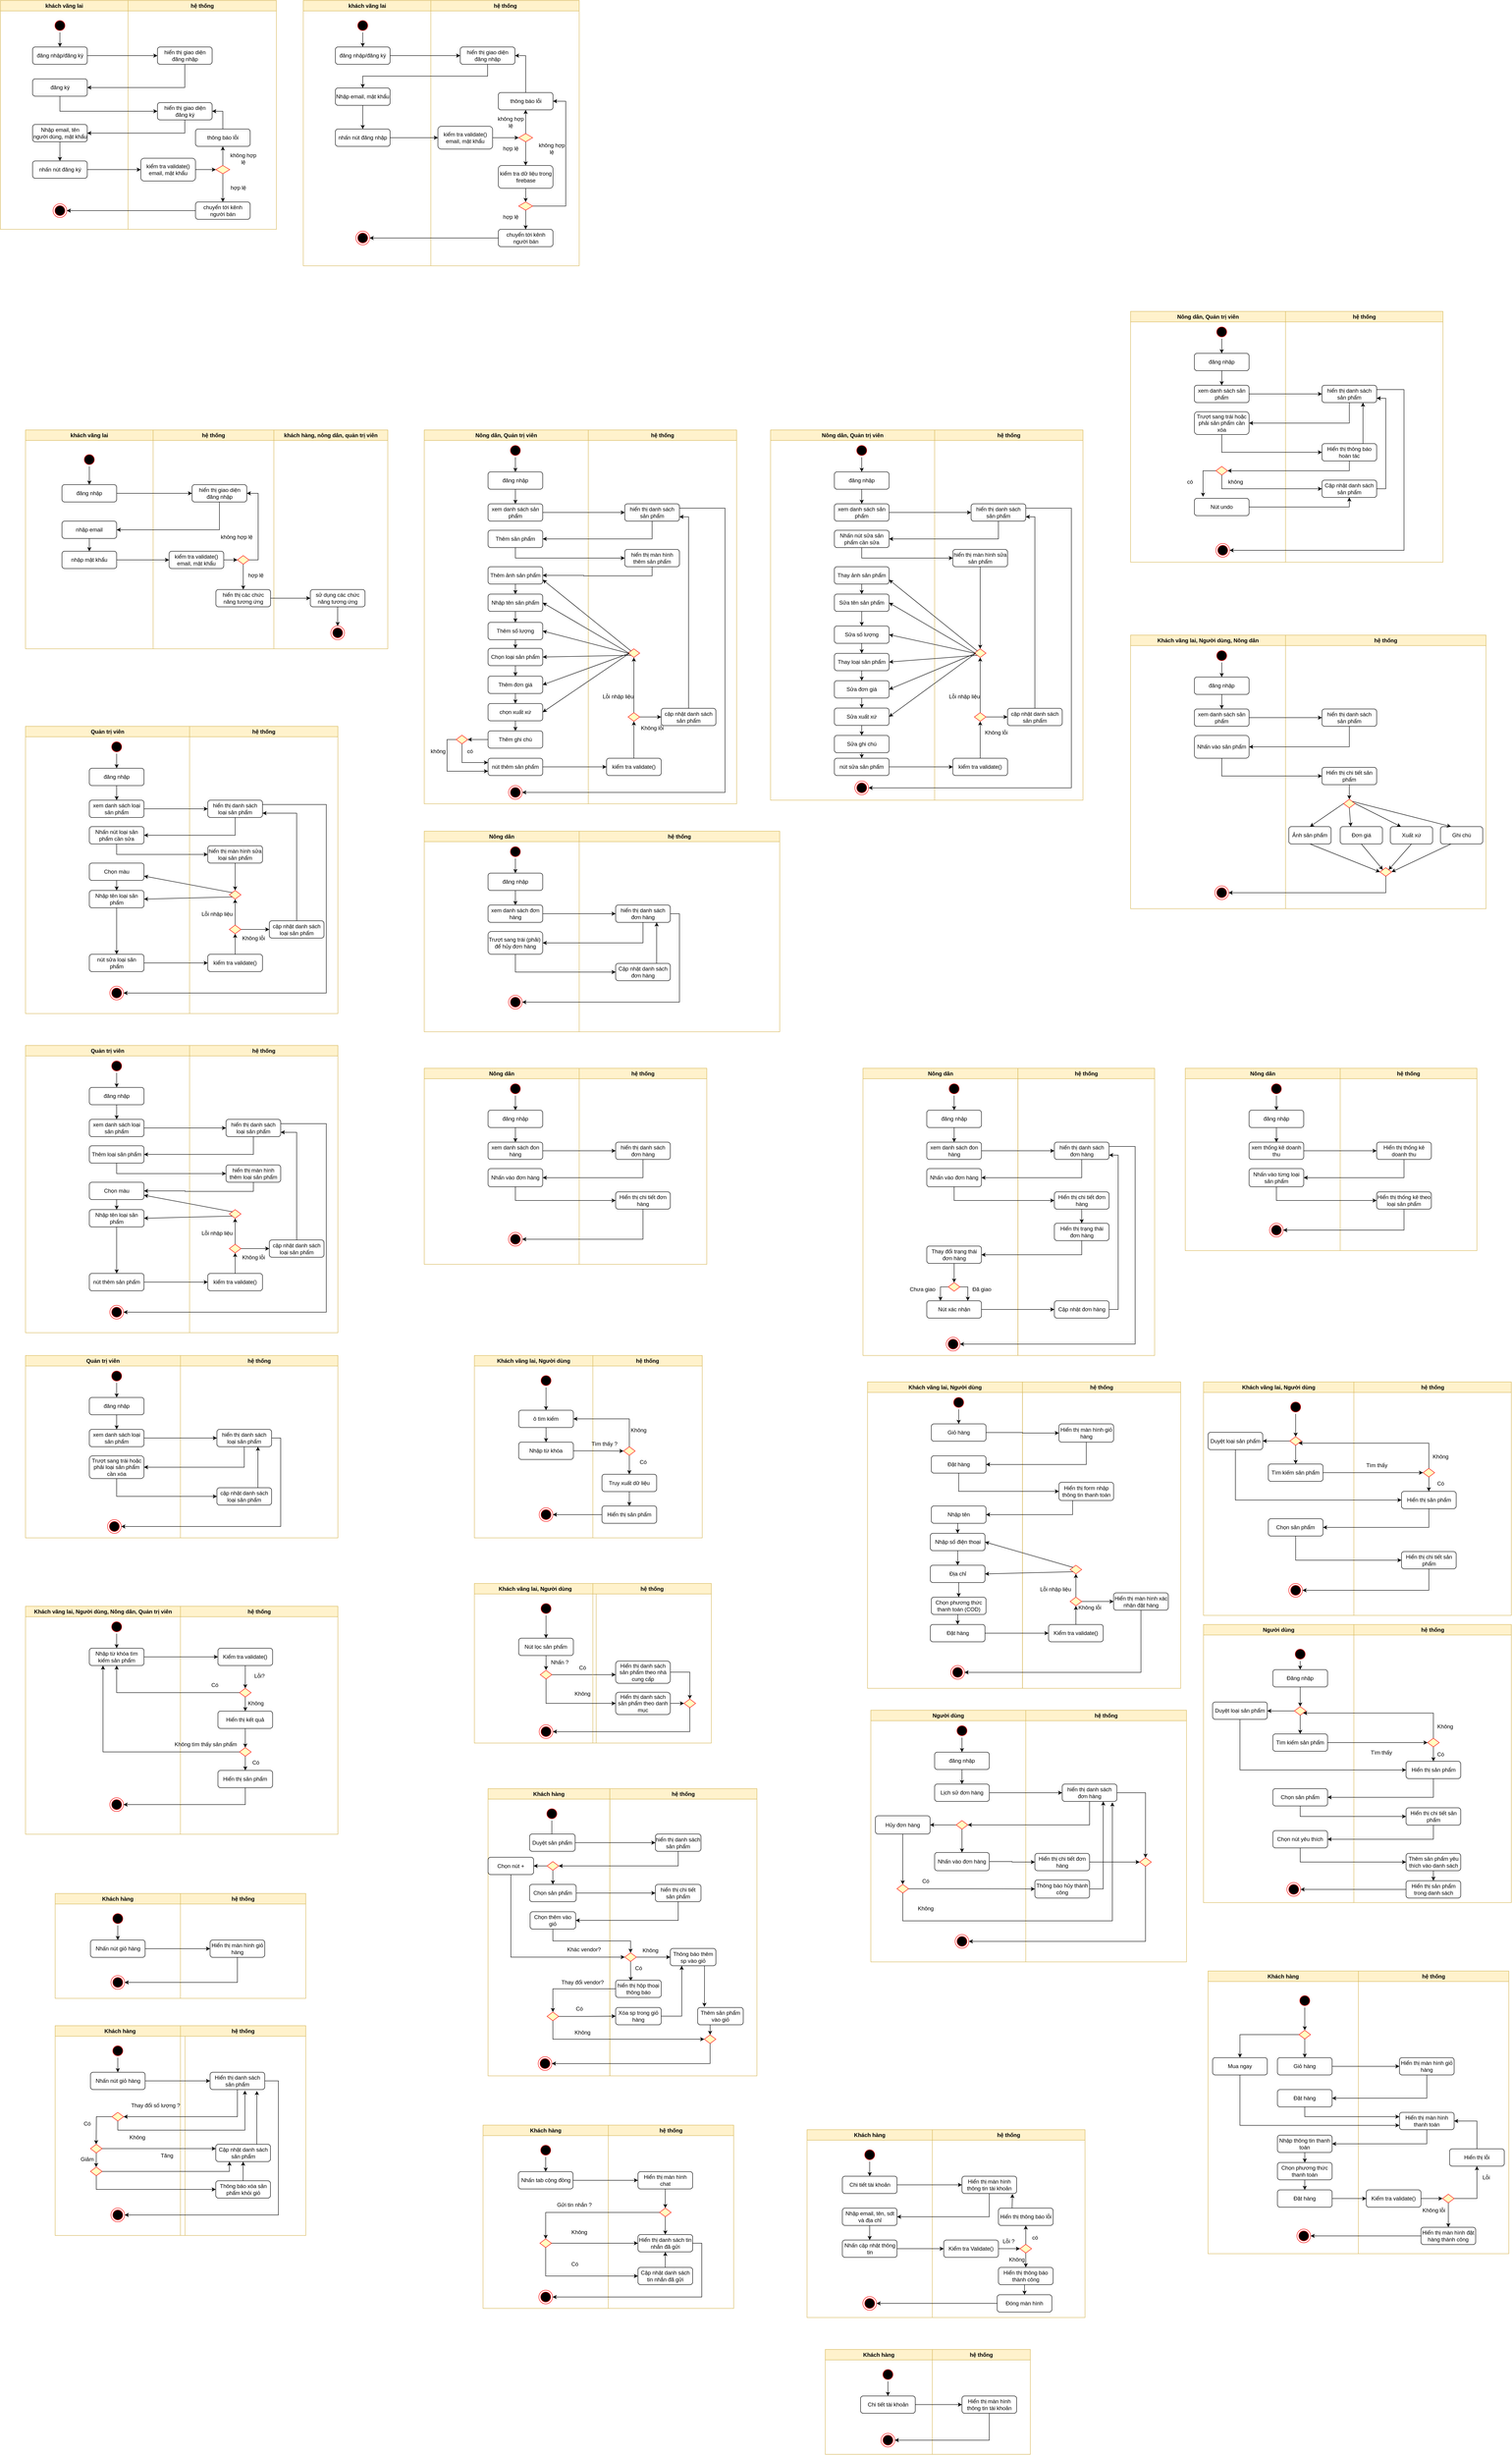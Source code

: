 <mxfile version="22.1.17" type="github">
  <diagram name="Page-1" id="e7e014a7-5840-1c2e-5031-d8a46d1fe8dd">
    <mxGraphModel dx="1050" dy="541" grid="1" gridSize="10" guides="1" tooltips="1" connect="1" arrows="1" fold="1" page="1" pageScale="1" pageWidth="1169" pageHeight="826" background="none" math="0" shadow="0">
      <root>
        <mxCell id="0" />
        <mxCell id="1" parent="0" />
        <mxCell id="KYzLp7zjKM8vXgxondFM-41" value="khách vãng lai" style="swimlane;whiteSpace=wrap;fillColor=#fff2cc;strokeColor=#d6b656;" parent="1" vertex="1">
          <mxGeometry x="165" y="960" width="280" height="480" as="geometry" />
        </mxCell>
        <mxCell id="KYzLp7zjKM8vXgxondFM-245" value="" style="edgeStyle=orthogonalEdgeStyle;rounded=0;orthogonalLoop=1;jettySize=auto;html=1;" parent="KYzLp7zjKM8vXgxondFM-41" source="KYzLp7zjKM8vXgxondFM-42" target="KYzLp7zjKM8vXgxondFM-235" edge="1">
          <mxGeometry relative="1" as="geometry" />
        </mxCell>
        <mxCell id="KYzLp7zjKM8vXgxondFM-42" value="" style="ellipse;shape=startState;fillColor=#000000;strokeColor=#ff0000;" parent="KYzLp7zjKM8vXgxondFM-41" vertex="1">
          <mxGeometry x="125" y="50" width="30" height="30" as="geometry" />
        </mxCell>
        <mxCell id="KYzLp7zjKM8vXgxondFM-235" value="đăng nhập" style="rounded=1;whiteSpace=wrap;html=1;" parent="KYzLp7zjKM8vXgxondFM-41" vertex="1">
          <mxGeometry x="80" y="120" width="120" height="38" as="geometry" />
        </mxCell>
        <mxCell id="KYzLp7zjKM8vXgxondFM-247" value="" style="edgeStyle=orthogonalEdgeStyle;rounded=0;orthogonalLoop=1;jettySize=auto;html=1;" parent="KYzLp7zjKM8vXgxondFM-41" source="KYzLp7zjKM8vXgxondFM-238" target="KYzLp7zjKM8vXgxondFM-239" edge="1">
          <mxGeometry relative="1" as="geometry" />
        </mxCell>
        <mxCell id="KYzLp7zjKM8vXgxondFM-238" value="nhập email" style="rounded=1;whiteSpace=wrap;html=1;" parent="KYzLp7zjKM8vXgxondFM-41" vertex="1">
          <mxGeometry x="80" y="200" width="120" height="38" as="geometry" />
        </mxCell>
        <mxCell id="KYzLp7zjKM8vXgxondFM-239" value="nhập mật khẩu" style="rounded=1;whiteSpace=wrap;html=1;" parent="KYzLp7zjKM8vXgxondFM-41" vertex="1">
          <mxGeometry x="80" y="266" width="120" height="38" as="geometry" />
        </mxCell>
        <mxCell id="KYzLp7zjKM8vXgxondFM-50" value="hệ thống" style="swimlane;whiteSpace=wrap;fillColor=#fff2cc;strokeColor=#d6b656;" parent="1" vertex="1">
          <mxGeometry x="445" y="960" width="265" height="480" as="geometry" />
        </mxCell>
        <mxCell id="KYzLp7zjKM8vXgxondFM-236" value="hiển thị giao diện đăng nhập" style="rounded=1;whiteSpace=wrap;html=1;" parent="KYzLp7zjKM8vXgxondFM-50" vertex="1">
          <mxGeometry x="85.5" y="120" width="120" height="38" as="geometry" />
        </mxCell>
        <mxCell id="KYzLp7zjKM8vXgxondFM-251" value="" style="edgeStyle=orthogonalEdgeStyle;rounded=0;orthogonalLoop=1;jettySize=auto;html=1;" parent="KYzLp7zjKM8vXgxondFM-50" source="KYzLp7zjKM8vXgxondFM-248" target="KYzLp7zjKM8vXgxondFM-250" edge="1">
          <mxGeometry relative="1" as="geometry" />
        </mxCell>
        <mxCell id="KYzLp7zjKM8vXgxondFM-248" value="kiểm tra validate() email, mật khẩu" style="rounded=1;whiteSpace=wrap;html=1;" parent="KYzLp7zjKM8vXgxondFM-50" vertex="1">
          <mxGeometry x="35" y="266" width="120" height="38" as="geometry" />
        </mxCell>
        <mxCell id="KYzLp7zjKM8vXgxondFM-253" style="edgeStyle=orthogonalEdgeStyle;rounded=0;orthogonalLoop=1;jettySize=auto;html=1;entryX=1;entryY=0.5;entryDx=0;entryDy=0;exitX=1;exitY=0.5;exitDx=0;exitDy=0;" parent="KYzLp7zjKM8vXgxondFM-50" source="KYzLp7zjKM8vXgxondFM-250" target="KYzLp7zjKM8vXgxondFM-236" edge="1">
          <mxGeometry relative="1" as="geometry" />
        </mxCell>
        <mxCell id="KYzLp7zjKM8vXgxondFM-255" value="" style="edgeStyle=orthogonalEdgeStyle;rounded=0;orthogonalLoop=1;jettySize=auto;html=1;" parent="KYzLp7zjKM8vXgxondFM-50" source="KYzLp7zjKM8vXgxondFM-250" target="KYzLp7zjKM8vXgxondFM-254" edge="1">
          <mxGeometry relative="1" as="geometry" />
        </mxCell>
        <mxCell id="KYzLp7zjKM8vXgxondFM-250" value="" style="rhombus;fillColor=#ffffc0;strokeColor=#ff0000;" parent="KYzLp7zjKM8vXgxondFM-50" vertex="1">
          <mxGeometry x="185" y="275.5" width="25.5" height="19" as="geometry" />
        </mxCell>
        <mxCell id="KYzLp7zjKM8vXgxondFM-254" value="hiển thị các chức năng tương ứng" style="rounded=1;whiteSpace=wrap;html=1;" parent="KYzLp7zjKM8vXgxondFM-50" vertex="1">
          <mxGeometry x="137.75" y="350" width="120" height="38" as="geometry" />
        </mxCell>
        <mxCell id="KYzLp7zjKM8vXgxondFM-257" value="không hợp lệ" style="text;html=1;align=center;verticalAlign=middle;resizable=0;points=[];autosize=1;strokeColor=none;fillColor=none;" parent="KYzLp7zjKM8vXgxondFM-50" vertex="1">
          <mxGeometry x="137.75" y="220" width="90" height="30" as="geometry" />
        </mxCell>
        <mxCell id="KYzLp7zjKM8vXgxondFM-258" value="hợp lệ" style="text;html=1;align=center;verticalAlign=middle;resizable=0;points=[];autosize=1;strokeColor=none;fillColor=none;" parent="KYzLp7zjKM8vXgxondFM-50" vertex="1">
          <mxGeometry x="195" y="304" width="60" height="30" as="geometry" />
        </mxCell>
        <mxCell id="KYzLp7zjKM8vXgxondFM-69" value="khách hàng, nông dân, quản trị viên" style="swimlane;whiteSpace=wrap;fillColor=#fff2cc;strokeColor=#d6b656;" parent="1" vertex="1">
          <mxGeometry x="710" y="960" width="250" height="480" as="geometry" />
        </mxCell>
        <mxCell id="KYzLp7zjKM8vXgxondFM-73" value="" style="ellipse;shape=endState;fillColor=#000000;strokeColor=#ff0000" parent="KYzLp7zjKM8vXgxondFM-69" vertex="1">
          <mxGeometry x="125" y="430" width="30" height="30" as="geometry" />
        </mxCell>
        <mxCell id="KYzLp7zjKM8vXgxondFM-260" style="edgeStyle=orthogonalEdgeStyle;rounded=0;orthogonalLoop=1;jettySize=auto;html=1;exitX=0.5;exitY=1;exitDx=0;exitDy=0;entryX=0.5;entryY=0;entryDx=0;entryDy=0;" parent="KYzLp7zjKM8vXgxondFM-69" source="KYzLp7zjKM8vXgxondFM-256" target="KYzLp7zjKM8vXgxondFM-73" edge="1">
          <mxGeometry relative="1" as="geometry" />
        </mxCell>
        <mxCell id="KYzLp7zjKM8vXgxondFM-256" value="sử dụng các chức năng tương ứng" style="rounded=1;whiteSpace=wrap;html=1;" parent="KYzLp7zjKM8vXgxondFM-69" vertex="1">
          <mxGeometry x="80" y="350" width="120" height="38" as="geometry" />
        </mxCell>
        <mxCell id="KYzLp7zjKM8vXgxondFM-192" value="khách vãng lai" style="swimlane;whiteSpace=wrap;fillColor=#fff2cc;strokeColor=#d6b656;" parent="1" vertex="1">
          <mxGeometry x="110" y="18" width="280" height="502" as="geometry" />
        </mxCell>
        <mxCell id="KYzLp7zjKM8vXgxondFM-193" value="" style="edgeStyle=orthogonalEdgeStyle;rounded=0;orthogonalLoop=1;jettySize=auto;html=1;" parent="KYzLp7zjKM8vXgxondFM-192" source="KYzLp7zjKM8vXgxondFM-194" target="KYzLp7zjKM8vXgxondFM-195" edge="1">
          <mxGeometry relative="1" as="geometry" />
        </mxCell>
        <mxCell id="KYzLp7zjKM8vXgxondFM-194" value="" style="ellipse;shape=startState;fillColor=#000000;strokeColor=#ff0000;" parent="KYzLp7zjKM8vXgxondFM-192" vertex="1">
          <mxGeometry x="115.5" y="40" width="30" height="30" as="geometry" />
        </mxCell>
        <mxCell id="KYzLp7zjKM8vXgxondFM-195" value="đăng nhập/đăng ký" style="rounded=1;whiteSpace=wrap;html=1;" parent="KYzLp7zjKM8vXgxondFM-192" vertex="1">
          <mxGeometry x="70.5" y="102" width="120" height="38" as="geometry" />
        </mxCell>
        <mxCell id="KYzLp7zjKM8vXgxondFM-197" value="đăng ký" style="rounded=1;whiteSpace=wrap;html=1;" parent="KYzLp7zjKM8vXgxondFM-192" vertex="1">
          <mxGeometry x="70.5" y="172" width="120" height="38" as="geometry" />
        </mxCell>
        <mxCell id="CHqkZFaA4Pbt0bsiCunF-3" value="nhấn nút đăng ký" style="rounded=1;whiteSpace=wrap;html=1;" parent="KYzLp7zjKM8vXgxondFM-192" vertex="1">
          <mxGeometry x="70.5" y="352" width="120" height="38" as="geometry" />
        </mxCell>
        <mxCell id="zKHwVqUF4BQtbeKYuHTR-4" value="" style="edgeStyle=orthogonalEdgeStyle;rounded=0;orthogonalLoop=1;jettySize=auto;html=1;" parent="KYzLp7zjKM8vXgxondFM-192" source="zKHwVqUF4BQtbeKYuHTR-2" target="CHqkZFaA4Pbt0bsiCunF-3" edge="1">
          <mxGeometry relative="1" as="geometry" />
        </mxCell>
        <mxCell id="zKHwVqUF4BQtbeKYuHTR-2" value="Nhập email, tên người dùng, mật khẩu" style="rounded=1;whiteSpace=wrap;html=1;" parent="KYzLp7zjKM8vXgxondFM-192" vertex="1">
          <mxGeometry x="70.5" y="272" width="120" height="38" as="geometry" />
        </mxCell>
        <mxCell id="KYzLp7zjKM8vXgxondFM-222" value="" style="ellipse;shape=endState;fillColor=#000000;strokeColor=#ff0000" parent="KYzLp7zjKM8vXgxondFM-192" vertex="1">
          <mxGeometry x="115.5" y="446" width="30" height="30" as="geometry" />
        </mxCell>
        <mxCell id="KYzLp7zjKM8vXgxondFM-202" value="hệ thống" style="swimlane;whiteSpace=wrap;fillColor=#fff2cc;strokeColor=#d6b656;" parent="1" vertex="1">
          <mxGeometry x="390" y="18" width="325.5" height="502" as="geometry" />
        </mxCell>
        <mxCell id="KYzLp7zjKM8vXgxondFM-203" value="" style="edgeStyle=orthogonalEdgeStyle;rounded=0;orthogonalLoop=1;jettySize=auto;html=1;" parent="KYzLp7zjKM8vXgxondFM-202" source="KYzLp7zjKM8vXgxondFM-204" target="KYzLp7zjKM8vXgxondFM-207" edge="1">
          <mxGeometry relative="1" as="geometry" />
        </mxCell>
        <mxCell id="KYzLp7zjKM8vXgxondFM-204" value="kiểm tra validate() email, mật khẩu" style="rounded=1;whiteSpace=wrap;html=1;" parent="KYzLp7zjKM8vXgxondFM-202" vertex="1">
          <mxGeometry x="28" y="346" width="120" height="50" as="geometry" />
        </mxCell>
        <mxCell id="zKHwVqUF4BQtbeKYuHTR-7" value="" style="edgeStyle=orthogonalEdgeStyle;rounded=0;orthogonalLoop=1;jettySize=auto;html=1;" parent="KYzLp7zjKM8vXgxondFM-202" source="KYzLp7zjKM8vXgxondFM-207" target="zKHwVqUF4BQtbeKYuHTR-6" edge="1">
          <mxGeometry relative="1" as="geometry" />
        </mxCell>
        <mxCell id="zKHwVqUF4BQtbeKYuHTR-9" value="" style="edgeStyle=orthogonalEdgeStyle;rounded=0;orthogonalLoop=1;jettySize=auto;html=1;" parent="KYzLp7zjKM8vXgxondFM-202" source="KYzLp7zjKM8vXgxondFM-207" target="KYzLp7zjKM8vXgxondFM-220" edge="1">
          <mxGeometry relative="1" as="geometry" />
        </mxCell>
        <mxCell id="KYzLp7zjKM8vXgxondFM-207" value="" style="rhombus;fillColor=#ffffc0;strokeColor=#ff0000;" parent="KYzLp7zjKM8vXgxondFM-202" vertex="1">
          <mxGeometry x="192.75" y="362" width="30.5" height="18" as="geometry" />
        </mxCell>
        <mxCell id="KYzLp7zjKM8vXgxondFM-208" value="hiển thị giao diện đăng nhập" style="rounded=1;whiteSpace=wrap;html=1;" parent="KYzLp7zjKM8vXgxondFM-202" vertex="1">
          <mxGeometry x="64.5" y="102" width="120" height="38" as="geometry" />
        </mxCell>
        <mxCell id="KYzLp7zjKM8vXgxondFM-209" value="không hợp lệ" style="text;html=1;strokeColor=none;fillColor=none;align=center;verticalAlign=middle;whiteSpace=wrap;rounded=0;" parent="KYzLp7zjKM8vXgxondFM-202" vertex="1">
          <mxGeometry x="223.25" y="332" width="60" height="30" as="geometry" />
        </mxCell>
        <mxCell id="KYzLp7zjKM8vXgxondFM-210" value="hợp lệ" style="text;html=1;strokeColor=none;fillColor=none;align=center;verticalAlign=middle;whiteSpace=wrap;rounded=0;" parent="KYzLp7zjKM8vXgxondFM-202" vertex="1">
          <mxGeometry x="212.25" y="396" width="60" height="30" as="geometry" />
        </mxCell>
        <mxCell id="KYzLp7zjKM8vXgxondFM-220" value="chuyển tới kênh người bán" style="rounded=1;whiteSpace=wrap;html=1;" parent="KYzLp7zjKM8vXgxondFM-202" vertex="1">
          <mxGeometry x="148" y="442" width="120" height="38" as="geometry" />
        </mxCell>
        <mxCell id="KYzLp7zjKM8vXgxondFM-230" value="hiển thị giao diện đăng ký" style="rounded=1;whiteSpace=wrap;html=1;" parent="KYzLp7zjKM8vXgxondFM-202" vertex="1">
          <mxGeometry x="64.5" y="224" width="120" height="38" as="geometry" />
        </mxCell>
        <mxCell id="zKHwVqUF4BQtbeKYuHTR-8" style="edgeStyle=orthogonalEdgeStyle;rounded=0;orthogonalLoop=1;jettySize=auto;html=1;exitX=0.5;exitY=0;exitDx=0;exitDy=0;entryX=1;entryY=0.5;entryDx=0;entryDy=0;" parent="KYzLp7zjKM8vXgxondFM-202" source="zKHwVqUF4BQtbeKYuHTR-6" target="KYzLp7zjKM8vXgxondFM-230" edge="1">
          <mxGeometry relative="1" as="geometry" />
        </mxCell>
        <mxCell id="zKHwVqUF4BQtbeKYuHTR-6" value="thông báo lỗi" style="rounded=1;whiteSpace=wrap;html=1;" parent="KYzLp7zjKM8vXgxondFM-202" vertex="1">
          <mxGeometry x="148" y="282" width="120" height="38" as="geometry" />
        </mxCell>
        <mxCell id="KYzLp7zjKM8vXgxondFM-224" style="edgeStyle=orthogonalEdgeStyle;rounded=0;orthogonalLoop=1;jettySize=auto;html=1;entryX=1;entryY=0.5;entryDx=0;entryDy=0;endArrow=none;endFill=0;startArrow=classic;startFill=1;" parent="1" source="KYzLp7zjKM8vXgxondFM-208" target="KYzLp7zjKM8vXgxondFM-195" edge="1">
          <mxGeometry relative="1" as="geometry" />
        </mxCell>
        <mxCell id="KYzLp7zjKM8vXgxondFM-225" style="edgeStyle=orthogonalEdgeStyle;rounded=0;orthogonalLoop=1;jettySize=auto;html=1;exitX=0.5;exitY=1;exitDx=0;exitDy=0;entryX=1;entryY=0.5;entryDx=0;entryDy=0;" parent="1" source="KYzLp7zjKM8vXgxondFM-208" target="KYzLp7zjKM8vXgxondFM-197" edge="1">
          <mxGeometry relative="1" as="geometry" />
        </mxCell>
        <mxCell id="KYzLp7zjKM8vXgxondFM-237" style="edgeStyle=orthogonalEdgeStyle;rounded=0;orthogonalLoop=1;jettySize=auto;html=1;entryX=0;entryY=0.5;entryDx=0;entryDy=0;" parent="1" source="KYzLp7zjKM8vXgxondFM-235" target="KYzLp7zjKM8vXgxondFM-236" edge="1">
          <mxGeometry relative="1" as="geometry" />
        </mxCell>
        <mxCell id="KYzLp7zjKM8vXgxondFM-246" style="edgeStyle=orthogonalEdgeStyle;rounded=0;orthogonalLoop=1;jettySize=auto;html=1;exitX=0.5;exitY=1;exitDx=0;exitDy=0;entryX=1;entryY=0.5;entryDx=0;entryDy=0;" parent="1" source="KYzLp7zjKM8vXgxondFM-236" target="KYzLp7zjKM8vXgxondFM-238" edge="1">
          <mxGeometry relative="1" as="geometry" />
        </mxCell>
        <mxCell id="KYzLp7zjKM8vXgxondFM-249" style="edgeStyle=orthogonalEdgeStyle;rounded=0;orthogonalLoop=1;jettySize=auto;html=1;exitX=1;exitY=0.5;exitDx=0;exitDy=0;entryX=0;entryY=0.5;entryDx=0;entryDy=0;" parent="1" source="KYzLp7zjKM8vXgxondFM-239" target="KYzLp7zjKM8vXgxondFM-248" edge="1">
          <mxGeometry relative="1" as="geometry" />
        </mxCell>
        <mxCell id="KYzLp7zjKM8vXgxondFM-259" style="edgeStyle=orthogonalEdgeStyle;rounded=0;orthogonalLoop=1;jettySize=auto;html=1;entryX=0;entryY=0.5;entryDx=0;entryDy=0;" parent="1" source="KYzLp7zjKM8vXgxondFM-254" target="KYzLp7zjKM8vXgxondFM-256" edge="1">
          <mxGeometry relative="1" as="geometry" />
        </mxCell>
        <mxCell id="G6iEjRDnpPzUls3sCQAf-1" value="Nông dân, Quản trị viên" style="swimlane;whiteSpace=wrap;fillColor=#fff2cc;strokeColor=#d6b656;" parent="1" vertex="1">
          <mxGeometry x="1040" y="960" width="360" height="820" as="geometry" />
        </mxCell>
        <mxCell id="G6iEjRDnpPzUls3sCQAf-2" value="" style="edgeStyle=orthogonalEdgeStyle;rounded=0;orthogonalLoop=1;jettySize=auto;html=1;" parent="G6iEjRDnpPzUls3sCQAf-1" source="G6iEjRDnpPzUls3sCQAf-3" target="G6iEjRDnpPzUls3sCQAf-4" edge="1">
          <mxGeometry relative="1" as="geometry" />
        </mxCell>
        <mxCell id="G6iEjRDnpPzUls3sCQAf-3" value="" style="ellipse;shape=startState;fillColor=#000000;strokeColor=#ff0000;" parent="G6iEjRDnpPzUls3sCQAf-1" vertex="1">
          <mxGeometry x="185" y="30" width="30" height="30" as="geometry" />
        </mxCell>
        <mxCell id="G6iEjRDnpPzUls3sCQAf-46" value="" style="edgeStyle=orthogonalEdgeStyle;rounded=0;orthogonalLoop=1;jettySize=auto;html=1;" parent="G6iEjRDnpPzUls3sCQAf-1" source="G6iEjRDnpPzUls3sCQAf-4" target="G6iEjRDnpPzUls3sCQAf-6" edge="1">
          <mxGeometry relative="1" as="geometry" />
        </mxCell>
        <mxCell id="G6iEjRDnpPzUls3sCQAf-4" value="đăng nhập" style="rounded=1;whiteSpace=wrap;html=1;" parent="G6iEjRDnpPzUls3sCQAf-1" vertex="1">
          <mxGeometry x="140" y="92" width="120" height="38" as="geometry" />
        </mxCell>
        <mxCell id="G6iEjRDnpPzUls3sCQAf-6" value="xem danh sách sản phẩm" style="rounded=1;whiteSpace=wrap;html=1;" parent="G6iEjRDnpPzUls3sCQAf-1" vertex="1">
          <mxGeometry x="140" y="162" width="120" height="38" as="geometry" />
        </mxCell>
        <mxCell id="CHqkZFaA4Pbt0bsiCunF-7" value="Thêm sản phẩm" style="rounded=1;whiteSpace=wrap;html=1;" parent="G6iEjRDnpPzUls3sCQAf-1" vertex="1">
          <mxGeometry x="140" y="220" width="120" height="38" as="geometry" />
        </mxCell>
        <mxCell id="CHqkZFaA4Pbt0bsiCunF-14" value="" style="edgeStyle=orthogonalEdgeStyle;rounded=0;orthogonalLoop=1;jettySize=auto;html=1;" parent="G6iEjRDnpPzUls3sCQAf-1" source="CHqkZFaA4Pbt0bsiCunF-11" target="CHqkZFaA4Pbt0bsiCunF-13" edge="1">
          <mxGeometry relative="1" as="geometry" />
        </mxCell>
        <mxCell id="CHqkZFaA4Pbt0bsiCunF-11" value="Thêm ảnh sản phẩm" style="rounded=1;whiteSpace=wrap;html=1;" parent="G6iEjRDnpPzUls3sCQAf-1" vertex="1">
          <mxGeometry x="140" y="300" width="120" height="38" as="geometry" />
        </mxCell>
        <mxCell id="CHqkZFaA4Pbt0bsiCunF-21" style="edgeStyle=orthogonalEdgeStyle;rounded=0;orthogonalLoop=1;jettySize=auto;html=1;exitX=0.5;exitY=1;exitDx=0;exitDy=0;entryX=0.5;entryY=0;entryDx=0;entryDy=0;" parent="G6iEjRDnpPzUls3sCQAf-1" source="CHqkZFaA4Pbt0bsiCunF-13" target="CHqkZFaA4Pbt0bsiCunF-15" edge="1">
          <mxGeometry relative="1" as="geometry" />
        </mxCell>
        <mxCell id="CHqkZFaA4Pbt0bsiCunF-13" value="Nhập tên sản phẩm" style="rounded=1;whiteSpace=wrap;html=1;" parent="G6iEjRDnpPzUls3sCQAf-1" vertex="1">
          <mxGeometry x="140" y="360" width="120" height="38" as="geometry" />
        </mxCell>
        <mxCell id="CHqkZFaA4Pbt0bsiCunF-22" style="edgeStyle=orthogonalEdgeStyle;rounded=0;orthogonalLoop=1;jettySize=auto;html=1;exitX=0.5;exitY=1;exitDx=0;exitDy=0;entryX=0.5;entryY=0;entryDx=0;entryDy=0;" parent="G6iEjRDnpPzUls3sCQAf-1" source="CHqkZFaA4Pbt0bsiCunF-15" target="CHqkZFaA4Pbt0bsiCunF-16" edge="1">
          <mxGeometry relative="1" as="geometry" />
        </mxCell>
        <mxCell id="CHqkZFaA4Pbt0bsiCunF-15" value="Thêm số lượng" style="rounded=1;whiteSpace=wrap;html=1;" parent="G6iEjRDnpPzUls3sCQAf-1" vertex="1">
          <mxGeometry x="140" y="422" width="120" height="38" as="geometry" />
        </mxCell>
        <mxCell id="CHqkZFaA4Pbt0bsiCunF-23" style="edgeStyle=orthogonalEdgeStyle;rounded=0;orthogonalLoop=1;jettySize=auto;html=1;exitX=0.5;exitY=1;exitDx=0;exitDy=0;entryX=0.5;entryY=0;entryDx=0;entryDy=0;" parent="G6iEjRDnpPzUls3sCQAf-1" source="CHqkZFaA4Pbt0bsiCunF-16" target="CHqkZFaA4Pbt0bsiCunF-17" edge="1">
          <mxGeometry relative="1" as="geometry" />
        </mxCell>
        <mxCell id="CHqkZFaA4Pbt0bsiCunF-16" value="Chọn loại sản phẩm" style="rounded=1;whiteSpace=wrap;html=1;" parent="G6iEjRDnpPzUls3sCQAf-1" vertex="1">
          <mxGeometry x="140" y="479" width="120" height="38" as="geometry" />
        </mxCell>
        <mxCell id="CHqkZFaA4Pbt0bsiCunF-24" style="edgeStyle=orthogonalEdgeStyle;rounded=0;orthogonalLoop=1;jettySize=auto;html=1;exitX=0.5;exitY=1;exitDx=0;exitDy=0;entryX=0.5;entryY=0;entryDx=0;entryDy=0;" parent="G6iEjRDnpPzUls3sCQAf-1" source="CHqkZFaA4Pbt0bsiCunF-17" target="CHqkZFaA4Pbt0bsiCunF-18" edge="1">
          <mxGeometry relative="1" as="geometry" />
        </mxCell>
        <mxCell id="CHqkZFaA4Pbt0bsiCunF-17" value="Thêm đơn giá" style="rounded=1;whiteSpace=wrap;html=1;" parent="G6iEjRDnpPzUls3sCQAf-1" vertex="1">
          <mxGeometry x="140" y="540" width="120" height="38" as="geometry" />
        </mxCell>
        <mxCell id="CHqkZFaA4Pbt0bsiCunF-94" style="edgeStyle=orthogonalEdgeStyle;rounded=0;orthogonalLoop=1;jettySize=auto;html=1;exitX=0.5;exitY=1;exitDx=0;exitDy=0;entryX=0.5;entryY=0;entryDx=0;entryDy=0;" parent="G6iEjRDnpPzUls3sCQAf-1" source="CHqkZFaA4Pbt0bsiCunF-18" target="CHqkZFaA4Pbt0bsiCunF-93" edge="1">
          <mxGeometry relative="1" as="geometry" />
        </mxCell>
        <mxCell id="CHqkZFaA4Pbt0bsiCunF-18" value="chọn xuất xứ" style="rounded=1;whiteSpace=wrap;html=1;" parent="G6iEjRDnpPzUls3sCQAf-1" vertex="1">
          <mxGeometry x="140" y="600" width="120" height="38" as="geometry" />
        </mxCell>
        <mxCell id="CHqkZFaA4Pbt0bsiCunF-25" value="nút thêm sản phẩm" style="rounded=1;whiteSpace=wrap;html=1;" parent="G6iEjRDnpPzUls3sCQAf-1" vertex="1">
          <mxGeometry x="140" y="720" width="120" height="38" as="geometry" />
        </mxCell>
        <mxCell id="CHqkZFaA4Pbt0bsiCunF-44" value="" style="ellipse;shape=endState;fillColor=#000000;strokeColor=#ff0000" parent="G6iEjRDnpPzUls3sCQAf-1" vertex="1">
          <mxGeometry x="185" y="780" width="30" height="30" as="geometry" />
        </mxCell>
        <mxCell id="CHqkZFaA4Pbt0bsiCunF-96" value="" style="edgeStyle=orthogonalEdgeStyle;rounded=0;orthogonalLoop=1;jettySize=auto;html=1;" parent="G6iEjRDnpPzUls3sCQAf-1" source="CHqkZFaA4Pbt0bsiCunF-93" target="CHqkZFaA4Pbt0bsiCunF-95" edge="1">
          <mxGeometry relative="1" as="geometry" />
        </mxCell>
        <mxCell id="CHqkZFaA4Pbt0bsiCunF-93" value="Thêm ghi chú" style="rounded=1;whiteSpace=wrap;html=1;" parent="G6iEjRDnpPzUls3sCQAf-1" vertex="1">
          <mxGeometry x="140" y="660" width="120" height="38" as="geometry" />
        </mxCell>
        <mxCell id="CHqkZFaA4Pbt0bsiCunF-97" style="edgeStyle=orthogonalEdgeStyle;rounded=0;orthogonalLoop=1;jettySize=auto;html=1;exitX=0.5;exitY=1;exitDx=0;exitDy=0;entryX=0;entryY=0.25;entryDx=0;entryDy=0;" parent="G6iEjRDnpPzUls3sCQAf-1" source="CHqkZFaA4Pbt0bsiCunF-95" target="CHqkZFaA4Pbt0bsiCunF-25" edge="1">
          <mxGeometry relative="1" as="geometry" />
        </mxCell>
        <mxCell id="CHqkZFaA4Pbt0bsiCunF-98" style="edgeStyle=orthogonalEdgeStyle;rounded=0;orthogonalLoop=1;jettySize=auto;html=1;exitX=0;exitY=0.5;exitDx=0;exitDy=0;entryX=0;entryY=0.75;entryDx=0;entryDy=0;" parent="G6iEjRDnpPzUls3sCQAf-1" source="CHqkZFaA4Pbt0bsiCunF-95" target="CHqkZFaA4Pbt0bsiCunF-25" edge="1">
          <mxGeometry relative="1" as="geometry" />
        </mxCell>
        <mxCell id="CHqkZFaA4Pbt0bsiCunF-95" value="" style="rhombus;fillColor=#ffffc0;strokeColor=#ff0000;" parent="G6iEjRDnpPzUls3sCQAf-1" vertex="1">
          <mxGeometry x="70" y="669.5" width="25.5" height="19" as="geometry" />
        </mxCell>
        <mxCell id="CHqkZFaA4Pbt0bsiCunF-99" value="có" style="text;html=1;align=center;verticalAlign=middle;resizable=0;points=[];autosize=1;strokeColor=none;fillColor=none;" parent="G6iEjRDnpPzUls3sCQAf-1" vertex="1">
          <mxGeometry x="80" y="690" width="40" height="30" as="geometry" />
        </mxCell>
        <mxCell id="CHqkZFaA4Pbt0bsiCunF-100" value="không" style="text;html=1;align=center;verticalAlign=middle;resizable=0;points=[];autosize=1;strokeColor=none;fillColor=none;" parent="G6iEjRDnpPzUls3sCQAf-1" vertex="1">
          <mxGeometry y="690" width="60" height="30" as="geometry" />
        </mxCell>
        <mxCell id="G6iEjRDnpPzUls3sCQAf-15" value="hệ thống" style="swimlane;whiteSpace=wrap;fillColor=#fff2cc;strokeColor=#d6b656;" parent="1" vertex="1">
          <mxGeometry x="1400" y="960" width="325.5" height="820" as="geometry" />
        </mxCell>
        <mxCell id="G6iEjRDnpPzUls3sCQAf-43" value="hiển thị danh sách sản phẩm" style="rounded=1;whiteSpace=wrap;html=1;" parent="G6iEjRDnpPzUls3sCQAf-15" vertex="1">
          <mxGeometry x="80" y="162" width="120" height="38" as="geometry" />
        </mxCell>
        <mxCell id="CHqkZFaA4Pbt0bsiCunF-9" value="hiển thị màn hình thêm sản phẩm" style="rounded=1;whiteSpace=wrap;html=1;" parent="G6iEjRDnpPzUls3sCQAf-15" vertex="1">
          <mxGeometry x="80" y="262" width="120" height="38" as="geometry" />
        </mxCell>
        <mxCell id="CHqkZFaA4Pbt0bsiCunF-31" style="edgeStyle=orthogonalEdgeStyle;rounded=0;orthogonalLoop=1;jettySize=auto;html=1;exitX=0.5;exitY=0;exitDx=0;exitDy=0;entryX=0.5;entryY=1;entryDx=0;entryDy=0;" parent="G6iEjRDnpPzUls3sCQAf-15" source="CHqkZFaA4Pbt0bsiCunF-27" target="CHqkZFaA4Pbt0bsiCunF-30" edge="1">
          <mxGeometry relative="1" as="geometry">
            <mxPoint x="99" y="530" as="targetPoint" />
          </mxGeometry>
        </mxCell>
        <mxCell id="CHqkZFaA4Pbt0bsiCunF-27" value="kiểm tra validate()" style="rounded=1;whiteSpace=wrap;html=1;" parent="G6iEjRDnpPzUls3sCQAf-15" vertex="1">
          <mxGeometry x="40" y="720" width="120" height="38" as="geometry" />
        </mxCell>
        <mxCell id="CHqkZFaA4Pbt0bsiCunF-33" style="edgeStyle=orthogonalEdgeStyle;rounded=0;orthogonalLoop=1;jettySize=auto;html=1;exitX=0.5;exitY=0;exitDx=0;exitDy=0;entryX=0.5;entryY=1;entryDx=0;entryDy=0;" parent="G6iEjRDnpPzUls3sCQAf-15" source="CHqkZFaA4Pbt0bsiCunF-30" target="CHqkZFaA4Pbt0bsiCunF-32" edge="1">
          <mxGeometry relative="1" as="geometry" />
        </mxCell>
        <mxCell id="CHqkZFaA4Pbt0bsiCunF-40" style="edgeStyle=orthogonalEdgeStyle;rounded=0;orthogonalLoop=1;jettySize=auto;html=1;exitX=1;exitY=0.5;exitDx=0;exitDy=0;entryX=0;entryY=0.5;entryDx=0;entryDy=0;" parent="G6iEjRDnpPzUls3sCQAf-15" source="CHqkZFaA4Pbt0bsiCunF-30" target="CHqkZFaA4Pbt0bsiCunF-42" edge="1">
          <mxGeometry relative="1" as="geometry">
            <mxPoint x="220" y="460" as="targetPoint" />
          </mxGeometry>
        </mxCell>
        <mxCell id="CHqkZFaA4Pbt0bsiCunF-30" value="" style="rhombus;fillColor=#ffffc0;strokeColor=#ff0000;" parent="G6iEjRDnpPzUls3sCQAf-15" vertex="1">
          <mxGeometry x="87.25" y="620" width="25.5" height="19" as="geometry" />
        </mxCell>
        <mxCell id="CHqkZFaA4Pbt0bsiCunF-32" value="" style="rhombus;fillColor=#ffffc0;strokeColor=#ff0000;" parent="G6iEjRDnpPzUls3sCQAf-15" vertex="1">
          <mxGeometry x="87.25" y="480" width="25.5" height="19" as="geometry" />
        </mxCell>
        <mxCell id="CHqkZFaA4Pbt0bsiCunF-34" value="Lỗi nhập liệu" style="text;html=1;align=center;verticalAlign=middle;resizable=0;points=[];autosize=1;strokeColor=none;fillColor=none;" parent="G6iEjRDnpPzUls3sCQAf-15" vertex="1">
          <mxGeometry x="20" y="570" width="90" height="30" as="geometry" />
        </mxCell>
        <mxCell id="CHqkZFaA4Pbt0bsiCunF-41" value="Không lỗi" style="text;html=1;align=center;verticalAlign=middle;resizable=0;points=[];autosize=1;strokeColor=none;fillColor=none;" parent="G6iEjRDnpPzUls3sCQAf-15" vertex="1">
          <mxGeometry x="105" y="639" width="70" height="30" as="geometry" />
        </mxCell>
        <mxCell id="CHqkZFaA4Pbt0bsiCunF-43" style="edgeStyle=orthogonalEdgeStyle;rounded=0;orthogonalLoop=1;jettySize=auto;html=1;exitX=0.5;exitY=0;exitDx=0;exitDy=0;entryX=1;entryY=0.75;entryDx=0;entryDy=0;" parent="G6iEjRDnpPzUls3sCQAf-15" source="CHqkZFaA4Pbt0bsiCunF-42" target="G6iEjRDnpPzUls3sCQAf-43" edge="1">
          <mxGeometry relative="1" as="geometry" />
        </mxCell>
        <mxCell id="CHqkZFaA4Pbt0bsiCunF-42" value="cập nhật danh sách sản phẩm" style="rounded=1;whiteSpace=wrap;html=1;" parent="G6iEjRDnpPzUls3sCQAf-15" vertex="1">
          <mxGeometry x="160" y="610.5" width="120" height="38" as="geometry" />
        </mxCell>
        <mxCell id="G6iEjRDnpPzUls3sCQAf-44" style="edgeStyle=orthogonalEdgeStyle;rounded=0;orthogonalLoop=1;jettySize=auto;html=1;exitX=1;exitY=0.5;exitDx=0;exitDy=0;entryX=0;entryY=0.5;entryDx=0;entryDy=0;" parent="1" source="G6iEjRDnpPzUls3sCQAf-6" target="G6iEjRDnpPzUls3sCQAf-43" edge="1">
          <mxGeometry relative="1" as="geometry" />
        </mxCell>
        <mxCell id="CHqkZFaA4Pbt0bsiCunF-5" value="" style="edgeStyle=orthogonalEdgeStyle;rounded=0;orthogonalLoop=1;jettySize=auto;html=1;" parent="1" source="CHqkZFaA4Pbt0bsiCunF-3" target="KYzLp7zjKM8vXgxondFM-204" edge="1">
          <mxGeometry relative="1" as="geometry" />
        </mxCell>
        <mxCell id="CHqkZFaA4Pbt0bsiCunF-8" style="edgeStyle=orthogonalEdgeStyle;rounded=0;orthogonalLoop=1;jettySize=auto;html=1;exitX=0.5;exitY=1;exitDx=0;exitDy=0;entryX=1;entryY=0.5;entryDx=0;entryDy=0;" parent="1" source="G6iEjRDnpPzUls3sCQAf-43" target="CHqkZFaA4Pbt0bsiCunF-7" edge="1">
          <mxGeometry relative="1" as="geometry" />
        </mxCell>
        <mxCell id="CHqkZFaA4Pbt0bsiCunF-10" style="edgeStyle=orthogonalEdgeStyle;rounded=0;orthogonalLoop=1;jettySize=auto;html=1;exitX=0.5;exitY=1;exitDx=0;exitDy=0;entryX=0;entryY=0.5;entryDx=0;entryDy=0;" parent="1" source="CHqkZFaA4Pbt0bsiCunF-7" target="CHqkZFaA4Pbt0bsiCunF-9" edge="1">
          <mxGeometry relative="1" as="geometry" />
        </mxCell>
        <mxCell id="CHqkZFaA4Pbt0bsiCunF-12" style="edgeStyle=orthogonalEdgeStyle;rounded=0;orthogonalLoop=1;jettySize=auto;html=1;exitX=0.5;exitY=1;exitDx=0;exitDy=0;entryX=1;entryY=0.5;entryDx=0;entryDy=0;" parent="1" source="CHqkZFaA4Pbt0bsiCunF-9" target="CHqkZFaA4Pbt0bsiCunF-11" edge="1">
          <mxGeometry relative="1" as="geometry" />
        </mxCell>
        <mxCell id="CHqkZFaA4Pbt0bsiCunF-28" style="edgeStyle=orthogonalEdgeStyle;rounded=0;orthogonalLoop=1;jettySize=auto;html=1;entryX=0;entryY=0.5;entryDx=0;entryDy=0;" parent="1" source="CHqkZFaA4Pbt0bsiCunF-25" target="CHqkZFaA4Pbt0bsiCunF-27" edge="1">
          <mxGeometry relative="1" as="geometry" />
        </mxCell>
        <mxCell id="CHqkZFaA4Pbt0bsiCunF-35" value="" style="endArrow=classic;html=1;rounded=0;entryX=1;entryY=0.5;entryDx=0;entryDy=0;" parent="1" target="CHqkZFaA4Pbt0bsiCunF-13" edge="1">
          <mxGeometry width="50" height="50" relative="1" as="geometry">
            <mxPoint x="1490" y="1450" as="sourcePoint" />
            <mxPoint x="1430" y="1390" as="targetPoint" />
          </mxGeometry>
        </mxCell>
        <mxCell id="CHqkZFaA4Pbt0bsiCunF-36" value="" style="endArrow=classic;html=1;rounded=0;exitX=0;exitY=0.5;exitDx=0;exitDy=0;entryX=1;entryY=0.5;entryDx=0;entryDy=0;" parent="1" source="CHqkZFaA4Pbt0bsiCunF-32" target="CHqkZFaA4Pbt0bsiCunF-15" edge="1">
          <mxGeometry width="50" height="50" relative="1" as="geometry">
            <mxPoint x="1510" y="1450" as="sourcePoint" />
            <mxPoint x="1310" y="1369" as="targetPoint" />
          </mxGeometry>
        </mxCell>
        <mxCell id="CHqkZFaA4Pbt0bsiCunF-37" value="" style="endArrow=classic;html=1;rounded=0;exitX=0;exitY=1;exitDx=0;exitDy=0;entryX=1;entryY=0.5;entryDx=0;entryDy=0;" parent="1" source="CHqkZFaA4Pbt0bsiCunF-32" target="CHqkZFaA4Pbt0bsiCunF-16" edge="1">
          <mxGeometry width="50" height="50" relative="1" as="geometry">
            <mxPoint x="1497" y="1460" as="sourcePoint" />
            <mxPoint x="1310" y="1439" as="targetPoint" />
          </mxGeometry>
        </mxCell>
        <mxCell id="CHqkZFaA4Pbt0bsiCunF-38" value="" style="endArrow=classic;html=1;rounded=0;entryX=1;entryY=0.5;entryDx=0;entryDy=0;" parent="1" target="CHqkZFaA4Pbt0bsiCunF-17" edge="1">
          <mxGeometry width="50" height="50" relative="1" as="geometry">
            <mxPoint x="1490" y="1450" as="sourcePoint" />
            <mxPoint x="1310" y="1499" as="targetPoint" />
          </mxGeometry>
        </mxCell>
        <mxCell id="CHqkZFaA4Pbt0bsiCunF-39" value="" style="endArrow=classic;html=1;rounded=0;entryX=1;entryY=0.5;entryDx=0;entryDy=0;" parent="1" target="CHqkZFaA4Pbt0bsiCunF-18" edge="1">
          <mxGeometry width="50" height="50" relative="1" as="geometry">
            <mxPoint x="1490" y="1450" as="sourcePoint" />
            <mxPoint x="1310" y="1559" as="targetPoint" />
          </mxGeometry>
        </mxCell>
        <mxCell id="CHqkZFaA4Pbt0bsiCunF-46" value="" style="endArrow=classic;html=1;rounded=0;entryX=1;entryY=0.75;entryDx=0;entryDy=0;exitX=0;exitY=0;exitDx=0;exitDy=0;" parent="1" source="CHqkZFaA4Pbt0bsiCunF-32" target="CHqkZFaA4Pbt0bsiCunF-11" edge="1">
          <mxGeometry width="50" height="50" relative="1" as="geometry">
            <mxPoint x="1500" y="1460" as="sourcePoint" />
            <mxPoint x="1310" y="1369" as="targetPoint" />
          </mxGeometry>
        </mxCell>
        <mxCell id="CHqkZFaA4Pbt0bsiCunF-47" value="Nông dân, Quản trị viên" style="swimlane;whiteSpace=wrap;fillColor=#fff2cc;strokeColor=#d6b656;" parent="1" vertex="1">
          <mxGeometry x="1800" y="960" width="360" height="812" as="geometry" />
        </mxCell>
        <mxCell id="CHqkZFaA4Pbt0bsiCunF-48" value="" style="edgeStyle=orthogonalEdgeStyle;rounded=0;orthogonalLoop=1;jettySize=auto;html=1;" parent="CHqkZFaA4Pbt0bsiCunF-47" source="CHqkZFaA4Pbt0bsiCunF-49" target="CHqkZFaA4Pbt0bsiCunF-51" edge="1">
          <mxGeometry relative="1" as="geometry" />
        </mxCell>
        <mxCell id="CHqkZFaA4Pbt0bsiCunF-49" value="" style="ellipse;shape=startState;fillColor=#000000;strokeColor=#ff0000;" parent="CHqkZFaA4Pbt0bsiCunF-47" vertex="1">
          <mxGeometry x="185" y="30" width="30" height="30" as="geometry" />
        </mxCell>
        <mxCell id="CHqkZFaA4Pbt0bsiCunF-50" value="" style="edgeStyle=orthogonalEdgeStyle;rounded=0;orthogonalLoop=1;jettySize=auto;html=1;" parent="CHqkZFaA4Pbt0bsiCunF-47" source="CHqkZFaA4Pbt0bsiCunF-51" target="CHqkZFaA4Pbt0bsiCunF-52" edge="1">
          <mxGeometry relative="1" as="geometry" />
        </mxCell>
        <mxCell id="CHqkZFaA4Pbt0bsiCunF-51" value="đăng nhập" style="rounded=1;whiteSpace=wrap;html=1;" parent="CHqkZFaA4Pbt0bsiCunF-47" vertex="1">
          <mxGeometry x="140" y="92" width="120" height="38" as="geometry" />
        </mxCell>
        <mxCell id="CHqkZFaA4Pbt0bsiCunF-52" value="xem danh sách sản phẩm" style="rounded=1;whiteSpace=wrap;html=1;" parent="CHqkZFaA4Pbt0bsiCunF-47" vertex="1">
          <mxGeometry x="140" y="162" width="120" height="38" as="geometry" />
        </mxCell>
        <mxCell id="CHqkZFaA4Pbt0bsiCunF-53" value="Nhấn nút sửa sản phẩm cần sửa" style="rounded=1;whiteSpace=wrap;html=1;" parent="CHqkZFaA4Pbt0bsiCunF-47" vertex="1">
          <mxGeometry x="140" y="220" width="120" height="38" as="geometry" />
        </mxCell>
        <mxCell id="CHqkZFaA4Pbt0bsiCunF-54" value="" style="edgeStyle=orthogonalEdgeStyle;rounded=0;orthogonalLoop=1;jettySize=auto;html=1;" parent="CHqkZFaA4Pbt0bsiCunF-47" source="CHqkZFaA4Pbt0bsiCunF-55" target="CHqkZFaA4Pbt0bsiCunF-57" edge="1">
          <mxGeometry relative="1" as="geometry" />
        </mxCell>
        <mxCell id="CHqkZFaA4Pbt0bsiCunF-55" value="Thay ảnh sản phẩm" style="rounded=1;whiteSpace=wrap;html=1;" parent="CHqkZFaA4Pbt0bsiCunF-47" vertex="1">
          <mxGeometry x="140" y="300" width="120" height="38" as="geometry" />
        </mxCell>
        <mxCell id="CHqkZFaA4Pbt0bsiCunF-56" style="edgeStyle=orthogonalEdgeStyle;rounded=0;orthogonalLoop=1;jettySize=auto;html=1;exitX=0.5;exitY=1;exitDx=0;exitDy=0;entryX=0.5;entryY=0;entryDx=0;entryDy=0;" parent="CHqkZFaA4Pbt0bsiCunF-47" source="CHqkZFaA4Pbt0bsiCunF-57" target="CHqkZFaA4Pbt0bsiCunF-59" edge="1">
          <mxGeometry relative="1" as="geometry" />
        </mxCell>
        <mxCell id="CHqkZFaA4Pbt0bsiCunF-57" value="Sửa tên sản phẩm" style="rounded=1;whiteSpace=wrap;html=1;" parent="CHqkZFaA4Pbt0bsiCunF-47" vertex="1">
          <mxGeometry x="140" y="360" width="120" height="38" as="geometry" />
        </mxCell>
        <mxCell id="CHqkZFaA4Pbt0bsiCunF-58" style="edgeStyle=orthogonalEdgeStyle;rounded=0;orthogonalLoop=1;jettySize=auto;html=1;exitX=0.5;exitY=1;exitDx=0;exitDy=0;entryX=0.5;entryY=0;entryDx=0;entryDy=0;" parent="CHqkZFaA4Pbt0bsiCunF-47" source="CHqkZFaA4Pbt0bsiCunF-59" target="CHqkZFaA4Pbt0bsiCunF-61" edge="1">
          <mxGeometry relative="1" as="geometry" />
        </mxCell>
        <mxCell id="CHqkZFaA4Pbt0bsiCunF-59" value="Sửa số lượng" style="rounded=1;whiteSpace=wrap;html=1;" parent="CHqkZFaA4Pbt0bsiCunF-47" vertex="1">
          <mxGeometry x="140" y="430" width="120" height="38" as="geometry" />
        </mxCell>
        <mxCell id="CHqkZFaA4Pbt0bsiCunF-60" style="edgeStyle=orthogonalEdgeStyle;rounded=0;orthogonalLoop=1;jettySize=auto;html=1;exitX=0.5;exitY=1;exitDx=0;exitDy=0;entryX=0.5;entryY=0;entryDx=0;entryDy=0;" parent="CHqkZFaA4Pbt0bsiCunF-47" source="CHqkZFaA4Pbt0bsiCunF-61" target="CHqkZFaA4Pbt0bsiCunF-63" edge="1">
          <mxGeometry relative="1" as="geometry" />
        </mxCell>
        <mxCell id="CHqkZFaA4Pbt0bsiCunF-61" value="Thay loại sản phẩm" style="rounded=1;whiteSpace=wrap;html=1;" parent="CHqkZFaA4Pbt0bsiCunF-47" vertex="1">
          <mxGeometry x="140" y="490" width="120" height="38" as="geometry" />
        </mxCell>
        <mxCell id="CHqkZFaA4Pbt0bsiCunF-62" style="edgeStyle=orthogonalEdgeStyle;rounded=0;orthogonalLoop=1;jettySize=auto;html=1;exitX=0.5;exitY=1;exitDx=0;exitDy=0;entryX=0.5;entryY=0;entryDx=0;entryDy=0;" parent="CHqkZFaA4Pbt0bsiCunF-47" source="CHqkZFaA4Pbt0bsiCunF-63" target="CHqkZFaA4Pbt0bsiCunF-65" edge="1">
          <mxGeometry relative="1" as="geometry" />
        </mxCell>
        <mxCell id="CHqkZFaA4Pbt0bsiCunF-63" value="Sửa đơn giá" style="rounded=1;whiteSpace=wrap;html=1;" parent="CHqkZFaA4Pbt0bsiCunF-47" vertex="1">
          <mxGeometry x="140" y="550" width="120" height="38" as="geometry" />
        </mxCell>
        <mxCell id="CHqkZFaA4Pbt0bsiCunF-103" style="edgeStyle=orthogonalEdgeStyle;rounded=0;orthogonalLoop=1;jettySize=auto;html=1;exitX=0.5;exitY=1;exitDx=0;exitDy=0;entryX=0.5;entryY=0;entryDx=0;entryDy=0;" parent="CHqkZFaA4Pbt0bsiCunF-47" source="CHqkZFaA4Pbt0bsiCunF-65" target="CHqkZFaA4Pbt0bsiCunF-102" edge="1">
          <mxGeometry relative="1" as="geometry" />
        </mxCell>
        <mxCell id="CHqkZFaA4Pbt0bsiCunF-65" value="Sửa xuất xứ" style="rounded=1;whiteSpace=wrap;html=1;" parent="CHqkZFaA4Pbt0bsiCunF-47" vertex="1">
          <mxGeometry x="140" y="610" width="120" height="38" as="geometry" />
        </mxCell>
        <mxCell id="CHqkZFaA4Pbt0bsiCunF-66" value="nút sửa sản phẩm" style="rounded=1;whiteSpace=wrap;html=1;" parent="CHqkZFaA4Pbt0bsiCunF-47" vertex="1">
          <mxGeometry x="140" y="720" width="120" height="38" as="geometry" />
        </mxCell>
        <mxCell id="CHqkZFaA4Pbt0bsiCunF-67" value="" style="ellipse;shape=endState;fillColor=#000000;strokeColor=#ff0000" parent="CHqkZFaA4Pbt0bsiCunF-47" vertex="1">
          <mxGeometry x="185" y="770" width="30" height="30" as="geometry" />
        </mxCell>
        <mxCell id="CHqkZFaA4Pbt0bsiCunF-105" style="edgeStyle=orthogonalEdgeStyle;rounded=0;orthogonalLoop=1;jettySize=auto;html=1;exitX=0.5;exitY=1;exitDx=0;exitDy=0;entryX=0.5;entryY=0;entryDx=0;entryDy=0;" parent="CHqkZFaA4Pbt0bsiCunF-47" source="CHqkZFaA4Pbt0bsiCunF-102" target="CHqkZFaA4Pbt0bsiCunF-66" edge="1">
          <mxGeometry relative="1" as="geometry" />
        </mxCell>
        <mxCell id="CHqkZFaA4Pbt0bsiCunF-102" value="Sửa ghi chú" style="rounded=1;whiteSpace=wrap;html=1;" parent="CHqkZFaA4Pbt0bsiCunF-47" vertex="1">
          <mxGeometry x="140" y="670" width="120" height="38" as="geometry" />
        </mxCell>
        <mxCell id="CHqkZFaA4Pbt0bsiCunF-68" value="hệ thống" style="swimlane;whiteSpace=wrap;fillColor=#fff2cc;strokeColor=#d6b656;" parent="1" vertex="1">
          <mxGeometry x="2160" y="960" width="325.5" height="812" as="geometry" />
        </mxCell>
        <mxCell id="CHqkZFaA4Pbt0bsiCunF-69" value="hiển thị danh sách sản phẩm" style="rounded=1;whiteSpace=wrap;html=1;" parent="CHqkZFaA4Pbt0bsiCunF-68" vertex="1">
          <mxGeometry x="80" y="162" width="120" height="38" as="geometry" />
        </mxCell>
        <mxCell id="CHqkZFaA4Pbt0bsiCunF-104" style="edgeStyle=orthogonalEdgeStyle;rounded=0;orthogonalLoop=1;jettySize=auto;html=1;exitX=0.5;exitY=1;exitDx=0;exitDy=0;entryX=0.5;entryY=0;entryDx=0;entryDy=0;" parent="CHqkZFaA4Pbt0bsiCunF-68" source="CHqkZFaA4Pbt0bsiCunF-70" target="CHqkZFaA4Pbt0bsiCunF-76" edge="1">
          <mxGeometry relative="1" as="geometry" />
        </mxCell>
        <mxCell id="CHqkZFaA4Pbt0bsiCunF-70" value="hiển thị màn hình sửa sản phẩm" style="rounded=1;whiteSpace=wrap;html=1;" parent="CHqkZFaA4Pbt0bsiCunF-68" vertex="1">
          <mxGeometry x="40" y="262" width="120" height="38" as="geometry" />
        </mxCell>
        <mxCell id="CHqkZFaA4Pbt0bsiCunF-71" style="edgeStyle=orthogonalEdgeStyle;rounded=0;orthogonalLoop=1;jettySize=auto;html=1;exitX=0.5;exitY=0;exitDx=0;exitDy=0;entryX=0.5;entryY=1;entryDx=0;entryDy=0;" parent="CHqkZFaA4Pbt0bsiCunF-68" source="CHqkZFaA4Pbt0bsiCunF-72" target="CHqkZFaA4Pbt0bsiCunF-75" edge="1">
          <mxGeometry relative="1" as="geometry">
            <mxPoint x="99" y="530" as="targetPoint" />
          </mxGeometry>
        </mxCell>
        <mxCell id="CHqkZFaA4Pbt0bsiCunF-72" value="kiểm tra validate()" style="rounded=1;whiteSpace=wrap;html=1;" parent="CHqkZFaA4Pbt0bsiCunF-68" vertex="1">
          <mxGeometry x="40" y="720" width="120" height="38" as="geometry" />
        </mxCell>
        <mxCell id="CHqkZFaA4Pbt0bsiCunF-73" style="edgeStyle=orthogonalEdgeStyle;rounded=0;orthogonalLoop=1;jettySize=auto;html=1;exitX=0.5;exitY=0;exitDx=0;exitDy=0;entryX=0.5;entryY=1;entryDx=0;entryDy=0;" parent="CHqkZFaA4Pbt0bsiCunF-68" source="CHqkZFaA4Pbt0bsiCunF-75" target="CHqkZFaA4Pbt0bsiCunF-76" edge="1">
          <mxGeometry relative="1" as="geometry" />
        </mxCell>
        <mxCell id="CHqkZFaA4Pbt0bsiCunF-74" style="edgeStyle=orthogonalEdgeStyle;rounded=0;orthogonalLoop=1;jettySize=auto;html=1;exitX=1;exitY=0.5;exitDx=0;exitDy=0;entryX=0;entryY=0.5;entryDx=0;entryDy=0;" parent="CHqkZFaA4Pbt0bsiCunF-68" source="CHqkZFaA4Pbt0bsiCunF-75" target="CHqkZFaA4Pbt0bsiCunF-80" edge="1">
          <mxGeometry relative="1" as="geometry">
            <mxPoint x="220" y="460" as="targetPoint" />
          </mxGeometry>
        </mxCell>
        <mxCell id="CHqkZFaA4Pbt0bsiCunF-75" value="" style="rhombus;fillColor=#ffffc0;strokeColor=#ff0000;" parent="CHqkZFaA4Pbt0bsiCunF-68" vertex="1">
          <mxGeometry x="87.25" y="620" width="25.5" height="19" as="geometry" />
        </mxCell>
        <mxCell id="CHqkZFaA4Pbt0bsiCunF-76" value="" style="rhombus;fillColor=#ffffc0;strokeColor=#ff0000;" parent="CHqkZFaA4Pbt0bsiCunF-68" vertex="1">
          <mxGeometry x="87.25" y="480" width="25.5" height="19" as="geometry" />
        </mxCell>
        <mxCell id="CHqkZFaA4Pbt0bsiCunF-77" value="Lỗi nhập liệu" style="text;html=1;align=center;verticalAlign=middle;resizable=0;points=[];autosize=1;strokeColor=none;fillColor=none;" parent="CHqkZFaA4Pbt0bsiCunF-68" vertex="1">
          <mxGeometry x="20" y="570" width="90" height="30" as="geometry" />
        </mxCell>
        <mxCell id="CHqkZFaA4Pbt0bsiCunF-78" value="Không lỗi" style="text;html=1;align=center;verticalAlign=middle;resizable=0;points=[];autosize=1;strokeColor=none;fillColor=none;" parent="CHqkZFaA4Pbt0bsiCunF-68" vertex="1">
          <mxGeometry x="100" y="648.5" width="70" height="30" as="geometry" />
        </mxCell>
        <mxCell id="CHqkZFaA4Pbt0bsiCunF-79" style="edgeStyle=orthogonalEdgeStyle;rounded=0;orthogonalLoop=1;jettySize=auto;html=1;exitX=0.5;exitY=0;exitDx=0;exitDy=0;entryX=1;entryY=0.75;entryDx=0;entryDy=0;" parent="CHqkZFaA4Pbt0bsiCunF-68" source="CHqkZFaA4Pbt0bsiCunF-80" target="CHqkZFaA4Pbt0bsiCunF-69" edge="1">
          <mxGeometry relative="1" as="geometry" />
        </mxCell>
        <mxCell id="CHqkZFaA4Pbt0bsiCunF-80" value="cập nhật danh sách sản phẩm" style="rounded=1;whiteSpace=wrap;html=1;" parent="CHqkZFaA4Pbt0bsiCunF-68" vertex="1">
          <mxGeometry x="160" y="610.5" width="120" height="38" as="geometry" />
        </mxCell>
        <mxCell id="CHqkZFaA4Pbt0bsiCunF-81" style="edgeStyle=orthogonalEdgeStyle;rounded=0;orthogonalLoop=1;jettySize=auto;html=1;exitX=1;exitY=0.5;exitDx=0;exitDy=0;entryX=0;entryY=0.5;entryDx=0;entryDy=0;" parent="1" source="CHqkZFaA4Pbt0bsiCunF-52" target="CHqkZFaA4Pbt0bsiCunF-69" edge="1">
          <mxGeometry relative="1" as="geometry" />
        </mxCell>
        <mxCell id="CHqkZFaA4Pbt0bsiCunF-82" style="edgeStyle=orthogonalEdgeStyle;rounded=0;orthogonalLoop=1;jettySize=auto;html=1;exitX=0.5;exitY=1;exitDx=0;exitDy=0;entryX=1;entryY=0.5;entryDx=0;entryDy=0;" parent="1" source="CHqkZFaA4Pbt0bsiCunF-69" target="CHqkZFaA4Pbt0bsiCunF-53" edge="1">
          <mxGeometry relative="1" as="geometry" />
        </mxCell>
        <mxCell id="CHqkZFaA4Pbt0bsiCunF-83" style="edgeStyle=orthogonalEdgeStyle;rounded=0;orthogonalLoop=1;jettySize=auto;html=1;exitX=0.5;exitY=1;exitDx=0;exitDy=0;entryX=0;entryY=0.5;entryDx=0;entryDy=0;" parent="1" source="CHqkZFaA4Pbt0bsiCunF-53" target="CHqkZFaA4Pbt0bsiCunF-70" edge="1">
          <mxGeometry relative="1" as="geometry" />
        </mxCell>
        <mxCell id="CHqkZFaA4Pbt0bsiCunF-85" style="edgeStyle=orthogonalEdgeStyle;rounded=0;orthogonalLoop=1;jettySize=auto;html=1;entryX=0;entryY=0.5;entryDx=0;entryDy=0;" parent="1" source="CHqkZFaA4Pbt0bsiCunF-66" target="CHqkZFaA4Pbt0bsiCunF-72" edge="1">
          <mxGeometry relative="1" as="geometry" />
        </mxCell>
        <mxCell id="CHqkZFaA4Pbt0bsiCunF-86" value="" style="endArrow=classic;html=1;rounded=0;entryX=1;entryY=0.5;entryDx=0;entryDy=0;" parent="1" target="CHqkZFaA4Pbt0bsiCunF-57" edge="1">
          <mxGeometry width="50" height="50" relative="1" as="geometry">
            <mxPoint x="2250" y="1450" as="sourcePoint" />
            <mxPoint x="2190" y="1390" as="targetPoint" />
          </mxGeometry>
        </mxCell>
        <mxCell id="CHqkZFaA4Pbt0bsiCunF-87" value="" style="endArrow=classic;html=1;rounded=0;exitX=0;exitY=0.5;exitDx=0;exitDy=0;entryX=1;entryY=0.5;entryDx=0;entryDy=0;" parent="1" source="CHqkZFaA4Pbt0bsiCunF-76" target="CHqkZFaA4Pbt0bsiCunF-59" edge="1">
          <mxGeometry width="50" height="50" relative="1" as="geometry">
            <mxPoint x="2270" y="1450" as="sourcePoint" />
            <mxPoint x="2070" y="1369" as="targetPoint" />
          </mxGeometry>
        </mxCell>
        <mxCell id="CHqkZFaA4Pbt0bsiCunF-88" value="" style="endArrow=classic;html=1;rounded=0;exitX=0;exitY=1;exitDx=0;exitDy=0;entryX=1;entryY=0.5;entryDx=0;entryDy=0;" parent="1" source="CHqkZFaA4Pbt0bsiCunF-76" target="CHqkZFaA4Pbt0bsiCunF-61" edge="1">
          <mxGeometry width="50" height="50" relative="1" as="geometry">
            <mxPoint x="2257" y="1460" as="sourcePoint" />
            <mxPoint x="2070" y="1439" as="targetPoint" />
          </mxGeometry>
        </mxCell>
        <mxCell id="CHqkZFaA4Pbt0bsiCunF-89" value="" style="endArrow=classic;html=1;rounded=0;entryX=1;entryY=0.5;entryDx=0;entryDy=0;" parent="1" target="CHqkZFaA4Pbt0bsiCunF-63" edge="1">
          <mxGeometry width="50" height="50" relative="1" as="geometry">
            <mxPoint x="2250" y="1450" as="sourcePoint" />
            <mxPoint x="2070" y="1499" as="targetPoint" />
          </mxGeometry>
        </mxCell>
        <mxCell id="CHqkZFaA4Pbt0bsiCunF-90" value="" style="endArrow=classic;html=1;rounded=0;entryX=1;entryY=0.5;entryDx=0;entryDy=0;" parent="1" target="CHqkZFaA4Pbt0bsiCunF-65" edge="1">
          <mxGeometry width="50" height="50" relative="1" as="geometry">
            <mxPoint x="2250" y="1450" as="sourcePoint" />
            <mxPoint x="2070" y="1559" as="targetPoint" />
          </mxGeometry>
        </mxCell>
        <mxCell id="CHqkZFaA4Pbt0bsiCunF-91" style="edgeStyle=orthogonalEdgeStyle;rounded=0;orthogonalLoop=1;jettySize=auto;html=1;exitX=1;exitY=0.25;exitDx=0;exitDy=0;entryX=1;entryY=0.5;entryDx=0;entryDy=0;" parent="1" source="CHqkZFaA4Pbt0bsiCunF-69" target="CHqkZFaA4Pbt0bsiCunF-67" edge="1">
          <mxGeometry relative="1" as="geometry">
            <Array as="points">
              <mxPoint x="2460" y="1132" />
              <mxPoint x="2460" y="1745" />
            </Array>
          </mxGeometry>
        </mxCell>
        <mxCell id="CHqkZFaA4Pbt0bsiCunF-92" value="" style="endArrow=classic;html=1;rounded=0;entryX=1;entryY=0.75;entryDx=0;entryDy=0;exitX=0;exitY=0;exitDx=0;exitDy=0;" parent="1" source="CHqkZFaA4Pbt0bsiCunF-76" target="CHqkZFaA4Pbt0bsiCunF-55" edge="1">
          <mxGeometry width="50" height="50" relative="1" as="geometry">
            <mxPoint x="2260" y="1460" as="sourcePoint" />
            <mxPoint x="2070" y="1369" as="targetPoint" />
          </mxGeometry>
        </mxCell>
        <mxCell id="CHqkZFaA4Pbt0bsiCunF-101" style="edgeStyle=orthogonalEdgeStyle;rounded=0;orthogonalLoop=1;jettySize=auto;html=1;exitX=1;exitY=0.25;exitDx=0;exitDy=0;entryX=1;entryY=0.5;entryDx=0;entryDy=0;" parent="1" source="G6iEjRDnpPzUls3sCQAf-43" target="CHqkZFaA4Pbt0bsiCunF-44" edge="1">
          <mxGeometry relative="1" as="geometry">
            <Array as="points">
              <mxPoint x="1700" y="1132" />
              <mxPoint x="1700" y="1755" />
            </Array>
          </mxGeometry>
        </mxCell>
        <mxCell id="CHqkZFaA4Pbt0bsiCunF-106" value="Nông dân, Quản trị viên" style="swimlane;whiteSpace=wrap;fillColor=#fff2cc;strokeColor=#d6b656;" parent="1" vertex="1">
          <mxGeometry x="2590" y="700" width="340" height="550" as="geometry" />
        </mxCell>
        <mxCell id="CHqkZFaA4Pbt0bsiCunF-107" value="" style="edgeStyle=orthogonalEdgeStyle;rounded=0;orthogonalLoop=1;jettySize=auto;html=1;" parent="CHqkZFaA4Pbt0bsiCunF-106" source="CHqkZFaA4Pbt0bsiCunF-108" target="CHqkZFaA4Pbt0bsiCunF-110" edge="1">
          <mxGeometry relative="1" as="geometry" />
        </mxCell>
        <mxCell id="CHqkZFaA4Pbt0bsiCunF-108" value="" style="ellipse;shape=startState;fillColor=#000000;strokeColor=#ff0000;" parent="CHqkZFaA4Pbt0bsiCunF-106" vertex="1">
          <mxGeometry x="185" y="30" width="30" height="30" as="geometry" />
        </mxCell>
        <mxCell id="CHqkZFaA4Pbt0bsiCunF-109" value="" style="edgeStyle=orthogonalEdgeStyle;rounded=0;orthogonalLoop=1;jettySize=auto;html=1;" parent="CHqkZFaA4Pbt0bsiCunF-106" source="CHqkZFaA4Pbt0bsiCunF-110" target="CHqkZFaA4Pbt0bsiCunF-111" edge="1">
          <mxGeometry relative="1" as="geometry" />
        </mxCell>
        <mxCell id="CHqkZFaA4Pbt0bsiCunF-110" value="đăng nhập" style="rounded=1;whiteSpace=wrap;html=1;" parent="CHqkZFaA4Pbt0bsiCunF-106" vertex="1">
          <mxGeometry x="140" y="92" width="120" height="38" as="geometry" />
        </mxCell>
        <mxCell id="CHqkZFaA4Pbt0bsiCunF-111" value="xem danh sách sản phẩm" style="rounded=1;whiteSpace=wrap;html=1;" parent="CHqkZFaA4Pbt0bsiCunF-106" vertex="1">
          <mxGeometry x="140" y="162" width="120" height="38" as="geometry" />
        </mxCell>
        <mxCell id="CHqkZFaA4Pbt0bsiCunF-112" value="Trượt sang trái hoặc phải sản phẩm cần xóa" style="rounded=1;whiteSpace=wrap;html=1;" parent="CHqkZFaA4Pbt0bsiCunF-106" vertex="1">
          <mxGeometry x="140" y="220" width="120" height="50" as="geometry" />
        </mxCell>
        <mxCell id="CHqkZFaA4Pbt0bsiCunF-126" value="" style="ellipse;shape=endState;fillColor=#000000;strokeColor=#ff0000" parent="CHqkZFaA4Pbt0bsiCunF-106" vertex="1">
          <mxGeometry x="187.25" y="509" width="30" height="30" as="geometry" />
        </mxCell>
        <mxCell id="mrUoBiWxRah3O6gXCxUl-108" style="edgeStyle=orthogonalEdgeStyle;rounded=0;orthogonalLoop=1;jettySize=auto;html=1;exitX=0;exitY=0.5;exitDx=0;exitDy=0;entryX=0.158;entryY=-0.092;entryDx=0;entryDy=0;entryPerimeter=0;" parent="CHqkZFaA4Pbt0bsiCunF-106" source="mrUoBiWxRah3O6gXCxUl-105" target="mrUoBiWxRah3O6gXCxUl-109" edge="1">
          <mxGeometry relative="1" as="geometry">
            <mxPoint x="160" y="390.0" as="targetPoint" />
          </mxGeometry>
        </mxCell>
        <mxCell id="mrUoBiWxRah3O6gXCxUl-105" value="" style="rhombus;fillColor=#ffffc0;strokeColor=#ff0000;" parent="CHqkZFaA4Pbt0bsiCunF-106" vertex="1">
          <mxGeometry x="187.25" y="340" width="25.5" height="19" as="geometry" />
        </mxCell>
        <mxCell id="mrUoBiWxRah3O6gXCxUl-109" value="Nút undo" style="rounded=1;whiteSpace=wrap;html=1;" parent="CHqkZFaA4Pbt0bsiCunF-106" vertex="1">
          <mxGeometry x="140" y="410" width="120" height="38" as="geometry" />
        </mxCell>
        <mxCell id="mrUoBiWxRah3O6gXCxUl-113" value="không" style="text;html=1;align=center;verticalAlign=middle;resizable=0;points=[];autosize=1;strokeColor=none;fillColor=none;" parent="CHqkZFaA4Pbt0bsiCunF-106" vertex="1">
          <mxGeometry x="200" y="359" width="60" height="30" as="geometry" />
        </mxCell>
        <mxCell id="mrUoBiWxRah3O6gXCxUl-114" value="có" style="text;html=1;align=center;verticalAlign=middle;resizable=0;points=[];autosize=1;strokeColor=none;fillColor=none;" parent="CHqkZFaA4Pbt0bsiCunF-106" vertex="1">
          <mxGeometry x="110" y="359" width="40" height="30" as="geometry" />
        </mxCell>
        <mxCell id="CHqkZFaA4Pbt0bsiCunF-129" value="hệ thống" style="swimlane;whiteSpace=wrap;fillColor=#fff2cc;strokeColor=#d6b656;" parent="1" vertex="1">
          <mxGeometry x="2930" y="700" width="345.5" height="550" as="geometry" />
        </mxCell>
        <mxCell id="CHqkZFaA4Pbt0bsiCunF-130" value="hiển thị danh sách sản phẩm" style="rounded=1;whiteSpace=wrap;html=1;" parent="CHqkZFaA4Pbt0bsiCunF-129" vertex="1">
          <mxGeometry x="80" y="162" width="120" height="38" as="geometry" />
        </mxCell>
        <mxCell id="CHqkZFaA4Pbt0bsiCunF-155" style="edgeStyle=orthogonalEdgeStyle;rounded=0;orthogonalLoop=1;jettySize=auto;html=1;exitX=0.75;exitY=0;exitDx=0;exitDy=0;entryX=0.75;entryY=1;entryDx=0;entryDy=0;" parent="CHqkZFaA4Pbt0bsiCunF-129" source="CHqkZFaA4Pbt0bsiCunF-142" target="CHqkZFaA4Pbt0bsiCunF-130" edge="1">
          <mxGeometry relative="1" as="geometry" />
        </mxCell>
        <mxCell id="CHqkZFaA4Pbt0bsiCunF-142" value="Hiển thị thông báo hoàn tác" style="rounded=1;whiteSpace=wrap;html=1;" parent="CHqkZFaA4Pbt0bsiCunF-129" vertex="1">
          <mxGeometry x="80" y="290" width="120" height="38" as="geometry" />
        </mxCell>
        <mxCell id="mrUoBiWxRah3O6gXCxUl-115" style="edgeStyle=orthogonalEdgeStyle;rounded=0;orthogonalLoop=1;jettySize=auto;html=1;exitX=1;exitY=0.5;exitDx=0;exitDy=0;entryX=1;entryY=0.75;entryDx=0;entryDy=0;" parent="CHqkZFaA4Pbt0bsiCunF-129" source="mrUoBiWxRah3O6gXCxUl-110" target="CHqkZFaA4Pbt0bsiCunF-130" edge="1">
          <mxGeometry relative="1" as="geometry" />
        </mxCell>
        <mxCell id="mrUoBiWxRah3O6gXCxUl-110" value="Cập nhật danh sách sản phẩm" style="rounded=1;whiteSpace=wrap;html=1;" parent="CHqkZFaA4Pbt0bsiCunF-129" vertex="1">
          <mxGeometry x="80" y="370" width="120" height="38" as="geometry" />
        </mxCell>
        <mxCell id="CHqkZFaA4Pbt0bsiCunF-143" style="edgeStyle=orthogonalEdgeStyle;rounded=0;orthogonalLoop=1;jettySize=auto;html=1;exitX=1;exitY=0.5;exitDx=0;exitDy=0;entryX=0;entryY=0.5;entryDx=0;entryDy=0;" parent="1" source="CHqkZFaA4Pbt0bsiCunF-111" target="CHqkZFaA4Pbt0bsiCunF-130" edge="1">
          <mxGeometry relative="1" as="geometry" />
        </mxCell>
        <mxCell id="CHqkZFaA4Pbt0bsiCunF-144" style="edgeStyle=orthogonalEdgeStyle;rounded=0;orthogonalLoop=1;jettySize=auto;html=1;exitX=0.5;exitY=1;exitDx=0;exitDy=0;entryX=1;entryY=0.5;entryDx=0;entryDy=0;" parent="1" source="CHqkZFaA4Pbt0bsiCunF-130" target="CHqkZFaA4Pbt0bsiCunF-112" edge="1">
          <mxGeometry relative="1" as="geometry" />
        </mxCell>
        <mxCell id="CHqkZFaA4Pbt0bsiCunF-154" style="edgeStyle=orthogonalEdgeStyle;rounded=0;orthogonalLoop=1;jettySize=auto;html=1;exitX=0.5;exitY=1;exitDx=0;exitDy=0;entryX=0;entryY=0.5;entryDx=0;entryDy=0;" parent="1" source="CHqkZFaA4Pbt0bsiCunF-112" target="CHqkZFaA4Pbt0bsiCunF-142" edge="1">
          <mxGeometry relative="1" as="geometry" />
        </mxCell>
        <mxCell id="CHqkZFaA4Pbt0bsiCunF-158" value="Khách vãng lai, Người dùng, Nông dân" style="swimlane;whiteSpace=wrap;fillColor=#fff2cc;strokeColor=#d6b656;" parent="1" vertex="1">
          <mxGeometry x="2590" y="1410" width="340" height="600" as="geometry" />
        </mxCell>
        <mxCell id="CHqkZFaA4Pbt0bsiCunF-159" value="" style="edgeStyle=orthogonalEdgeStyle;rounded=0;orthogonalLoop=1;jettySize=auto;html=1;" parent="CHqkZFaA4Pbt0bsiCunF-158" source="CHqkZFaA4Pbt0bsiCunF-160" target="CHqkZFaA4Pbt0bsiCunF-162" edge="1">
          <mxGeometry relative="1" as="geometry" />
        </mxCell>
        <mxCell id="CHqkZFaA4Pbt0bsiCunF-160" value="" style="ellipse;shape=startState;fillColor=#000000;strokeColor=#ff0000;" parent="CHqkZFaA4Pbt0bsiCunF-158" vertex="1">
          <mxGeometry x="185" y="30" width="30" height="30" as="geometry" />
        </mxCell>
        <mxCell id="CHqkZFaA4Pbt0bsiCunF-161" value="" style="edgeStyle=orthogonalEdgeStyle;rounded=0;orthogonalLoop=1;jettySize=auto;html=1;" parent="CHqkZFaA4Pbt0bsiCunF-158" source="CHqkZFaA4Pbt0bsiCunF-162" target="CHqkZFaA4Pbt0bsiCunF-163" edge="1">
          <mxGeometry relative="1" as="geometry" />
        </mxCell>
        <mxCell id="CHqkZFaA4Pbt0bsiCunF-162" value="đăng nhập" style="rounded=1;whiteSpace=wrap;html=1;" parent="CHqkZFaA4Pbt0bsiCunF-158" vertex="1">
          <mxGeometry x="140" y="92" width="120" height="38" as="geometry" />
        </mxCell>
        <mxCell id="CHqkZFaA4Pbt0bsiCunF-163" value="xem danh sách sản phẩm" style="rounded=1;whiteSpace=wrap;html=1;" parent="CHqkZFaA4Pbt0bsiCunF-158" vertex="1">
          <mxGeometry x="140" y="162" width="120" height="38" as="geometry" />
        </mxCell>
        <mxCell id="CHqkZFaA4Pbt0bsiCunF-164" value="Nhấn vào sản phẩm" style="rounded=1;whiteSpace=wrap;html=1;" parent="CHqkZFaA4Pbt0bsiCunF-158" vertex="1">
          <mxGeometry x="140" y="220" width="120" height="50" as="geometry" />
        </mxCell>
        <mxCell id="CHqkZFaA4Pbt0bsiCunF-165" value="" style="ellipse;shape=endState;fillColor=#000000;strokeColor=#ff0000" parent="CHqkZFaA4Pbt0bsiCunF-158" vertex="1">
          <mxGeometry x="185" y="550" width="30" height="30" as="geometry" />
        </mxCell>
        <mxCell id="CHqkZFaA4Pbt0bsiCunF-166" value="hệ thống" style="swimlane;whiteSpace=wrap;fillColor=#fff2cc;strokeColor=#d6b656;" parent="1" vertex="1">
          <mxGeometry x="2930" y="1410" width="440" height="600" as="geometry" />
        </mxCell>
        <mxCell id="CHqkZFaA4Pbt0bsiCunF-167" value="hiển thị danh sách sản phẩm" style="rounded=1;whiteSpace=wrap;html=1;" parent="CHqkZFaA4Pbt0bsiCunF-166" vertex="1">
          <mxGeometry x="80" y="162" width="120" height="38" as="geometry" />
        </mxCell>
        <mxCell id="CHqkZFaA4Pbt0bsiCunF-175" value="" style="edgeStyle=orthogonalEdgeStyle;rounded=0;orthogonalLoop=1;jettySize=auto;html=1;" parent="CHqkZFaA4Pbt0bsiCunF-166" source="CHqkZFaA4Pbt0bsiCunF-169" target="CHqkZFaA4Pbt0bsiCunF-174" edge="1">
          <mxGeometry relative="1" as="geometry" />
        </mxCell>
        <mxCell id="CHqkZFaA4Pbt0bsiCunF-169" value="Hiển thị chi tiết sản phẩm" style="rounded=1;whiteSpace=wrap;html=1;" parent="CHqkZFaA4Pbt0bsiCunF-166" vertex="1">
          <mxGeometry x="80" y="290" width="120" height="38" as="geometry" />
        </mxCell>
        <mxCell id="CHqkZFaA4Pbt0bsiCunF-174" value="" style="rhombus;fillColor=#ffffc0;strokeColor=#ff0000;" parent="CHqkZFaA4Pbt0bsiCunF-166" vertex="1">
          <mxGeometry x="127.25" y="360" width="25.5" height="19" as="geometry" />
        </mxCell>
        <mxCell id="CHqkZFaA4Pbt0bsiCunF-176" value="Ảnh sản phẩm" style="rounded=1;whiteSpace=wrap;html=1;" parent="CHqkZFaA4Pbt0bsiCunF-166" vertex="1">
          <mxGeometry x="7.25" y="420" width="92.75" height="38" as="geometry" />
        </mxCell>
        <mxCell id="CHqkZFaA4Pbt0bsiCunF-177" value="Đơn giá" style="rounded=1;whiteSpace=wrap;html=1;" parent="CHqkZFaA4Pbt0bsiCunF-166" vertex="1">
          <mxGeometry x="120" y="420" width="92.75" height="38" as="geometry" />
        </mxCell>
        <mxCell id="CHqkZFaA4Pbt0bsiCunF-178" value="Xuất xứ" style="rounded=1;whiteSpace=wrap;html=1;" parent="CHqkZFaA4Pbt0bsiCunF-166" vertex="1">
          <mxGeometry x="230" y="420" width="92.75" height="38" as="geometry" />
        </mxCell>
        <mxCell id="CHqkZFaA4Pbt0bsiCunF-179" value="Ghi chú" style="rounded=1;whiteSpace=wrap;html=1;" parent="CHqkZFaA4Pbt0bsiCunF-166" vertex="1">
          <mxGeometry x="340" y="420" width="92.75" height="38" as="geometry" />
        </mxCell>
        <mxCell id="CHqkZFaA4Pbt0bsiCunF-180" value="" style="endArrow=classic;html=1;rounded=0;entryX=0.5;entryY=0;entryDx=0;entryDy=0;exitX=0;exitY=0.5;exitDx=0;exitDy=0;" parent="CHqkZFaA4Pbt0bsiCunF-166" source="CHqkZFaA4Pbt0bsiCunF-174" target="CHqkZFaA4Pbt0bsiCunF-176" edge="1">
          <mxGeometry width="50" height="50" relative="1" as="geometry">
            <mxPoint x="-210" y="400" as="sourcePoint" />
            <mxPoint x="-160" y="350" as="targetPoint" />
          </mxGeometry>
        </mxCell>
        <mxCell id="CHqkZFaA4Pbt0bsiCunF-181" value="" style="endArrow=classic;html=1;rounded=0;entryX=0.25;entryY=0;entryDx=0;entryDy=0;exitX=0.5;exitY=1;exitDx=0;exitDy=0;" parent="CHqkZFaA4Pbt0bsiCunF-166" source="CHqkZFaA4Pbt0bsiCunF-174" target="CHqkZFaA4Pbt0bsiCunF-177" edge="1">
          <mxGeometry width="50" height="50" relative="1" as="geometry">
            <mxPoint x="137" y="380" as="sourcePoint" />
            <mxPoint x="64" y="430" as="targetPoint" />
          </mxGeometry>
        </mxCell>
        <mxCell id="CHqkZFaA4Pbt0bsiCunF-182" value="" style="endArrow=classic;html=1;rounded=0;entryX=0.25;entryY=0;entryDx=0;entryDy=0;exitX=1;exitY=0.5;exitDx=0;exitDy=0;" parent="CHqkZFaA4Pbt0bsiCunF-166" source="CHqkZFaA4Pbt0bsiCunF-174" target="CHqkZFaA4Pbt0bsiCunF-178" edge="1">
          <mxGeometry width="50" height="50" relative="1" as="geometry">
            <mxPoint x="150" y="389" as="sourcePoint" />
            <mxPoint x="153" y="430" as="targetPoint" />
          </mxGeometry>
        </mxCell>
        <mxCell id="CHqkZFaA4Pbt0bsiCunF-183" value="" style="endArrow=classic;html=1;rounded=0;entryX=0.25;entryY=0;entryDx=0;entryDy=0;exitX=1;exitY=0;exitDx=0;exitDy=0;" parent="CHqkZFaA4Pbt0bsiCunF-166" source="CHqkZFaA4Pbt0bsiCunF-174" target="CHqkZFaA4Pbt0bsiCunF-179" edge="1">
          <mxGeometry width="50" height="50" relative="1" as="geometry">
            <mxPoint x="163" y="380" as="sourcePoint" />
            <mxPoint x="263" y="430" as="targetPoint" />
          </mxGeometry>
        </mxCell>
        <mxCell id="CHqkZFaA4Pbt0bsiCunF-184" value="" style="rhombus;fillColor=#ffffc0;strokeColor=#ff0000;" parent="CHqkZFaA4Pbt0bsiCunF-166" vertex="1">
          <mxGeometry x="207.25" y="510" width="25.5" height="19" as="geometry" />
        </mxCell>
        <mxCell id="CHqkZFaA4Pbt0bsiCunF-185" value="" style="endArrow=classic;html=1;rounded=0;entryX=0;entryY=0.5;entryDx=0;entryDy=0;exitX=0.5;exitY=1;exitDx=0;exitDy=0;" parent="CHqkZFaA4Pbt0bsiCunF-166" source="CHqkZFaA4Pbt0bsiCunF-176" target="CHqkZFaA4Pbt0bsiCunF-184" edge="1">
          <mxGeometry width="50" height="50" relative="1" as="geometry">
            <mxPoint x="137" y="380" as="sourcePoint" />
            <mxPoint x="64" y="430" as="targetPoint" />
          </mxGeometry>
        </mxCell>
        <mxCell id="CHqkZFaA4Pbt0bsiCunF-186" value="" style="endArrow=classic;html=1;rounded=0;entryX=0;entryY=0;entryDx=0;entryDy=0;exitX=0.5;exitY=1;exitDx=0;exitDy=0;" parent="CHqkZFaA4Pbt0bsiCunF-166" source="CHqkZFaA4Pbt0bsiCunF-177" target="CHqkZFaA4Pbt0bsiCunF-184" edge="1">
          <mxGeometry width="50" height="50" relative="1" as="geometry">
            <mxPoint x="64" y="468" as="sourcePoint" />
            <mxPoint x="217" y="530" as="targetPoint" />
          </mxGeometry>
        </mxCell>
        <mxCell id="CHqkZFaA4Pbt0bsiCunF-187" value="" style="endArrow=classic;html=1;rounded=0;entryX=1;entryY=0;entryDx=0;entryDy=0;exitX=0.5;exitY=1;exitDx=0;exitDy=0;" parent="CHqkZFaA4Pbt0bsiCunF-166" source="CHqkZFaA4Pbt0bsiCunF-178" target="CHqkZFaA4Pbt0bsiCunF-184" edge="1">
          <mxGeometry width="50" height="50" relative="1" as="geometry">
            <mxPoint x="176" y="468" as="sourcePoint" />
            <mxPoint x="224" y="525" as="targetPoint" />
          </mxGeometry>
        </mxCell>
        <mxCell id="CHqkZFaA4Pbt0bsiCunF-188" value="" style="endArrow=classic;html=1;rounded=0;entryX=1;entryY=0.5;entryDx=0;entryDy=0;exitX=0.25;exitY=1;exitDx=0;exitDy=0;" parent="CHqkZFaA4Pbt0bsiCunF-166" source="CHqkZFaA4Pbt0bsiCunF-179" target="CHqkZFaA4Pbt0bsiCunF-184" edge="1">
          <mxGeometry width="50" height="50" relative="1" as="geometry">
            <mxPoint x="286" y="468" as="sourcePoint" />
            <mxPoint x="236" y="525" as="targetPoint" />
          </mxGeometry>
        </mxCell>
        <mxCell id="CHqkZFaA4Pbt0bsiCunF-170" style="edgeStyle=orthogonalEdgeStyle;rounded=0;orthogonalLoop=1;jettySize=auto;html=1;exitX=1;exitY=0.5;exitDx=0;exitDy=0;entryX=0;entryY=0.5;entryDx=0;entryDy=0;" parent="1" source="CHqkZFaA4Pbt0bsiCunF-163" target="CHqkZFaA4Pbt0bsiCunF-167" edge="1">
          <mxGeometry relative="1" as="geometry" />
        </mxCell>
        <mxCell id="CHqkZFaA4Pbt0bsiCunF-171" style="edgeStyle=orthogonalEdgeStyle;rounded=0;orthogonalLoop=1;jettySize=auto;html=1;exitX=0.5;exitY=1;exitDx=0;exitDy=0;entryX=1;entryY=0.5;entryDx=0;entryDy=0;" parent="1" source="CHqkZFaA4Pbt0bsiCunF-167" target="CHqkZFaA4Pbt0bsiCunF-164" edge="1">
          <mxGeometry relative="1" as="geometry" />
        </mxCell>
        <mxCell id="CHqkZFaA4Pbt0bsiCunF-172" style="edgeStyle=orthogonalEdgeStyle;rounded=0;orthogonalLoop=1;jettySize=auto;html=1;exitX=0.5;exitY=1;exitDx=0;exitDy=0;entryX=0;entryY=0.5;entryDx=0;entryDy=0;" parent="1" source="CHqkZFaA4Pbt0bsiCunF-164" target="CHqkZFaA4Pbt0bsiCunF-169" edge="1">
          <mxGeometry relative="1" as="geometry" />
        </mxCell>
        <mxCell id="CHqkZFaA4Pbt0bsiCunF-189" style="edgeStyle=orthogonalEdgeStyle;rounded=0;orthogonalLoop=1;jettySize=auto;html=1;entryX=1;entryY=0.5;entryDx=0;entryDy=0;" parent="1" source="CHqkZFaA4Pbt0bsiCunF-184" target="CHqkZFaA4Pbt0bsiCunF-165" edge="1">
          <mxGeometry relative="1" as="geometry">
            <Array as="points">
              <mxPoint x="3150" y="1975" />
            </Array>
          </mxGeometry>
        </mxCell>
        <mxCell id="CHqkZFaA4Pbt0bsiCunF-190" value="Nông dân" style="swimlane;whiteSpace=wrap;fillColor=#fff2cc;strokeColor=#d6b656;" parent="1" vertex="1">
          <mxGeometry x="1040" y="1840" width="340" height="440" as="geometry" />
        </mxCell>
        <mxCell id="CHqkZFaA4Pbt0bsiCunF-191" value="" style="edgeStyle=orthogonalEdgeStyle;rounded=0;orthogonalLoop=1;jettySize=auto;html=1;" parent="CHqkZFaA4Pbt0bsiCunF-190" source="CHqkZFaA4Pbt0bsiCunF-192" target="CHqkZFaA4Pbt0bsiCunF-194" edge="1">
          <mxGeometry relative="1" as="geometry" />
        </mxCell>
        <mxCell id="CHqkZFaA4Pbt0bsiCunF-192" value="" style="ellipse;shape=startState;fillColor=#000000;strokeColor=#ff0000;" parent="CHqkZFaA4Pbt0bsiCunF-190" vertex="1">
          <mxGeometry x="185" y="30" width="30" height="30" as="geometry" />
        </mxCell>
        <mxCell id="CHqkZFaA4Pbt0bsiCunF-193" value="" style="edgeStyle=orthogonalEdgeStyle;rounded=0;orthogonalLoop=1;jettySize=auto;html=1;" parent="CHqkZFaA4Pbt0bsiCunF-190" source="CHqkZFaA4Pbt0bsiCunF-194" target="CHqkZFaA4Pbt0bsiCunF-195" edge="1">
          <mxGeometry relative="1" as="geometry" />
        </mxCell>
        <mxCell id="CHqkZFaA4Pbt0bsiCunF-194" value="đăng nhập" style="rounded=1;whiteSpace=wrap;html=1;" parent="CHqkZFaA4Pbt0bsiCunF-190" vertex="1">
          <mxGeometry x="140" y="92" width="120" height="38" as="geometry" />
        </mxCell>
        <mxCell id="CHqkZFaA4Pbt0bsiCunF-195" value="xem danh sách đơn hàng" style="rounded=1;whiteSpace=wrap;html=1;" parent="CHqkZFaA4Pbt0bsiCunF-190" vertex="1">
          <mxGeometry x="140" y="162" width="120" height="38" as="geometry" />
        </mxCell>
        <mxCell id="CHqkZFaA4Pbt0bsiCunF-196" value="Trượt sang trái (phải)&amp;nbsp;&lt;br&gt;để hủy đơn hàng" style="rounded=1;whiteSpace=wrap;html=1;" parent="CHqkZFaA4Pbt0bsiCunF-190" vertex="1">
          <mxGeometry x="140" y="220" width="120" height="50" as="geometry" />
        </mxCell>
        <mxCell id="CHqkZFaA4Pbt0bsiCunF-197" value="" style="ellipse;shape=endState;fillColor=#000000;strokeColor=#ff0000" parent="CHqkZFaA4Pbt0bsiCunF-190" vertex="1">
          <mxGeometry x="185" y="360" width="30" height="30" as="geometry" />
        </mxCell>
        <mxCell id="CHqkZFaA4Pbt0bsiCunF-198" value="hệ thống" style="swimlane;whiteSpace=wrap;fillColor=#fff2cc;strokeColor=#d6b656;" parent="1" vertex="1">
          <mxGeometry x="1380" y="1840" width="440" height="440" as="geometry" />
        </mxCell>
        <mxCell id="CHqkZFaA4Pbt0bsiCunF-199" value="hiển thị danh sách đơn hàng" style="rounded=1;whiteSpace=wrap;html=1;" parent="CHqkZFaA4Pbt0bsiCunF-198" vertex="1">
          <mxGeometry x="80" y="162" width="120" height="38" as="geometry" />
        </mxCell>
        <mxCell id="CHqkZFaA4Pbt0bsiCunF-220" style="edgeStyle=orthogonalEdgeStyle;rounded=0;orthogonalLoop=1;jettySize=auto;html=1;exitX=0.75;exitY=0;exitDx=0;exitDy=0;entryX=0.75;entryY=1;entryDx=0;entryDy=0;" parent="CHqkZFaA4Pbt0bsiCunF-198" source="CHqkZFaA4Pbt0bsiCunF-201" target="CHqkZFaA4Pbt0bsiCunF-199" edge="1">
          <mxGeometry relative="1" as="geometry" />
        </mxCell>
        <mxCell id="CHqkZFaA4Pbt0bsiCunF-201" value="Cập nhật danh sách đơn hàng" style="rounded=1;whiteSpace=wrap;html=1;" parent="CHqkZFaA4Pbt0bsiCunF-198" vertex="1">
          <mxGeometry x="80" y="290" width="120" height="38" as="geometry" />
        </mxCell>
        <mxCell id="CHqkZFaA4Pbt0bsiCunF-216" style="edgeStyle=orthogonalEdgeStyle;rounded=0;orthogonalLoop=1;jettySize=auto;html=1;exitX=1;exitY=0.5;exitDx=0;exitDy=0;entryX=0;entryY=0.5;entryDx=0;entryDy=0;" parent="1" source="CHqkZFaA4Pbt0bsiCunF-195" target="CHqkZFaA4Pbt0bsiCunF-199" edge="1">
          <mxGeometry relative="1" as="geometry" />
        </mxCell>
        <mxCell id="CHqkZFaA4Pbt0bsiCunF-217" style="edgeStyle=orthogonalEdgeStyle;rounded=0;orthogonalLoop=1;jettySize=auto;html=1;exitX=0.5;exitY=1;exitDx=0;exitDy=0;entryX=1;entryY=0.5;entryDx=0;entryDy=0;" parent="1" source="CHqkZFaA4Pbt0bsiCunF-199" target="CHqkZFaA4Pbt0bsiCunF-196" edge="1">
          <mxGeometry relative="1" as="geometry" />
        </mxCell>
        <mxCell id="CHqkZFaA4Pbt0bsiCunF-218" style="edgeStyle=orthogonalEdgeStyle;rounded=0;orthogonalLoop=1;jettySize=auto;html=1;exitX=0.5;exitY=1;exitDx=0;exitDy=0;entryX=0;entryY=0.5;entryDx=0;entryDy=0;" parent="1" source="CHqkZFaA4Pbt0bsiCunF-196" target="CHqkZFaA4Pbt0bsiCunF-201" edge="1">
          <mxGeometry relative="1" as="geometry" />
        </mxCell>
        <mxCell id="CHqkZFaA4Pbt0bsiCunF-221" style="edgeStyle=orthogonalEdgeStyle;rounded=0;orthogonalLoop=1;jettySize=auto;html=1;exitX=1;exitY=0.5;exitDx=0;exitDy=0;entryX=1;entryY=0.5;entryDx=0;entryDy=0;" parent="1" source="CHqkZFaA4Pbt0bsiCunF-199" target="CHqkZFaA4Pbt0bsiCunF-197" edge="1">
          <mxGeometry relative="1" as="geometry" />
        </mxCell>
        <mxCell id="CHqkZFaA4Pbt0bsiCunF-222" value="Nông dân" style="swimlane;whiteSpace=wrap;fillColor=#fff2cc;strokeColor=#d6b656;" parent="1" vertex="1">
          <mxGeometry x="1040" y="2360" width="340" height="430" as="geometry" />
        </mxCell>
        <mxCell id="CHqkZFaA4Pbt0bsiCunF-223" value="" style="edgeStyle=orthogonalEdgeStyle;rounded=0;orthogonalLoop=1;jettySize=auto;html=1;" parent="CHqkZFaA4Pbt0bsiCunF-222" source="CHqkZFaA4Pbt0bsiCunF-224" target="CHqkZFaA4Pbt0bsiCunF-226" edge="1">
          <mxGeometry relative="1" as="geometry" />
        </mxCell>
        <mxCell id="CHqkZFaA4Pbt0bsiCunF-224" value="" style="ellipse;shape=startState;fillColor=#000000;strokeColor=#ff0000;" parent="CHqkZFaA4Pbt0bsiCunF-222" vertex="1">
          <mxGeometry x="185" y="30" width="30" height="30" as="geometry" />
        </mxCell>
        <mxCell id="CHqkZFaA4Pbt0bsiCunF-225" value="" style="edgeStyle=orthogonalEdgeStyle;rounded=0;orthogonalLoop=1;jettySize=auto;html=1;" parent="CHqkZFaA4Pbt0bsiCunF-222" source="CHqkZFaA4Pbt0bsiCunF-226" target="CHqkZFaA4Pbt0bsiCunF-227" edge="1">
          <mxGeometry relative="1" as="geometry" />
        </mxCell>
        <mxCell id="CHqkZFaA4Pbt0bsiCunF-226" value="đăng nhập" style="rounded=1;whiteSpace=wrap;html=1;" parent="CHqkZFaA4Pbt0bsiCunF-222" vertex="1">
          <mxGeometry x="140" y="92" width="120" height="38" as="geometry" />
        </mxCell>
        <mxCell id="CHqkZFaA4Pbt0bsiCunF-227" value="xem danh sách đon hàng" style="rounded=1;whiteSpace=wrap;html=1;" parent="CHqkZFaA4Pbt0bsiCunF-222" vertex="1">
          <mxGeometry x="140" y="162" width="120" height="38" as="geometry" />
        </mxCell>
        <mxCell id="CHqkZFaA4Pbt0bsiCunF-228" value="Nhấn vào đơn hàng" style="rounded=1;whiteSpace=wrap;html=1;" parent="CHqkZFaA4Pbt0bsiCunF-222" vertex="1">
          <mxGeometry x="140" y="220" width="120" height="40" as="geometry" />
        </mxCell>
        <mxCell id="CHqkZFaA4Pbt0bsiCunF-229" value="" style="ellipse;shape=endState;fillColor=#000000;strokeColor=#ff0000" parent="CHqkZFaA4Pbt0bsiCunF-222" vertex="1">
          <mxGeometry x="185" y="360" width="30" height="30" as="geometry" />
        </mxCell>
        <mxCell id="CHqkZFaA4Pbt0bsiCunF-230" value="hệ thống" style="swimlane;whiteSpace=wrap;fillColor=#fff2cc;strokeColor=#d6b656;" parent="1" vertex="1">
          <mxGeometry x="1380" y="2360" width="280" height="430" as="geometry" />
        </mxCell>
        <mxCell id="CHqkZFaA4Pbt0bsiCunF-231" value="hiển thị danh sách đơn hàng" style="rounded=1;whiteSpace=wrap;html=1;" parent="CHqkZFaA4Pbt0bsiCunF-230" vertex="1">
          <mxGeometry x="80" y="162" width="120" height="38" as="geometry" />
        </mxCell>
        <mxCell id="CHqkZFaA4Pbt0bsiCunF-233" value="Hiển thị chi tiết đơn hàng" style="rounded=1;whiteSpace=wrap;html=1;" parent="CHqkZFaA4Pbt0bsiCunF-230" vertex="1">
          <mxGeometry x="80" y="271" width="120" height="38" as="geometry" />
        </mxCell>
        <mxCell id="CHqkZFaA4Pbt0bsiCunF-248" style="edgeStyle=orthogonalEdgeStyle;rounded=0;orthogonalLoop=1;jettySize=auto;html=1;exitX=1;exitY=0.5;exitDx=0;exitDy=0;entryX=0;entryY=0.5;entryDx=0;entryDy=0;" parent="1" source="CHqkZFaA4Pbt0bsiCunF-227" target="CHqkZFaA4Pbt0bsiCunF-231" edge="1">
          <mxGeometry relative="1" as="geometry" />
        </mxCell>
        <mxCell id="CHqkZFaA4Pbt0bsiCunF-249" style="edgeStyle=orthogonalEdgeStyle;rounded=0;orthogonalLoop=1;jettySize=auto;html=1;exitX=0.5;exitY=1;exitDx=0;exitDy=0;entryX=1;entryY=0.5;entryDx=0;entryDy=0;" parent="1" source="CHqkZFaA4Pbt0bsiCunF-231" target="CHqkZFaA4Pbt0bsiCunF-228" edge="1">
          <mxGeometry relative="1" as="geometry" />
        </mxCell>
        <mxCell id="CHqkZFaA4Pbt0bsiCunF-250" style="edgeStyle=orthogonalEdgeStyle;rounded=0;orthogonalLoop=1;jettySize=auto;html=1;exitX=0.5;exitY=1;exitDx=0;exitDy=0;entryX=0;entryY=0.5;entryDx=0;entryDy=0;" parent="1" source="CHqkZFaA4Pbt0bsiCunF-228" target="CHqkZFaA4Pbt0bsiCunF-233" edge="1">
          <mxGeometry relative="1" as="geometry" />
        </mxCell>
        <mxCell id="CHqkZFaA4Pbt0bsiCunF-258" value="Nông dân" style="swimlane;whiteSpace=wrap;fillColor=#fff2cc;strokeColor=#d6b656;" parent="1" vertex="1">
          <mxGeometry x="2002.75" y="2360" width="340" height="630" as="geometry" />
        </mxCell>
        <mxCell id="CHqkZFaA4Pbt0bsiCunF-259" value="" style="edgeStyle=orthogonalEdgeStyle;rounded=0;orthogonalLoop=1;jettySize=auto;html=1;" parent="CHqkZFaA4Pbt0bsiCunF-258" source="CHqkZFaA4Pbt0bsiCunF-260" target="CHqkZFaA4Pbt0bsiCunF-262" edge="1">
          <mxGeometry relative="1" as="geometry" />
        </mxCell>
        <mxCell id="CHqkZFaA4Pbt0bsiCunF-260" value="" style="ellipse;shape=startState;fillColor=#000000;strokeColor=#ff0000;" parent="CHqkZFaA4Pbt0bsiCunF-258" vertex="1">
          <mxGeometry x="185" y="30" width="30" height="30" as="geometry" />
        </mxCell>
        <mxCell id="CHqkZFaA4Pbt0bsiCunF-261" value="" style="edgeStyle=orthogonalEdgeStyle;rounded=0;orthogonalLoop=1;jettySize=auto;html=1;" parent="CHqkZFaA4Pbt0bsiCunF-258" source="CHqkZFaA4Pbt0bsiCunF-262" target="CHqkZFaA4Pbt0bsiCunF-263" edge="1">
          <mxGeometry relative="1" as="geometry" />
        </mxCell>
        <mxCell id="CHqkZFaA4Pbt0bsiCunF-262" value="đăng nhập" style="rounded=1;whiteSpace=wrap;html=1;" parent="CHqkZFaA4Pbt0bsiCunF-258" vertex="1">
          <mxGeometry x="140" y="92" width="120" height="38" as="geometry" />
        </mxCell>
        <mxCell id="CHqkZFaA4Pbt0bsiCunF-263" value="xem danh sách đon hàng" style="rounded=1;whiteSpace=wrap;html=1;" parent="CHqkZFaA4Pbt0bsiCunF-258" vertex="1">
          <mxGeometry x="140" y="162" width="120" height="38" as="geometry" />
        </mxCell>
        <mxCell id="CHqkZFaA4Pbt0bsiCunF-264" value="Nhấn vào đơn hàng" style="rounded=1;whiteSpace=wrap;html=1;" parent="CHqkZFaA4Pbt0bsiCunF-258" vertex="1">
          <mxGeometry x="140" y="220" width="120" height="40" as="geometry" />
        </mxCell>
        <mxCell id="CHqkZFaA4Pbt0bsiCunF-265" value="" style="ellipse;shape=endState;fillColor=#000000;strokeColor=#ff0000" parent="CHqkZFaA4Pbt0bsiCunF-258" vertex="1">
          <mxGeometry x="182.75" y="590" width="30" height="30" as="geometry" />
        </mxCell>
        <mxCell id="CHqkZFaA4Pbt0bsiCunF-296" value="" style="edgeStyle=orthogonalEdgeStyle;rounded=0;orthogonalLoop=1;jettySize=auto;html=1;" parent="CHqkZFaA4Pbt0bsiCunF-258" source="CHqkZFaA4Pbt0bsiCunF-294" target="CHqkZFaA4Pbt0bsiCunF-279" edge="1">
          <mxGeometry relative="1" as="geometry" />
        </mxCell>
        <mxCell id="CHqkZFaA4Pbt0bsiCunF-294" value="Thay đổi trạng thái đơn hàng" style="rounded=1;whiteSpace=wrap;html=1;" parent="CHqkZFaA4Pbt0bsiCunF-258" vertex="1">
          <mxGeometry x="140" y="390" width="120" height="38" as="geometry" />
        </mxCell>
        <mxCell id="CHqkZFaA4Pbt0bsiCunF-305" style="edgeStyle=orthogonalEdgeStyle;rounded=0;orthogonalLoop=1;jettySize=auto;html=1;exitX=0;exitY=0.5;exitDx=0;exitDy=0;entryX=0.25;entryY=0;entryDx=0;entryDy=0;" parent="CHqkZFaA4Pbt0bsiCunF-258" source="CHqkZFaA4Pbt0bsiCunF-279" target="CHqkZFaA4Pbt0bsiCunF-304" edge="1">
          <mxGeometry relative="1" as="geometry" />
        </mxCell>
        <mxCell id="CHqkZFaA4Pbt0bsiCunF-306" style="edgeStyle=orthogonalEdgeStyle;rounded=0;orthogonalLoop=1;jettySize=auto;html=1;exitX=1;exitY=0.5;exitDx=0;exitDy=0;entryX=0.75;entryY=0;entryDx=0;entryDy=0;" parent="CHqkZFaA4Pbt0bsiCunF-258" source="CHqkZFaA4Pbt0bsiCunF-279" target="CHqkZFaA4Pbt0bsiCunF-304" edge="1">
          <mxGeometry relative="1" as="geometry" />
        </mxCell>
        <mxCell id="CHqkZFaA4Pbt0bsiCunF-279" value="" style="rhombus;fillColor=#ffffc0;strokeColor=#ff0000;" parent="CHqkZFaA4Pbt0bsiCunF-258" vertex="1">
          <mxGeometry x="187.25" y="470" width="25.5" height="19" as="geometry" />
        </mxCell>
        <mxCell id="CHqkZFaA4Pbt0bsiCunF-300" value="Đã giao" style="text;html=1;align=center;verticalAlign=middle;resizable=0;points=[];autosize=1;strokeColor=none;fillColor=none;" parent="CHqkZFaA4Pbt0bsiCunF-258" vertex="1">
          <mxGeometry x="230" y="470" width="60" height="30" as="geometry" />
        </mxCell>
        <mxCell id="CHqkZFaA4Pbt0bsiCunF-301" value="Chưa giao" style="text;html=1;align=center;verticalAlign=middle;resizable=0;points=[];autosize=1;strokeColor=none;fillColor=none;" parent="CHqkZFaA4Pbt0bsiCunF-258" vertex="1">
          <mxGeometry x="90" y="470" width="80" height="30" as="geometry" />
        </mxCell>
        <mxCell id="CHqkZFaA4Pbt0bsiCunF-304" value="Nút xác nhận" style="rounded=1;whiteSpace=wrap;html=1;" parent="CHqkZFaA4Pbt0bsiCunF-258" vertex="1">
          <mxGeometry x="140" y="510" width="120" height="38" as="geometry" />
        </mxCell>
        <mxCell id="CHqkZFaA4Pbt0bsiCunF-266" value="hệ thống" style="swimlane;whiteSpace=wrap;fillColor=#fff2cc;strokeColor=#d6b656;" parent="1" vertex="1">
          <mxGeometry x="2342.75" y="2360" width="300" height="630" as="geometry" />
        </mxCell>
        <mxCell id="CHqkZFaA4Pbt0bsiCunF-267" value="hiển thị danh sách đơn hàng" style="rounded=1;whiteSpace=wrap;html=1;" parent="CHqkZFaA4Pbt0bsiCunF-266" vertex="1">
          <mxGeometry x="80" y="162" width="120" height="38" as="geometry" />
        </mxCell>
        <mxCell id="CHqkZFaA4Pbt0bsiCunF-293" style="edgeStyle=orthogonalEdgeStyle;rounded=0;orthogonalLoop=1;jettySize=auto;html=1;exitX=0.5;exitY=1;exitDx=0;exitDy=0;entryX=0.5;entryY=0;entryDx=0;entryDy=0;" parent="CHqkZFaA4Pbt0bsiCunF-266" source="CHqkZFaA4Pbt0bsiCunF-269" target="CHqkZFaA4Pbt0bsiCunF-292" edge="1">
          <mxGeometry relative="1" as="geometry" />
        </mxCell>
        <mxCell id="CHqkZFaA4Pbt0bsiCunF-269" value="Hiển thị chi tiết đơn hàng" style="rounded=1;whiteSpace=wrap;html=1;" parent="CHqkZFaA4Pbt0bsiCunF-266" vertex="1">
          <mxGeometry x="80" y="271" width="120" height="38" as="geometry" />
        </mxCell>
        <mxCell id="CHqkZFaA4Pbt0bsiCunF-292" value="Hiển thị trạng thái đơn hàng" style="rounded=1;whiteSpace=wrap;html=1;" parent="CHqkZFaA4Pbt0bsiCunF-266" vertex="1">
          <mxGeometry x="80" y="340" width="120" height="38" as="geometry" />
        </mxCell>
        <mxCell id="CHqkZFaA4Pbt0bsiCunF-309" style="edgeStyle=orthogonalEdgeStyle;rounded=0;orthogonalLoop=1;jettySize=auto;html=1;entryX=1;entryY=0.75;entryDx=0;entryDy=0;" parent="CHqkZFaA4Pbt0bsiCunF-266" source="CHqkZFaA4Pbt0bsiCunF-307" target="CHqkZFaA4Pbt0bsiCunF-267" edge="1">
          <mxGeometry relative="1" as="geometry">
            <Array as="points">
              <mxPoint x="220" y="529" />
              <mxPoint x="220" y="190" />
            </Array>
          </mxGeometry>
        </mxCell>
        <mxCell id="CHqkZFaA4Pbt0bsiCunF-307" value="Cập nhật đơn hàng" style="rounded=1;whiteSpace=wrap;html=1;" parent="CHqkZFaA4Pbt0bsiCunF-266" vertex="1">
          <mxGeometry x="80" y="510" width="120" height="38" as="geometry" />
        </mxCell>
        <mxCell id="CHqkZFaA4Pbt0bsiCunF-287" style="edgeStyle=orthogonalEdgeStyle;rounded=0;orthogonalLoop=1;jettySize=auto;html=1;exitX=1;exitY=0.5;exitDx=0;exitDy=0;entryX=0;entryY=0.5;entryDx=0;entryDy=0;" parent="1" source="CHqkZFaA4Pbt0bsiCunF-263" target="CHqkZFaA4Pbt0bsiCunF-267" edge="1">
          <mxGeometry relative="1" as="geometry" />
        </mxCell>
        <mxCell id="CHqkZFaA4Pbt0bsiCunF-288" style="edgeStyle=orthogonalEdgeStyle;rounded=0;orthogonalLoop=1;jettySize=auto;html=1;exitX=0.5;exitY=1;exitDx=0;exitDy=0;entryX=1;entryY=0.5;entryDx=0;entryDy=0;" parent="1" source="CHqkZFaA4Pbt0bsiCunF-267" target="CHqkZFaA4Pbt0bsiCunF-264" edge="1">
          <mxGeometry relative="1" as="geometry" />
        </mxCell>
        <mxCell id="CHqkZFaA4Pbt0bsiCunF-289" style="edgeStyle=orthogonalEdgeStyle;rounded=0;orthogonalLoop=1;jettySize=auto;html=1;exitX=0.5;exitY=1;exitDx=0;exitDy=0;entryX=0;entryY=0.5;entryDx=0;entryDy=0;" parent="1" source="CHqkZFaA4Pbt0bsiCunF-264" target="CHqkZFaA4Pbt0bsiCunF-269" edge="1">
          <mxGeometry relative="1" as="geometry" />
        </mxCell>
        <mxCell id="CHqkZFaA4Pbt0bsiCunF-308" style="edgeStyle=orthogonalEdgeStyle;rounded=0;orthogonalLoop=1;jettySize=auto;html=1;exitX=1;exitY=0.5;exitDx=0;exitDy=0;entryX=0;entryY=0.5;entryDx=0;entryDy=0;" parent="1" source="CHqkZFaA4Pbt0bsiCunF-304" target="CHqkZFaA4Pbt0bsiCunF-307" edge="1">
          <mxGeometry relative="1" as="geometry" />
        </mxCell>
        <mxCell id="CHqkZFaA4Pbt0bsiCunF-311" style="edgeStyle=orthogonalEdgeStyle;rounded=0;orthogonalLoop=1;jettySize=auto;html=1;exitX=1;exitY=0.25;exitDx=0;exitDy=0;entryX=1;entryY=0.5;entryDx=0;entryDy=0;" parent="1" source="CHqkZFaA4Pbt0bsiCunF-267" target="CHqkZFaA4Pbt0bsiCunF-265" edge="1">
          <mxGeometry relative="1" as="geometry">
            <Array as="points">
              <mxPoint x="2600" y="2532" />
              <mxPoint x="2600" y="2965" />
            </Array>
          </mxGeometry>
        </mxCell>
        <mxCell id="CHqkZFaA4Pbt0bsiCunF-312" value="Nông dân" style="swimlane;whiteSpace=wrap;fillColor=#fff2cc;strokeColor=#d6b656;" parent="1" vertex="1">
          <mxGeometry x="2710" y="2360" width="340" height="400" as="geometry" />
        </mxCell>
        <mxCell id="CHqkZFaA4Pbt0bsiCunF-313" value="" style="edgeStyle=orthogonalEdgeStyle;rounded=0;orthogonalLoop=1;jettySize=auto;html=1;" parent="CHqkZFaA4Pbt0bsiCunF-312" source="CHqkZFaA4Pbt0bsiCunF-314" target="CHqkZFaA4Pbt0bsiCunF-316" edge="1">
          <mxGeometry relative="1" as="geometry" />
        </mxCell>
        <mxCell id="CHqkZFaA4Pbt0bsiCunF-314" value="" style="ellipse;shape=startState;fillColor=#000000;strokeColor=#ff0000;" parent="CHqkZFaA4Pbt0bsiCunF-312" vertex="1">
          <mxGeometry x="185" y="30" width="30" height="30" as="geometry" />
        </mxCell>
        <mxCell id="CHqkZFaA4Pbt0bsiCunF-315" value="" style="edgeStyle=orthogonalEdgeStyle;rounded=0;orthogonalLoop=1;jettySize=auto;html=1;" parent="CHqkZFaA4Pbt0bsiCunF-312" source="CHqkZFaA4Pbt0bsiCunF-316" target="CHqkZFaA4Pbt0bsiCunF-317" edge="1">
          <mxGeometry relative="1" as="geometry" />
        </mxCell>
        <mxCell id="CHqkZFaA4Pbt0bsiCunF-316" value="đăng nhập" style="rounded=1;whiteSpace=wrap;html=1;" parent="CHqkZFaA4Pbt0bsiCunF-312" vertex="1">
          <mxGeometry x="140" y="92" width="120" height="38" as="geometry" />
        </mxCell>
        <mxCell id="CHqkZFaA4Pbt0bsiCunF-317" value="xem thống kê doanh thu" style="rounded=1;whiteSpace=wrap;html=1;" parent="CHqkZFaA4Pbt0bsiCunF-312" vertex="1">
          <mxGeometry x="140" y="162" width="120" height="38" as="geometry" />
        </mxCell>
        <mxCell id="CHqkZFaA4Pbt0bsiCunF-318" value="Nhấn vào từng loại sản phẩm" style="rounded=1;whiteSpace=wrap;html=1;" parent="CHqkZFaA4Pbt0bsiCunF-312" vertex="1">
          <mxGeometry x="140" y="220" width="120" height="40" as="geometry" />
        </mxCell>
        <mxCell id="CHqkZFaA4Pbt0bsiCunF-319" value="" style="ellipse;shape=endState;fillColor=#000000;strokeColor=#ff0000" parent="CHqkZFaA4Pbt0bsiCunF-312" vertex="1">
          <mxGeometry x="185" y="340" width="30" height="30" as="geometry" />
        </mxCell>
        <mxCell id="CHqkZFaA4Pbt0bsiCunF-328" value="hệ thống" style="swimlane;whiteSpace=wrap;fillColor=#fff2cc;strokeColor=#d6b656;" parent="1" vertex="1">
          <mxGeometry x="3050" y="2360" width="300" height="400" as="geometry" />
        </mxCell>
        <mxCell id="CHqkZFaA4Pbt0bsiCunF-329" value="Hiển thị thống kê doanh thu" style="rounded=1;whiteSpace=wrap;html=1;" parent="CHqkZFaA4Pbt0bsiCunF-328" vertex="1">
          <mxGeometry x="80" y="162" width="120" height="38" as="geometry" />
        </mxCell>
        <mxCell id="CHqkZFaA4Pbt0bsiCunF-331" value="Hiển thị thống kê theo loại sản phẩm" style="rounded=1;whiteSpace=wrap;html=1;" parent="CHqkZFaA4Pbt0bsiCunF-328" vertex="1">
          <mxGeometry x="80" y="271" width="120" height="38" as="geometry" />
        </mxCell>
        <mxCell id="CHqkZFaA4Pbt0bsiCunF-335" style="edgeStyle=orthogonalEdgeStyle;rounded=0;orthogonalLoop=1;jettySize=auto;html=1;exitX=1;exitY=0.5;exitDx=0;exitDy=0;entryX=0;entryY=0.5;entryDx=0;entryDy=0;" parent="1" source="CHqkZFaA4Pbt0bsiCunF-317" target="CHqkZFaA4Pbt0bsiCunF-329" edge="1">
          <mxGeometry relative="1" as="geometry" />
        </mxCell>
        <mxCell id="CHqkZFaA4Pbt0bsiCunF-336" style="edgeStyle=orthogonalEdgeStyle;rounded=0;orthogonalLoop=1;jettySize=auto;html=1;exitX=0.5;exitY=1;exitDx=0;exitDy=0;entryX=1;entryY=0.5;entryDx=0;entryDy=0;" parent="1" source="CHqkZFaA4Pbt0bsiCunF-329" target="CHqkZFaA4Pbt0bsiCunF-318" edge="1">
          <mxGeometry relative="1" as="geometry" />
        </mxCell>
        <mxCell id="CHqkZFaA4Pbt0bsiCunF-337" style="edgeStyle=orthogonalEdgeStyle;rounded=0;orthogonalLoop=1;jettySize=auto;html=1;exitX=0.5;exitY=1;exitDx=0;exitDy=0;entryX=0;entryY=0.5;entryDx=0;entryDy=0;" parent="1" source="CHqkZFaA4Pbt0bsiCunF-318" target="CHqkZFaA4Pbt0bsiCunF-331" edge="1">
          <mxGeometry relative="1" as="geometry" />
        </mxCell>
        <mxCell id="CHqkZFaA4Pbt0bsiCunF-341" style="edgeStyle=orthogonalEdgeStyle;rounded=0;orthogonalLoop=1;jettySize=auto;html=1;exitX=0.5;exitY=1;exitDx=0;exitDy=0;entryX=1;entryY=0.5;entryDx=0;entryDy=0;" parent="1" source="CHqkZFaA4Pbt0bsiCunF-292" target="CHqkZFaA4Pbt0bsiCunF-294" edge="1">
          <mxGeometry relative="1" as="geometry" />
        </mxCell>
        <mxCell id="mrUoBiWxRah3O6gXCxUl-1" value="Quản trị viên" style="swimlane;whiteSpace=wrap;fillColor=#fff2cc;strokeColor=#d6b656;" parent="1" vertex="1">
          <mxGeometry x="165" y="1610" width="360" height="630" as="geometry" />
        </mxCell>
        <mxCell id="mrUoBiWxRah3O6gXCxUl-2" value="" style="edgeStyle=orthogonalEdgeStyle;rounded=0;orthogonalLoop=1;jettySize=auto;html=1;" parent="mrUoBiWxRah3O6gXCxUl-1" source="mrUoBiWxRah3O6gXCxUl-3" target="mrUoBiWxRah3O6gXCxUl-5" edge="1">
          <mxGeometry relative="1" as="geometry" />
        </mxCell>
        <mxCell id="mrUoBiWxRah3O6gXCxUl-3" value="" style="ellipse;shape=startState;fillColor=#000000;strokeColor=#ff0000;" parent="mrUoBiWxRah3O6gXCxUl-1" vertex="1">
          <mxGeometry x="185" y="30" width="30" height="30" as="geometry" />
        </mxCell>
        <mxCell id="mrUoBiWxRah3O6gXCxUl-4" value="" style="edgeStyle=orthogonalEdgeStyle;rounded=0;orthogonalLoop=1;jettySize=auto;html=1;" parent="mrUoBiWxRah3O6gXCxUl-1" source="mrUoBiWxRah3O6gXCxUl-5" target="mrUoBiWxRah3O6gXCxUl-6" edge="1">
          <mxGeometry relative="1" as="geometry" />
        </mxCell>
        <mxCell id="mrUoBiWxRah3O6gXCxUl-5" value="đăng nhập" style="rounded=1;whiteSpace=wrap;html=1;" parent="mrUoBiWxRah3O6gXCxUl-1" vertex="1">
          <mxGeometry x="140" y="92" width="120" height="38" as="geometry" />
        </mxCell>
        <mxCell id="mrUoBiWxRah3O6gXCxUl-6" value="xem danh sách loại sản phẩm" style="rounded=1;whiteSpace=wrap;html=1;" parent="mrUoBiWxRah3O6gXCxUl-1" vertex="1">
          <mxGeometry x="140" y="162" width="120" height="38" as="geometry" />
        </mxCell>
        <mxCell id="mrUoBiWxRah3O6gXCxUl-7" value="Nhấn nút loại sản phẩm cần sửa" style="rounded=1;whiteSpace=wrap;html=1;" parent="mrUoBiWxRah3O6gXCxUl-1" vertex="1">
          <mxGeometry x="140" y="220" width="120" height="38" as="geometry" />
        </mxCell>
        <mxCell id="mrUoBiWxRah3O6gXCxUl-8" value="" style="edgeStyle=orthogonalEdgeStyle;rounded=0;orthogonalLoop=1;jettySize=auto;html=1;" parent="mrUoBiWxRah3O6gXCxUl-1" source="mrUoBiWxRah3O6gXCxUl-9" target="mrUoBiWxRah3O6gXCxUl-11" edge="1">
          <mxGeometry relative="1" as="geometry" />
        </mxCell>
        <mxCell id="mrUoBiWxRah3O6gXCxUl-9" value="Chọn màu" style="rounded=1;whiteSpace=wrap;html=1;" parent="mrUoBiWxRah3O6gXCxUl-1" vertex="1">
          <mxGeometry x="140" y="300" width="120" height="38" as="geometry" />
        </mxCell>
        <mxCell id="mrUoBiWxRah3O6gXCxUl-10" style="edgeStyle=orthogonalEdgeStyle;rounded=0;orthogonalLoop=1;jettySize=auto;html=1;exitX=0.5;exitY=1;exitDx=0;exitDy=0;entryX=0.5;entryY=0;entryDx=0;entryDy=0;" parent="mrUoBiWxRah3O6gXCxUl-1" source="mrUoBiWxRah3O6gXCxUl-11" target="mrUoBiWxRah3O6gXCxUl-20" edge="1">
          <mxGeometry relative="1" as="geometry">
            <mxPoint x="200" y="422" as="targetPoint" />
          </mxGeometry>
        </mxCell>
        <mxCell id="mrUoBiWxRah3O6gXCxUl-11" value="Nhập tên loại sản phẩm" style="rounded=1;whiteSpace=wrap;html=1;" parent="mrUoBiWxRah3O6gXCxUl-1" vertex="1">
          <mxGeometry x="140" y="360" width="120" height="38" as="geometry" />
        </mxCell>
        <mxCell id="mrUoBiWxRah3O6gXCxUl-20" value="nút sửa loại sản phẩm" style="rounded=1;whiteSpace=wrap;html=1;" parent="mrUoBiWxRah3O6gXCxUl-1" vertex="1">
          <mxGeometry x="140" y="500" width="120" height="38" as="geometry" />
        </mxCell>
        <mxCell id="mrUoBiWxRah3O6gXCxUl-21" value="" style="ellipse;shape=endState;fillColor=#000000;strokeColor=#ff0000" parent="mrUoBiWxRah3O6gXCxUl-1" vertex="1">
          <mxGeometry x="185" y="570" width="30" height="30" as="geometry" />
        </mxCell>
        <mxCell id="mrUoBiWxRah3O6gXCxUl-29" value="hệ thống" style="swimlane;whiteSpace=wrap;fillColor=#fff2cc;strokeColor=#d6b656;" parent="1" vertex="1">
          <mxGeometry x="525" y="1610" width="325.5" height="630" as="geometry" />
        </mxCell>
        <mxCell id="mrUoBiWxRah3O6gXCxUl-30" value="hiển thị danh sách loại sản phẩm" style="rounded=1;whiteSpace=wrap;html=1;" parent="mrUoBiWxRah3O6gXCxUl-29" vertex="1">
          <mxGeometry x="40" y="162" width="120" height="38" as="geometry" />
        </mxCell>
        <mxCell id="mrUoBiWxRah3O6gXCxUl-88" style="edgeStyle=orthogonalEdgeStyle;rounded=0;orthogonalLoop=1;jettySize=auto;html=1;exitX=0.5;exitY=1;exitDx=0;exitDy=0;entryX=0.5;entryY=0;entryDx=0;entryDy=0;" parent="mrUoBiWxRah3O6gXCxUl-29" source="mrUoBiWxRah3O6gXCxUl-31" target="mrUoBiWxRah3O6gXCxUl-37" edge="1">
          <mxGeometry relative="1" as="geometry" />
        </mxCell>
        <mxCell id="mrUoBiWxRah3O6gXCxUl-31" value="hiển thị màn hình sửa loại sản phẩm" style="rounded=1;whiteSpace=wrap;html=1;" parent="mrUoBiWxRah3O6gXCxUl-29" vertex="1">
          <mxGeometry x="40" y="262" width="120" height="38" as="geometry" />
        </mxCell>
        <mxCell id="mrUoBiWxRah3O6gXCxUl-32" style="edgeStyle=orthogonalEdgeStyle;rounded=0;orthogonalLoop=1;jettySize=auto;html=1;exitX=0.5;exitY=0;exitDx=0;exitDy=0;entryX=0.5;entryY=1;entryDx=0;entryDy=0;" parent="mrUoBiWxRah3O6gXCxUl-29" source="mrUoBiWxRah3O6gXCxUl-33" target="mrUoBiWxRah3O6gXCxUl-36" edge="1">
          <mxGeometry relative="1" as="geometry">
            <mxPoint x="99" y="530" as="targetPoint" />
          </mxGeometry>
        </mxCell>
        <mxCell id="mrUoBiWxRah3O6gXCxUl-33" value="kiểm tra validate()" style="rounded=1;whiteSpace=wrap;html=1;" parent="mrUoBiWxRah3O6gXCxUl-29" vertex="1">
          <mxGeometry x="40" y="500" width="120" height="38" as="geometry" />
        </mxCell>
        <mxCell id="mrUoBiWxRah3O6gXCxUl-34" style="edgeStyle=orthogonalEdgeStyle;rounded=0;orthogonalLoop=1;jettySize=auto;html=1;exitX=0.5;exitY=0;exitDx=0;exitDy=0;entryX=0.5;entryY=1;entryDx=0;entryDy=0;" parent="mrUoBiWxRah3O6gXCxUl-29" source="mrUoBiWxRah3O6gXCxUl-36" target="mrUoBiWxRah3O6gXCxUl-37" edge="1">
          <mxGeometry relative="1" as="geometry" />
        </mxCell>
        <mxCell id="mrUoBiWxRah3O6gXCxUl-35" style="edgeStyle=orthogonalEdgeStyle;rounded=0;orthogonalLoop=1;jettySize=auto;html=1;exitX=1;exitY=0.5;exitDx=0;exitDy=0;entryX=0;entryY=0.5;entryDx=0;entryDy=0;" parent="mrUoBiWxRah3O6gXCxUl-29" source="mrUoBiWxRah3O6gXCxUl-36" target="mrUoBiWxRah3O6gXCxUl-41" edge="1">
          <mxGeometry relative="1" as="geometry">
            <mxPoint x="220" y="460" as="targetPoint" />
          </mxGeometry>
        </mxCell>
        <mxCell id="mrUoBiWxRah3O6gXCxUl-36" value="" style="rhombus;fillColor=#ffffc0;strokeColor=#ff0000;" parent="mrUoBiWxRah3O6gXCxUl-29" vertex="1">
          <mxGeometry x="87.25" y="436" width="25.5" height="19" as="geometry" />
        </mxCell>
        <mxCell id="mrUoBiWxRah3O6gXCxUl-37" value="" style="rhombus;fillColor=#ffffc0;strokeColor=#ff0000;" parent="mrUoBiWxRah3O6gXCxUl-29" vertex="1">
          <mxGeometry x="87.25" y="360" width="25.5" height="19" as="geometry" />
        </mxCell>
        <mxCell id="mrUoBiWxRah3O6gXCxUl-38" value="Lỗi nhập liệu" style="text;html=1;align=center;verticalAlign=middle;resizable=0;points=[];autosize=1;strokeColor=none;fillColor=none;" parent="mrUoBiWxRah3O6gXCxUl-29" vertex="1">
          <mxGeometry x="15" y="396.5" width="90" height="30" as="geometry" />
        </mxCell>
        <mxCell id="mrUoBiWxRah3O6gXCxUl-39" value="Không lỗi" style="text;html=1;align=center;verticalAlign=middle;resizable=0;points=[];autosize=1;strokeColor=none;fillColor=none;" parent="mrUoBiWxRah3O6gXCxUl-29" vertex="1">
          <mxGeometry x="105" y="450" width="70" height="30" as="geometry" />
        </mxCell>
        <mxCell id="mrUoBiWxRah3O6gXCxUl-40" style="edgeStyle=orthogonalEdgeStyle;rounded=0;orthogonalLoop=1;jettySize=auto;html=1;exitX=0.5;exitY=0;exitDx=0;exitDy=0;entryX=1;entryY=0.75;entryDx=0;entryDy=0;" parent="mrUoBiWxRah3O6gXCxUl-29" source="mrUoBiWxRah3O6gXCxUl-41" target="mrUoBiWxRah3O6gXCxUl-30" edge="1">
          <mxGeometry relative="1" as="geometry" />
        </mxCell>
        <mxCell id="mrUoBiWxRah3O6gXCxUl-41" value="cập nhật danh sách loại sản phẩm" style="rounded=1;whiteSpace=wrap;html=1;" parent="mrUoBiWxRah3O6gXCxUl-29" vertex="1">
          <mxGeometry x="175" y="426.5" width="120" height="38" as="geometry" />
        </mxCell>
        <mxCell id="mrUoBiWxRah3O6gXCxUl-42" style="edgeStyle=orthogonalEdgeStyle;rounded=0;orthogonalLoop=1;jettySize=auto;html=1;exitX=1;exitY=0.5;exitDx=0;exitDy=0;entryX=0;entryY=0.5;entryDx=0;entryDy=0;" parent="1" source="mrUoBiWxRah3O6gXCxUl-6" target="mrUoBiWxRah3O6gXCxUl-30" edge="1">
          <mxGeometry relative="1" as="geometry" />
        </mxCell>
        <mxCell id="mrUoBiWxRah3O6gXCxUl-43" style="edgeStyle=orthogonalEdgeStyle;rounded=0;orthogonalLoop=1;jettySize=auto;html=1;exitX=0.5;exitY=1;exitDx=0;exitDy=0;entryX=1;entryY=0.5;entryDx=0;entryDy=0;" parent="1" source="mrUoBiWxRah3O6gXCxUl-30" target="mrUoBiWxRah3O6gXCxUl-7" edge="1">
          <mxGeometry relative="1" as="geometry" />
        </mxCell>
        <mxCell id="mrUoBiWxRah3O6gXCxUl-44" style="edgeStyle=orthogonalEdgeStyle;rounded=0;orthogonalLoop=1;jettySize=auto;html=1;exitX=0.5;exitY=1;exitDx=0;exitDy=0;entryX=0;entryY=0.5;entryDx=0;entryDy=0;" parent="1" source="mrUoBiWxRah3O6gXCxUl-7" target="mrUoBiWxRah3O6gXCxUl-31" edge="1">
          <mxGeometry relative="1" as="geometry" />
        </mxCell>
        <mxCell id="mrUoBiWxRah3O6gXCxUl-46" style="edgeStyle=orthogonalEdgeStyle;rounded=0;orthogonalLoop=1;jettySize=auto;html=1;entryX=0;entryY=0.5;entryDx=0;entryDy=0;" parent="1" source="mrUoBiWxRah3O6gXCxUl-20" target="mrUoBiWxRah3O6gXCxUl-33" edge="1">
          <mxGeometry relative="1" as="geometry" />
        </mxCell>
        <mxCell id="mrUoBiWxRah3O6gXCxUl-47" value="" style="endArrow=classic;html=1;rounded=0;entryX=1;entryY=0.5;entryDx=0;entryDy=0;exitX=0;exitY=1;exitDx=0;exitDy=0;" parent="1" source="mrUoBiWxRah3O6gXCxUl-37" target="mrUoBiWxRah3O6gXCxUl-11" edge="1">
          <mxGeometry width="50" height="50" relative="1" as="geometry">
            <mxPoint x="615" y="2100" as="sourcePoint" />
            <mxPoint x="555" y="2040" as="targetPoint" />
          </mxGeometry>
        </mxCell>
        <mxCell id="mrUoBiWxRah3O6gXCxUl-52" value="" style="endArrow=classic;html=1;rounded=0;entryX=1;entryY=0.75;entryDx=0;entryDy=0;exitX=0;exitY=0;exitDx=0;exitDy=0;" parent="1" source="mrUoBiWxRah3O6gXCxUl-37" target="mrUoBiWxRah3O6gXCxUl-9" edge="1">
          <mxGeometry width="50" height="50" relative="1" as="geometry">
            <mxPoint x="625" y="2110" as="sourcePoint" />
            <mxPoint x="435" y="2019" as="targetPoint" />
          </mxGeometry>
        </mxCell>
        <mxCell id="mrUoBiWxRah3O6gXCxUl-53" style="edgeStyle=orthogonalEdgeStyle;rounded=0;orthogonalLoop=1;jettySize=auto;html=1;exitX=1;exitY=0.25;exitDx=0;exitDy=0;entryX=1;entryY=0.5;entryDx=0;entryDy=0;" parent="1" source="mrUoBiWxRah3O6gXCxUl-30" target="mrUoBiWxRah3O6gXCxUl-21" edge="1">
          <mxGeometry relative="1" as="geometry">
            <Array as="points">
              <mxPoint x="825" y="1782" />
              <mxPoint x="825" y="2195" />
            </Array>
          </mxGeometry>
        </mxCell>
        <mxCell id="mrUoBiWxRah3O6gXCxUl-54" value="Quản trị viên" style="swimlane;whiteSpace=wrap;fillColor=#fff2cc;strokeColor=#d6b656;" parent="1" vertex="1">
          <mxGeometry x="165" y="2310" width="360" height="630" as="geometry" />
        </mxCell>
        <mxCell id="mrUoBiWxRah3O6gXCxUl-55" value="" style="edgeStyle=orthogonalEdgeStyle;rounded=0;orthogonalLoop=1;jettySize=auto;html=1;" parent="mrUoBiWxRah3O6gXCxUl-54" source="mrUoBiWxRah3O6gXCxUl-56" target="mrUoBiWxRah3O6gXCxUl-58" edge="1">
          <mxGeometry relative="1" as="geometry" />
        </mxCell>
        <mxCell id="mrUoBiWxRah3O6gXCxUl-56" value="" style="ellipse;shape=startState;fillColor=#000000;strokeColor=#ff0000;" parent="mrUoBiWxRah3O6gXCxUl-54" vertex="1">
          <mxGeometry x="185" y="30" width="30" height="30" as="geometry" />
        </mxCell>
        <mxCell id="mrUoBiWxRah3O6gXCxUl-57" value="" style="edgeStyle=orthogonalEdgeStyle;rounded=0;orthogonalLoop=1;jettySize=auto;html=1;" parent="mrUoBiWxRah3O6gXCxUl-54" source="mrUoBiWxRah3O6gXCxUl-58" target="mrUoBiWxRah3O6gXCxUl-59" edge="1">
          <mxGeometry relative="1" as="geometry" />
        </mxCell>
        <mxCell id="mrUoBiWxRah3O6gXCxUl-58" value="đăng nhập" style="rounded=1;whiteSpace=wrap;html=1;" parent="mrUoBiWxRah3O6gXCxUl-54" vertex="1">
          <mxGeometry x="140" y="92" width="120" height="38" as="geometry" />
        </mxCell>
        <mxCell id="mrUoBiWxRah3O6gXCxUl-59" value="xem danh sách loại sản phẩm" style="rounded=1;whiteSpace=wrap;html=1;" parent="mrUoBiWxRah3O6gXCxUl-54" vertex="1">
          <mxGeometry x="140" y="162" width="120" height="38" as="geometry" />
        </mxCell>
        <mxCell id="mrUoBiWxRah3O6gXCxUl-60" value="Thêm loại sản phẩm" style="rounded=1;whiteSpace=wrap;html=1;" parent="mrUoBiWxRah3O6gXCxUl-54" vertex="1">
          <mxGeometry x="140" y="220" width="120" height="38" as="geometry" />
        </mxCell>
        <mxCell id="mrUoBiWxRah3O6gXCxUl-61" value="" style="edgeStyle=orthogonalEdgeStyle;rounded=0;orthogonalLoop=1;jettySize=auto;html=1;" parent="mrUoBiWxRah3O6gXCxUl-54" source="mrUoBiWxRah3O6gXCxUl-62" target="mrUoBiWxRah3O6gXCxUl-64" edge="1">
          <mxGeometry relative="1" as="geometry" />
        </mxCell>
        <mxCell id="mrUoBiWxRah3O6gXCxUl-62" value="Chọn màu" style="rounded=1;whiteSpace=wrap;html=1;" parent="mrUoBiWxRah3O6gXCxUl-54" vertex="1">
          <mxGeometry x="140" y="300" width="120" height="38" as="geometry" />
        </mxCell>
        <mxCell id="mrUoBiWxRah3O6gXCxUl-63" style="edgeStyle=orthogonalEdgeStyle;rounded=0;orthogonalLoop=1;jettySize=auto;html=1;exitX=0.5;exitY=1;exitDx=0;exitDy=0;entryX=0.5;entryY=0;entryDx=0;entryDy=0;" parent="mrUoBiWxRah3O6gXCxUl-54" source="mrUoBiWxRah3O6gXCxUl-64" target="mrUoBiWxRah3O6gXCxUl-65" edge="1">
          <mxGeometry relative="1" as="geometry">
            <mxPoint x="200" y="422" as="targetPoint" />
          </mxGeometry>
        </mxCell>
        <mxCell id="mrUoBiWxRah3O6gXCxUl-64" value="Nhập tên loại sản phẩm" style="rounded=1;whiteSpace=wrap;html=1;" parent="mrUoBiWxRah3O6gXCxUl-54" vertex="1">
          <mxGeometry x="140" y="360" width="120" height="38" as="geometry" />
        </mxCell>
        <mxCell id="mrUoBiWxRah3O6gXCxUl-65" value="nút thêm sản phẩm" style="rounded=1;whiteSpace=wrap;html=1;" parent="mrUoBiWxRah3O6gXCxUl-54" vertex="1">
          <mxGeometry x="140" y="500" width="120" height="38" as="geometry" />
        </mxCell>
        <mxCell id="mrUoBiWxRah3O6gXCxUl-66" value="" style="ellipse;shape=endState;fillColor=#000000;strokeColor=#ff0000" parent="mrUoBiWxRah3O6gXCxUl-54" vertex="1">
          <mxGeometry x="185" y="570" width="30" height="30" as="geometry" />
        </mxCell>
        <mxCell id="mrUoBiWxRah3O6gXCxUl-67" value="hệ thống" style="swimlane;whiteSpace=wrap;fillColor=#fff2cc;strokeColor=#d6b656;" parent="1" vertex="1">
          <mxGeometry x="525" y="2310" width="325.5" height="630" as="geometry" />
        </mxCell>
        <mxCell id="mrUoBiWxRah3O6gXCxUl-68" value="hiển thị danh sách loại sản phẩm" style="rounded=1;whiteSpace=wrap;html=1;" parent="mrUoBiWxRah3O6gXCxUl-67" vertex="1">
          <mxGeometry x="80" y="162" width="120" height="38" as="geometry" />
        </mxCell>
        <mxCell id="mrUoBiWxRah3O6gXCxUl-69" value="hiển thị màn hình thêm loại sản phẩm" style="rounded=1;whiteSpace=wrap;html=1;" parent="mrUoBiWxRah3O6gXCxUl-67" vertex="1">
          <mxGeometry x="80" y="262" width="120" height="38" as="geometry" />
        </mxCell>
        <mxCell id="mrUoBiWxRah3O6gXCxUl-70" style="edgeStyle=orthogonalEdgeStyle;rounded=0;orthogonalLoop=1;jettySize=auto;html=1;exitX=0.5;exitY=0;exitDx=0;exitDy=0;entryX=0.5;entryY=1;entryDx=0;entryDy=0;" parent="mrUoBiWxRah3O6gXCxUl-67" source="mrUoBiWxRah3O6gXCxUl-71" target="mrUoBiWxRah3O6gXCxUl-74" edge="1">
          <mxGeometry relative="1" as="geometry">
            <mxPoint x="99" y="530" as="targetPoint" />
          </mxGeometry>
        </mxCell>
        <mxCell id="mrUoBiWxRah3O6gXCxUl-71" value="kiểm tra validate()" style="rounded=1;whiteSpace=wrap;html=1;" parent="mrUoBiWxRah3O6gXCxUl-67" vertex="1">
          <mxGeometry x="40" y="500" width="120" height="38" as="geometry" />
        </mxCell>
        <mxCell id="mrUoBiWxRah3O6gXCxUl-72" style="edgeStyle=orthogonalEdgeStyle;rounded=0;orthogonalLoop=1;jettySize=auto;html=1;exitX=0.5;exitY=0;exitDx=0;exitDy=0;entryX=0.5;entryY=1;entryDx=0;entryDy=0;" parent="mrUoBiWxRah3O6gXCxUl-67" source="mrUoBiWxRah3O6gXCxUl-74" target="mrUoBiWxRah3O6gXCxUl-75" edge="1">
          <mxGeometry relative="1" as="geometry" />
        </mxCell>
        <mxCell id="mrUoBiWxRah3O6gXCxUl-73" style="edgeStyle=orthogonalEdgeStyle;rounded=0;orthogonalLoop=1;jettySize=auto;html=1;exitX=1;exitY=0.5;exitDx=0;exitDy=0;entryX=0;entryY=0.5;entryDx=0;entryDy=0;" parent="mrUoBiWxRah3O6gXCxUl-67" source="mrUoBiWxRah3O6gXCxUl-74" target="mrUoBiWxRah3O6gXCxUl-79" edge="1">
          <mxGeometry relative="1" as="geometry">
            <mxPoint x="220" y="460" as="targetPoint" />
          </mxGeometry>
        </mxCell>
        <mxCell id="mrUoBiWxRah3O6gXCxUl-74" value="" style="rhombus;fillColor=#ffffc0;strokeColor=#ff0000;" parent="mrUoBiWxRah3O6gXCxUl-67" vertex="1">
          <mxGeometry x="87.25" y="436" width="25.5" height="19" as="geometry" />
        </mxCell>
        <mxCell id="mrUoBiWxRah3O6gXCxUl-75" value="" style="rhombus;fillColor=#ffffc0;strokeColor=#ff0000;" parent="mrUoBiWxRah3O6gXCxUl-67" vertex="1">
          <mxGeometry x="87.25" y="360" width="25.5" height="19" as="geometry" />
        </mxCell>
        <mxCell id="mrUoBiWxRah3O6gXCxUl-76" value="Lỗi nhập liệu" style="text;html=1;align=center;verticalAlign=middle;resizable=0;points=[];autosize=1;strokeColor=none;fillColor=none;" parent="mrUoBiWxRah3O6gXCxUl-67" vertex="1">
          <mxGeometry x="15" y="396.5" width="90" height="30" as="geometry" />
        </mxCell>
        <mxCell id="mrUoBiWxRah3O6gXCxUl-77" value="Không lỗi" style="text;html=1;align=center;verticalAlign=middle;resizable=0;points=[];autosize=1;strokeColor=none;fillColor=none;" parent="mrUoBiWxRah3O6gXCxUl-67" vertex="1">
          <mxGeometry x="105" y="450" width="70" height="30" as="geometry" />
        </mxCell>
        <mxCell id="mrUoBiWxRah3O6gXCxUl-78" style="edgeStyle=orthogonalEdgeStyle;rounded=0;orthogonalLoop=1;jettySize=auto;html=1;exitX=0.5;exitY=0;exitDx=0;exitDy=0;entryX=1;entryY=0.75;entryDx=0;entryDy=0;" parent="mrUoBiWxRah3O6gXCxUl-67" source="mrUoBiWxRah3O6gXCxUl-79" target="mrUoBiWxRah3O6gXCxUl-68" edge="1">
          <mxGeometry relative="1" as="geometry" />
        </mxCell>
        <mxCell id="mrUoBiWxRah3O6gXCxUl-79" value="cập nhật danh sách loại sản phẩm" style="rounded=1;whiteSpace=wrap;html=1;" parent="mrUoBiWxRah3O6gXCxUl-67" vertex="1">
          <mxGeometry x="175" y="426.5" width="120" height="38" as="geometry" />
        </mxCell>
        <mxCell id="mrUoBiWxRah3O6gXCxUl-80" style="edgeStyle=orthogonalEdgeStyle;rounded=0;orthogonalLoop=1;jettySize=auto;html=1;exitX=1;exitY=0.5;exitDx=0;exitDy=0;entryX=0;entryY=0.5;entryDx=0;entryDy=0;" parent="1" source="mrUoBiWxRah3O6gXCxUl-59" target="mrUoBiWxRah3O6gXCxUl-68" edge="1">
          <mxGeometry relative="1" as="geometry" />
        </mxCell>
        <mxCell id="mrUoBiWxRah3O6gXCxUl-81" style="edgeStyle=orthogonalEdgeStyle;rounded=0;orthogonalLoop=1;jettySize=auto;html=1;exitX=0.5;exitY=1;exitDx=0;exitDy=0;entryX=1;entryY=0.5;entryDx=0;entryDy=0;" parent="1" source="mrUoBiWxRah3O6gXCxUl-68" target="mrUoBiWxRah3O6gXCxUl-60" edge="1">
          <mxGeometry relative="1" as="geometry" />
        </mxCell>
        <mxCell id="mrUoBiWxRah3O6gXCxUl-82" style="edgeStyle=orthogonalEdgeStyle;rounded=0;orthogonalLoop=1;jettySize=auto;html=1;exitX=0.5;exitY=1;exitDx=0;exitDy=0;entryX=0;entryY=0.5;entryDx=0;entryDy=0;" parent="1" source="mrUoBiWxRah3O6gXCxUl-60" target="mrUoBiWxRah3O6gXCxUl-69" edge="1">
          <mxGeometry relative="1" as="geometry" />
        </mxCell>
        <mxCell id="mrUoBiWxRah3O6gXCxUl-83" style="edgeStyle=orthogonalEdgeStyle;rounded=0;orthogonalLoop=1;jettySize=auto;html=1;exitX=0.5;exitY=1;exitDx=0;exitDy=0;entryX=1;entryY=0.5;entryDx=0;entryDy=0;" parent="1" source="mrUoBiWxRah3O6gXCxUl-69" target="mrUoBiWxRah3O6gXCxUl-62" edge="1">
          <mxGeometry relative="1" as="geometry" />
        </mxCell>
        <mxCell id="mrUoBiWxRah3O6gXCxUl-84" style="edgeStyle=orthogonalEdgeStyle;rounded=0;orthogonalLoop=1;jettySize=auto;html=1;entryX=0;entryY=0.5;entryDx=0;entryDy=0;" parent="1" source="mrUoBiWxRah3O6gXCxUl-65" target="mrUoBiWxRah3O6gXCxUl-71" edge="1">
          <mxGeometry relative="1" as="geometry" />
        </mxCell>
        <mxCell id="mrUoBiWxRah3O6gXCxUl-85" value="" style="endArrow=classic;html=1;rounded=0;entryX=1;entryY=0.5;entryDx=0;entryDy=0;exitX=0;exitY=1;exitDx=0;exitDy=0;" parent="1" source="mrUoBiWxRah3O6gXCxUl-75" target="mrUoBiWxRah3O6gXCxUl-64" edge="1">
          <mxGeometry width="50" height="50" relative="1" as="geometry">
            <mxPoint x="615" y="2800" as="sourcePoint" />
            <mxPoint x="555" y="2740" as="targetPoint" />
          </mxGeometry>
        </mxCell>
        <mxCell id="mrUoBiWxRah3O6gXCxUl-86" value="" style="endArrow=classic;html=1;rounded=0;entryX=1;entryY=0.75;entryDx=0;entryDy=0;exitX=0;exitY=0;exitDx=0;exitDy=0;" parent="1" source="mrUoBiWxRah3O6gXCxUl-75" target="mrUoBiWxRah3O6gXCxUl-62" edge="1">
          <mxGeometry width="50" height="50" relative="1" as="geometry">
            <mxPoint x="625" y="2810" as="sourcePoint" />
            <mxPoint x="435" y="2719" as="targetPoint" />
          </mxGeometry>
        </mxCell>
        <mxCell id="mrUoBiWxRah3O6gXCxUl-87" style="edgeStyle=orthogonalEdgeStyle;rounded=0;orthogonalLoop=1;jettySize=auto;html=1;exitX=1;exitY=0.25;exitDx=0;exitDy=0;entryX=1;entryY=0.5;entryDx=0;entryDy=0;" parent="1" source="mrUoBiWxRah3O6gXCxUl-68" target="mrUoBiWxRah3O6gXCxUl-66" edge="1">
          <mxGeometry relative="1" as="geometry">
            <Array as="points">
              <mxPoint x="825" y="2482" />
              <mxPoint x="825" y="2895" />
            </Array>
          </mxGeometry>
        </mxCell>
        <mxCell id="mrUoBiWxRah3O6gXCxUl-89" value="Quản trị viên" style="swimlane;whiteSpace=wrap;fillColor=#fff2cc;strokeColor=#d6b656;" parent="1" vertex="1">
          <mxGeometry x="165" y="2990" width="340" height="400" as="geometry" />
        </mxCell>
        <mxCell id="mrUoBiWxRah3O6gXCxUl-90" value="" style="edgeStyle=orthogonalEdgeStyle;rounded=0;orthogonalLoop=1;jettySize=auto;html=1;" parent="mrUoBiWxRah3O6gXCxUl-89" source="mrUoBiWxRah3O6gXCxUl-91" target="mrUoBiWxRah3O6gXCxUl-93" edge="1">
          <mxGeometry relative="1" as="geometry" />
        </mxCell>
        <mxCell id="mrUoBiWxRah3O6gXCxUl-91" value="" style="ellipse;shape=startState;fillColor=#000000;strokeColor=#ff0000;" parent="mrUoBiWxRah3O6gXCxUl-89" vertex="1">
          <mxGeometry x="185" y="30" width="30" height="30" as="geometry" />
        </mxCell>
        <mxCell id="mrUoBiWxRah3O6gXCxUl-92" value="" style="edgeStyle=orthogonalEdgeStyle;rounded=0;orthogonalLoop=1;jettySize=auto;html=1;" parent="mrUoBiWxRah3O6gXCxUl-89" source="mrUoBiWxRah3O6gXCxUl-93" target="mrUoBiWxRah3O6gXCxUl-94" edge="1">
          <mxGeometry relative="1" as="geometry" />
        </mxCell>
        <mxCell id="mrUoBiWxRah3O6gXCxUl-93" value="đăng nhập" style="rounded=1;whiteSpace=wrap;html=1;" parent="mrUoBiWxRah3O6gXCxUl-89" vertex="1">
          <mxGeometry x="140" y="92" width="120" height="38" as="geometry" />
        </mxCell>
        <mxCell id="mrUoBiWxRah3O6gXCxUl-94" value="xem danh sách loại sản phẩm" style="rounded=1;whiteSpace=wrap;html=1;" parent="mrUoBiWxRah3O6gXCxUl-89" vertex="1">
          <mxGeometry x="140" y="162" width="120" height="38" as="geometry" />
        </mxCell>
        <mxCell id="mrUoBiWxRah3O6gXCxUl-95" value="Trượt sang trái hoặc phải loại sản phẩm cần xóa" style="rounded=1;whiteSpace=wrap;html=1;" parent="mrUoBiWxRah3O6gXCxUl-89" vertex="1">
          <mxGeometry x="140" y="220" width="120" height="50" as="geometry" />
        </mxCell>
        <mxCell id="mrUoBiWxRah3O6gXCxUl-96" value="" style="ellipse;shape=endState;fillColor=#000000;strokeColor=#ff0000" parent="mrUoBiWxRah3O6gXCxUl-89" vertex="1">
          <mxGeometry x="180" y="360" width="30" height="30" as="geometry" />
        </mxCell>
        <mxCell id="mrUoBiWxRah3O6gXCxUl-97" value="hệ thống" style="swimlane;whiteSpace=wrap;fillColor=#fff2cc;strokeColor=#d6b656;" parent="1" vertex="1">
          <mxGeometry x="505" y="2990" width="345.5" height="400" as="geometry" />
        </mxCell>
        <mxCell id="mrUoBiWxRah3O6gXCxUl-98" value="hiển thị danh sách loại sản phẩm" style="rounded=1;whiteSpace=wrap;html=1;" parent="mrUoBiWxRah3O6gXCxUl-97" vertex="1">
          <mxGeometry x="80" y="162" width="120" height="38" as="geometry" />
        </mxCell>
        <mxCell id="mrUoBiWxRah3O6gXCxUl-99" style="edgeStyle=orthogonalEdgeStyle;rounded=0;orthogonalLoop=1;jettySize=auto;html=1;exitX=0.75;exitY=0;exitDx=0;exitDy=0;entryX=0.75;entryY=1;entryDx=0;entryDy=0;" parent="mrUoBiWxRah3O6gXCxUl-97" source="mrUoBiWxRah3O6gXCxUl-100" target="mrUoBiWxRah3O6gXCxUl-98" edge="1">
          <mxGeometry relative="1" as="geometry" />
        </mxCell>
        <mxCell id="mrUoBiWxRah3O6gXCxUl-100" value="cập nhật danh sách loại sản phẩm" style="rounded=1;whiteSpace=wrap;html=1;" parent="mrUoBiWxRah3O6gXCxUl-97" vertex="1">
          <mxGeometry x="80" y="290" width="120" height="38" as="geometry" />
        </mxCell>
        <mxCell id="mrUoBiWxRah3O6gXCxUl-101" style="edgeStyle=orthogonalEdgeStyle;rounded=0;orthogonalLoop=1;jettySize=auto;html=1;exitX=1;exitY=0.5;exitDx=0;exitDy=0;entryX=0;entryY=0.5;entryDx=0;entryDy=0;" parent="1" source="mrUoBiWxRah3O6gXCxUl-94" target="mrUoBiWxRah3O6gXCxUl-98" edge="1">
          <mxGeometry relative="1" as="geometry" />
        </mxCell>
        <mxCell id="mrUoBiWxRah3O6gXCxUl-102" style="edgeStyle=orthogonalEdgeStyle;rounded=0;orthogonalLoop=1;jettySize=auto;html=1;exitX=0.5;exitY=1;exitDx=0;exitDy=0;entryX=1;entryY=0.5;entryDx=0;entryDy=0;" parent="1" source="mrUoBiWxRah3O6gXCxUl-98" target="mrUoBiWxRah3O6gXCxUl-95" edge="1">
          <mxGeometry relative="1" as="geometry" />
        </mxCell>
        <mxCell id="mrUoBiWxRah3O6gXCxUl-103" style="edgeStyle=orthogonalEdgeStyle;rounded=0;orthogonalLoop=1;jettySize=auto;html=1;exitX=0.5;exitY=1;exitDx=0;exitDy=0;entryX=0;entryY=0.5;entryDx=0;entryDy=0;" parent="1" source="mrUoBiWxRah3O6gXCxUl-95" target="mrUoBiWxRah3O6gXCxUl-100" edge="1">
          <mxGeometry relative="1" as="geometry" />
        </mxCell>
        <mxCell id="mrUoBiWxRah3O6gXCxUl-104" style="edgeStyle=orthogonalEdgeStyle;rounded=0;orthogonalLoop=1;jettySize=auto;html=1;exitX=1;exitY=0.5;exitDx=0;exitDy=0;entryX=1;entryY=0.5;entryDx=0;entryDy=0;" parent="1" source="mrUoBiWxRah3O6gXCxUl-98" target="mrUoBiWxRah3O6gXCxUl-96" edge="1">
          <mxGeometry relative="1" as="geometry" />
        </mxCell>
        <mxCell id="mrUoBiWxRah3O6gXCxUl-106" style="edgeStyle=orthogonalEdgeStyle;rounded=0;orthogonalLoop=1;jettySize=auto;html=1;exitX=0.5;exitY=1;exitDx=0;exitDy=0;entryX=1;entryY=0.5;entryDx=0;entryDy=0;" parent="1" source="CHqkZFaA4Pbt0bsiCunF-142" target="mrUoBiWxRah3O6gXCxUl-105" edge="1">
          <mxGeometry relative="1" as="geometry" />
        </mxCell>
        <mxCell id="mrUoBiWxRah3O6gXCxUl-111" style="edgeStyle=orthogonalEdgeStyle;rounded=0;orthogonalLoop=1;jettySize=auto;html=1;exitX=0.5;exitY=1;exitDx=0;exitDy=0;entryX=0;entryY=0.5;entryDx=0;entryDy=0;" parent="1" source="mrUoBiWxRah3O6gXCxUl-105" target="mrUoBiWxRah3O6gXCxUl-110" edge="1">
          <mxGeometry relative="1" as="geometry" />
        </mxCell>
        <mxCell id="mrUoBiWxRah3O6gXCxUl-112" style="edgeStyle=orthogonalEdgeStyle;rounded=0;orthogonalLoop=1;jettySize=auto;html=1;exitX=1;exitY=0.5;exitDx=0;exitDy=0;entryX=0.5;entryY=1;entryDx=0;entryDy=0;" parent="1" source="mrUoBiWxRah3O6gXCxUl-109" target="mrUoBiWxRah3O6gXCxUl-110" edge="1">
          <mxGeometry relative="1" as="geometry" />
        </mxCell>
        <mxCell id="mrUoBiWxRah3O6gXCxUl-116" style="edgeStyle=orthogonalEdgeStyle;rounded=0;orthogonalLoop=1;jettySize=auto;html=1;exitX=1;exitY=0.25;exitDx=0;exitDy=0;entryX=1;entryY=0.5;entryDx=0;entryDy=0;" parent="1" source="CHqkZFaA4Pbt0bsiCunF-130" target="CHqkZFaA4Pbt0bsiCunF-126" edge="1">
          <mxGeometry relative="1" as="geometry">
            <Array as="points">
              <mxPoint x="3190" y="872" />
              <mxPoint x="3190" y="1224" />
            </Array>
          </mxGeometry>
        </mxCell>
        <mxCell id="mrUoBiWxRah3O6gXCxUl-117" value="Khách vãng lai, Người dùng, Nông dân, Quản trị viên" style="swimlane;whiteSpace=wrap;fillColor=#fff2cc;strokeColor=#d6b656;" parent="1" vertex="1">
          <mxGeometry x="165" y="3540" width="340" height="500" as="geometry" />
        </mxCell>
        <mxCell id="mrUoBiWxRah3O6gXCxUl-118" value="" style="edgeStyle=orthogonalEdgeStyle;rounded=0;orthogonalLoop=1;jettySize=auto;html=1;" parent="mrUoBiWxRah3O6gXCxUl-117" source="mrUoBiWxRah3O6gXCxUl-119" target="mrUoBiWxRah3O6gXCxUl-121" edge="1">
          <mxGeometry relative="1" as="geometry" />
        </mxCell>
        <mxCell id="mrUoBiWxRah3O6gXCxUl-119" value="" style="ellipse;shape=startState;fillColor=#000000;strokeColor=#ff0000;" parent="mrUoBiWxRah3O6gXCxUl-117" vertex="1">
          <mxGeometry x="185" y="30" width="30" height="30" as="geometry" />
        </mxCell>
        <mxCell id="mrUoBiWxRah3O6gXCxUl-121" value="Nhập từ khóa tìm kiếm sản phẩm" style="rounded=1;whiteSpace=wrap;html=1;" parent="mrUoBiWxRah3O6gXCxUl-117" vertex="1">
          <mxGeometry x="140" y="92" width="120" height="38" as="geometry" />
        </mxCell>
        <mxCell id="mrUoBiWxRah3O6gXCxUl-124" value="" style="ellipse;shape=endState;fillColor=#000000;strokeColor=#ff0000" parent="mrUoBiWxRah3O6gXCxUl-117" vertex="1">
          <mxGeometry x="185" y="420" width="30" height="30" as="geometry" />
        </mxCell>
        <mxCell id="mrUoBiWxRah3O6gXCxUl-125" value="hệ thống" style="swimlane;whiteSpace=wrap;fillColor=#fff2cc;strokeColor=#d6b656;" parent="1" vertex="1">
          <mxGeometry x="505" y="3540" width="345.5" height="500" as="geometry" />
        </mxCell>
        <mxCell id="mrUoBiWxRah3O6gXCxUl-137" style="edgeStyle=orthogonalEdgeStyle;rounded=0;orthogonalLoop=1;jettySize=auto;html=1;entryX=0.5;entryY=0;entryDx=0;entryDy=0;" parent="mrUoBiWxRah3O6gXCxUl-125" source="mrUoBiWxRah3O6gXCxUl-128" target="mrUoBiWxRah3O6gXCxUl-136" edge="1">
          <mxGeometry relative="1" as="geometry" />
        </mxCell>
        <mxCell id="mrUoBiWxRah3O6gXCxUl-128" value="Kiểm tra validate()" style="rounded=1;whiteSpace=wrap;html=1;" parent="mrUoBiWxRah3O6gXCxUl-125" vertex="1">
          <mxGeometry x="82.25" y="92" width="120" height="38" as="geometry" />
        </mxCell>
        <mxCell id="mrUoBiWxRah3O6gXCxUl-142" style="edgeStyle=orthogonalEdgeStyle;rounded=0;orthogonalLoop=1;jettySize=auto;html=1;exitX=0.5;exitY=1;exitDx=0;exitDy=0;entryX=0.5;entryY=0;entryDx=0;entryDy=0;" parent="mrUoBiWxRah3O6gXCxUl-125" source="mrUoBiWxRah3O6gXCxUl-136" target="mrUoBiWxRah3O6gXCxUl-141" edge="1">
          <mxGeometry relative="1" as="geometry" />
        </mxCell>
        <mxCell id="mrUoBiWxRah3O6gXCxUl-136" value="" style="rhombus;fillColor=#ffffc0;strokeColor=#ff0000;" parent="mrUoBiWxRah3O6gXCxUl-125" vertex="1">
          <mxGeometry x="129.5" y="180" width="25.5" height="19" as="geometry" />
        </mxCell>
        <mxCell id="mrUoBiWxRah3O6gXCxUl-138" value="Lỗi?" style="text;html=1;align=center;verticalAlign=middle;resizable=0;points=[];autosize=1;strokeColor=none;fillColor=none;" parent="mrUoBiWxRah3O6gXCxUl-125" vertex="1">
          <mxGeometry x="147.75" y="138" width="50" height="30" as="geometry" />
        </mxCell>
        <mxCell id="mrUoBiWxRah3O6gXCxUl-145" style="edgeStyle=orthogonalEdgeStyle;rounded=0;orthogonalLoop=1;jettySize=auto;html=1;exitX=0.5;exitY=1;exitDx=0;exitDy=0;entryX=0.5;entryY=0;entryDx=0;entryDy=0;" parent="mrUoBiWxRah3O6gXCxUl-125" source="mrUoBiWxRah3O6gXCxUl-141" target="mrUoBiWxRah3O6gXCxUl-144" edge="1">
          <mxGeometry relative="1" as="geometry" />
        </mxCell>
        <mxCell id="mrUoBiWxRah3O6gXCxUl-141" value="Hiển thị kết quả" style="rounded=1;whiteSpace=wrap;html=1;" parent="mrUoBiWxRah3O6gXCxUl-125" vertex="1">
          <mxGeometry x="82.25" y="230" width="120" height="38" as="geometry" />
        </mxCell>
        <mxCell id="mrUoBiWxRah3O6gXCxUl-149" style="edgeStyle=orthogonalEdgeStyle;rounded=0;orthogonalLoop=1;jettySize=auto;html=1;exitX=0.5;exitY=1;exitDx=0;exitDy=0;entryX=0.5;entryY=0;entryDx=0;entryDy=0;" parent="mrUoBiWxRah3O6gXCxUl-125" source="mrUoBiWxRah3O6gXCxUl-144" target="mrUoBiWxRah3O6gXCxUl-148" edge="1">
          <mxGeometry relative="1" as="geometry" />
        </mxCell>
        <mxCell id="mrUoBiWxRah3O6gXCxUl-144" value="" style="rhombus;fillColor=#ffffc0;strokeColor=#ff0000;" parent="mrUoBiWxRah3O6gXCxUl-125" vertex="1">
          <mxGeometry x="129.5" y="310" width="25.5" height="19" as="geometry" />
        </mxCell>
        <mxCell id="mrUoBiWxRah3O6gXCxUl-148" value="Hiển thị sản phẩm" style="rounded=1;whiteSpace=wrap;html=1;" parent="mrUoBiWxRah3O6gXCxUl-125" vertex="1">
          <mxGeometry x="82.25" y="360" width="120" height="38" as="geometry" />
        </mxCell>
        <mxCell id="mrUoBiWxRah3O6gXCxUl-147" value="Không tìm thấy sản phẩm" style="text;html=1;align=center;verticalAlign=middle;resizable=0;points=[];autosize=1;strokeColor=none;fillColor=none;" parent="mrUoBiWxRah3O6gXCxUl-125" vertex="1">
          <mxGeometry x="-25" y="288" width="160" height="30" as="geometry" />
        </mxCell>
        <mxCell id="mrUoBiWxRah3O6gXCxUl-135" style="edgeStyle=orthogonalEdgeStyle;rounded=0;orthogonalLoop=1;jettySize=auto;html=1;exitX=1;exitY=0.5;exitDx=0;exitDy=0;entryX=0;entryY=0.5;entryDx=0;entryDy=0;" parent="1" source="mrUoBiWxRah3O6gXCxUl-121" target="mrUoBiWxRah3O6gXCxUl-128" edge="1">
          <mxGeometry relative="1" as="geometry" />
        </mxCell>
        <mxCell id="mrUoBiWxRah3O6gXCxUl-139" style="edgeStyle=orthogonalEdgeStyle;rounded=0;orthogonalLoop=1;jettySize=auto;html=1;exitX=0;exitY=0.5;exitDx=0;exitDy=0;entryX=0.5;entryY=1;entryDx=0;entryDy=0;" parent="1" source="mrUoBiWxRah3O6gXCxUl-136" target="mrUoBiWxRah3O6gXCxUl-121" edge="1">
          <mxGeometry relative="1" as="geometry" />
        </mxCell>
        <mxCell id="mrUoBiWxRah3O6gXCxUl-140" value="Có" style="text;html=1;align=center;verticalAlign=middle;resizable=0;points=[];autosize=1;strokeColor=none;fillColor=none;" parent="1" vertex="1">
          <mxGeometry x="560" y="3698" width="40" height="30" as="geometry" />
        </mxCell>
        <mxCell id="mrUoBiWxRah3O6gXCxUl-143" value="Không" style="text;html=1;align=center;verticalAlign=middle;resizable=0;points=[];autosize=1;strokeColor=none;fillColor=none;" parent="1" vertex="1">
          <mxGeometry x="640" y="3738" width="60" height="30" as="geometry" />
        </mxCell>
        <mxCell id="mrUoBiWxRah3O6gXCxUl-146" style="edgeStyle=orthogonalEdgeStyle;rounded=0;orthogonalLoop=1;jettySize=auto;html=1;exitX=0;exitY=0.5;exitDx=0;exitDy=0;entryX=0.25;entryY=1;entryDx=0;entryDy=0;" parent="1" source="mrUoBiWxRah3O6gXCxUl-144" target="mrUoBiWxRah3O6gXCxUl-121" edge="1">
          <mxGeometry relative="1" as="geometry" />
        </mxCell>
        <mxCell id="mrUoBiWxRah3O6gXCxUl-150" value="Có" style="text;html=1;align=center;verticalAlign=middle;resizable=0;points=[];autosize=1;strokeColor=none;fillColor=none;" parent="1" vertex="1">
          <mxGeometry x="650" y="3868" width="40" height="30" as="geometry" />
        </mxCell>
        <mxCell id="mrUoBiWxRah3O6gXCxUl-151" style="edgeStyle=orthogonalEdgeStyle;rounded=0;orthogonalLoop=1;jettySize=auto;html=1;exitX=0.5;exitY=1;exitDx=0;exitDy=0;entryX=1;entryY=0.5;entryDx=0;entryDy=0;" parent="1" source="mrUoBiWxRah3O6gXCxUl-148" target="mrUoBiWxRah3O6gXCxUl-124" edge="1">
          <mxGeometry relative="1" as="geometry" />
        </mxCell>
        <mxCell id="mrUoBiWxRah3O6gXCxUl-152" value="Khách vãng lai, Người dùng" style="swimlane;whiteSpace=wrap;fillColor=#fff2cc;strokeColor=#d6b656;" parent="1" vertex="1">
          <mxGeometry x="1150" y="2990" width="260" height="400" as="geometry" />
        </mxCell>
        <mxCell id="zKHwVqUF4BQtbeKYuHTR-58" value="" style="edgeStyle=orthogonalEdgeStyle;rounded=0;orthogonalLoop=1;jettySize=auto;html=1;" parent="mrUoBiWxRah3O6gXCxUl-152" source="mrUoBiWxRah3O6gXCxUl-154" target="mrUoBiWxRah3O6gXCxUl-202" edge="1">
          <mxGeometry relative="1" as="geometry" />
        </mxCell>
        <mxCell id="mrUoBiWxRah3O6gXCxUl-154" value="" style="ellipse;shape=startState;fillColor=#000000;strokeColor=#ff0000;" parent="mrUoBiWxRah3O6gXCxUl-152" vertex="1">
          <mxGeometry x="142.25" y="40" width="30" height="30" as="geometry" />
        </mxCell>
        <mxCell id="mrUoBiWxRah3O6gXCxUl-156" value="" style="ellipse;shape=endState;fillColor=#000000;strokeColor=#ff0000" parent="mrUoBiWxRah3O6gXCxUl-152" vertex="1">
          <mxGeometry x="142.25" y="334" width="30" height="30" as="geometry" />
        </mxCell>
        <mxCell id="zKHwVqUF4BQtbeKYuHTR-61" style="edgeStyle=orthogonalEdgeStyle;rounded=0;orthogonalLoop=1;jettySize=auto;html=1;entryX=0.5;entryY=0;entryDx=0;entryDy=0;" parent="mrUoBiWxRah3O6gXCxUl-152" source="mrUoBiWxRah3O6gXCxUl-202" target="zKHwVqUF4BQtbeKYuHTR-59" edge="1">
          <mxGeometry relative="1" as="geometry" />
        </mxCell>
        <mxCell id="mrUoBiWxRah3O6gXCxUl-202" value="ô tìm kiếm" style="rounded=1;whiteSpace=wrap;html=1;" parent="mrUoBiWxRah3O6gXCxUl-152" vertex="1">
          <mxGeometry x="97.25" y="120" width="120" height="38" as="geometry" />
        </mxCell>
        <mxCell id="zKHwVqUF4BQtbeKYuHTR-59" value="Nhập từ khóa" style="rounded=1;whiteSpace=wrap;html=1;" parent="mrUoBiWxRah3O6gXCxUl-152" vertex="1">
          <mxGeometry x="97.25" y="190" width="120" height="38" as="geometry" />
        </mxCell>
        <mxCell id="mrUoBiWxRah3O6gXCxUl-157" value="hệ thống" style="swimlane;whiteSpace=wrap;fillColor=#fff2cc;strokeColor=#d6b656;" parent="1" vertex="1">
          <mxGeometry x="1410" y="2990" width="240" height="400" as="geometry" />
        </mxCell>
        <mxCell id="mrUoBiWxRah3O6gXCxUl-220" style="edgeStyle=orthogonalEdgeStyle;rounded=0;orthogonalLoop=1;jettySize=auto;html=1;exitX=0.5;exitY=1;exitDx=0;exitDy=0;entryX=0.5;entryY=0;entryDx=0;entryDy=0;" parent="mrUoBiWxRah3O6gXCxUl-157" source="mrUoBiWxRah3O6gXCxUl-215" target="mrUoBiWxRah3O6gXCxUl-219" edge="1">
          <mxGeometry relative="1" as="geometry" />
        </mxCell>
        <mxCell id="mrUoBiWxRah3O6gXCxUl-215" value="" style="rhombus;fillColor=#ffffc0;strokeColor=#ff0000;" parent="mrUoBiWxRah3O6gXCxUl-157" vertex="1">
          <mxGeometry x="67.25" y="200" width="25.5" height="19" as="geometry" />
        </mxCell>
        <mxCell id="mrUoBiWxRah3O6gXCxUl-218" value="Không" style="text;html=1;align=center;verticalAlign=middle;resizable=0;points=[];autosize=1;strokeColor=none;fillColor=none;" parent="mrUoBiWxRah3O6gXCxUl-157" vertex="1">
          <mxGeometry x="70" y="148.5" width="60" height="30" as="geometry" />
        </mxCell>
        <mxCell id="zKHwVqUF4BQtbeKYuHTR-65" style="edgeStyle=orthogonalEdgeStyle;rounded=0;orthogonalLoop=1;jettySize=auto;html=1;entryX=0.5;entryY=0;entryDx=0;entryDy=0;" parent="mrUoBiWxRah3O6gXCxUl-157" source="mrUoBiWxRah3O6gXCxUl-219" target="zKHwVqUF4BQtbeKYuHTR-64" edge="1">
          <mxGeometry relative="1" as="geometry" />
        </mxCell>
        <mxCell id="mrUoBiWxRah3O6gXCxUl-219" value="Truy xuất dữ liệu" style="rounded=1;whiteSpace=wrap;html=1;" parent="mrUoBiWxRah3O6gXCxUl-157" vertex="1">
          <mxGeometry x="20" y="260.5" width="120" height="38" as="geometry" />
        </mxCell>
        <mxCell id="mrUoBiWxRah3O6gXCxUl-221" value="Có" style="text;html=1;align=center;verticalAlign=middle;resizable=0;points=[];autosize=1;strokeColor=none;fillColor=none;" parent="mrUoBiWxRah3O6gXCxUl-157" vertex="1">
          <mxGeometry x="90" y="219" width="40" height="30" as="geometry" />
        </mxCell>
        <mxCell id="zKHwVqUF4BQtbeKYuHTR-64" value="Hiển thị sản phẩm" style="rounded=1;whiteSpace=wrap;html=1;" parent="mrUoBiWxRah3O6gXCxUl-157" vertex="1">
          <mxGeometry x="20" y="330" width="120" height="38" as="geometry" />
        </mxCell>
        <mxCell id="mrUoBiWxRah3O6gXCxUl-216" value="Tìm thấy ?" style="text;html=1;align=center;verticalAlign=middle;resizable=0;points=[];autosize=1;strokeColor=none;fillColor=none;" parent="mrUoBiWxRah3O6gXCxUl-157" vertex="1">
          <mxGeometry x="-15" y="178.5" width="80" height="30" as="geometry" />
        </mxCell>
        <mxCell id="mrUoBiWxRah3O6gXCxUl-257" value="Khách vãng lai, Người dùng" style="swimlane;whiteSpace=wrap;fillColor=#fff2cc;strokeColor=#d6b656;" parent="1" vertex="1">
          <mxGeometry x="2012.75" y="3048" width="340" height="672" as="geometry" />
        </mxCell>
        <mxCell id="mrUoBiWxRah3O6gXCxUl-258" value="" style="edgeStyle=orthogonalEdgeStyle;rounded=0;orthogonalLoop=1;jettySize=auto;html=1;" parent="mrUoBiWxRah3O6gXCxUl-257" source="mrUoBiWxRah3O6gXCxUl-259" target="mrUoBiWxRah3O6gXCxUl-261" edge="1">
          <mxGeometry relative="1" as="geometry" />
        </mxCell>
        <mxCell id="mrUoBiWxRah3O6gXCxUl-259" value="" style="ellipse;shape=startState;fillColor=#000000;strokeColor=#ff0000;" parent="mrUoBiWxRah3O6gXCxUl-257" vertex="1">
          <mxGeometry x="185" y="30" width="30" height="30" as="geometry" />
        </mxCell>
        <mxCell id="mrUoBiWxRah3O6gXCxUl-261" value="Giỏ hàng" style="rounded=1;whiteSpace=wrap;html=1;" parent="mrUoBiWxRah3O6gXCxUl-257" vertex="1">
          <mxGeometry x="140" y="92" width="120" height="38" as="geometry" />
        </mxCell>
        <mxCell id="mrUoBiWxRah3O6gXCxUl-264" value="" style="ellipse;shape=endState;fillColor=#000000;strokeColor=#ff0000" parent="mrUoBiWxRah3O6gXCxUl-257" vertex="1">
          <mxGeometry x="182.75" y="622" width="30" height="30" as="geometry" />
        </mxCell>
        <mxCell id="mrUoBiWxRah3O6gXCxUl-287" value="Đặt hàng" style="rounded=1;whiteSpace=wrap;html=1;" parent="mrUoBiWxRah3O6gXCxUl-257" vertex="1">
          <mxGeometry x="140" y="162" width="120" height="38" as="geometry" />
        </mxCell>
        <mxCell id="mrUoBiWxRah3O6gXCxUl-295" style="edgeStyle=orthogonalEdgeStyle;rounded=0;orthogonalLoop=1;jettySize=auto;html=1;exitX=0.5;exitY=1;exitDx=0;exitDy=0;entryX=0.5;entryY=0;entryDx=0;entryDy=0;" parent="mrUoBiWxRah3O6gXCxUl-257" source="mrUoBiWxRah3O6gXCxUl-291" target="mrUoBiWxRah3O6gXCxUl-293" edge="1">
          <mxGeometry relative="1" as="geometry" />
        </mxCell>
        <mxCell id="mrUoBiWxRah3O6gXCxUl-291" value="Nhập tên" style="rounded=1;whiteSpace=wrap;html=1;" parent="mrUoBiWxRah3O6gXCxUl-257" vertex="1">
          <mxGeometry x="140" y="272" width="120" height="38" as="geometry" />
        </mxCell>
        <mxCell id="mrUoBiWxRah3O6gXCxUl-296" style="edgeStyle=orthogonalEdgeStyle;rounded=0;orthogonalLoop=1;jettySize=auto;html=1;exitX=0.5;exitY=1;exitDx=0;exitDy=0;entryX=0.5;entryY=0;entryDx=0;entryDy=0;" parent="mrUoBiWxRah3O6gXCxUl-257" source="mrUoBiWxRah3O6gXCxUl-293" target="mrUoBiWxRah3O6gXCxUl-294" edge="1">
          <mxGeometry relative="1" as="geometry" />
        </mxCell>
        <mxCell id="mrUoBiWxRah3O6gXCxUl-293" value="Nhập số điện thoại" style="rounded=1;whiteSpace=wrap;html=1;" parent="mrUoBiWxRah3O6gXCxUl-257" vertex="1">
          <mxGeometry x="137.75" y="332" width="120" height="38" as="geometry" />
        </mxCell>
        <mxCell id="mrUoBiWxRah3O6gXCxUl-298" style="edgeStyle=orthogonalEdgeStyle;rounded=0;orthogonalLoop=1;jettySize=auto;html=1;exitX=0.5;exitY=1;exitDx=0;exitDy=0;entryX=0.5;entryY=0;entryDx=0;entryDy=0;" parent="mrUoBiWxRah3O6gXCxUl-257" source="mrUoBiWxRah3O6gXCxUl-294" target="mrUoBiWxRah3O6gXCxUl-297" edge="1">
          <mxGeometry relative="1" as="geometry" />
        </mxCell>
        <mxCell id="mrUoBiWxRah3O6gXCxUl-294" value="Địa chỉ" style="rounded=1;whiteSpace=wrap;html=1;" parent="mrUoBiWxRah3O6gXCxUl-257" vertex="1">
          <mxGeometry x="137.75" y="402" width="120" height="38" as="geometry" />
        </mxCell>
        <mxCell id="mrUoBiWxRah3O6gXCxUl-300" style="edgeStyle=orthogonalEdgeStyle;rounded=0;orthogonalLoop=1;jettySize=auto;html=1;exitX=0.5;exitY=1;exitDx=0;exitDy=0;entryX=0.5;entryY=0;entryDx=0;entryDy=0;" parent="mrUoBiWxRah3O6gXCxUl-257" source="mrUoBiWxRah3O6gXCxUl-297" target="mrUoBiWxRah3O6gXCxUl-299" edge="1">
          <mxGeometry relative="1" as="geometry" />
        </mxCell>
        <mxCell id="mrUoBiWxRah3O6gXCxUl-297" value="Chọn phương thức thanh toán (COD)" style="rounded=1;whiteSpace=wrap;html=1;" parent="mrUoBiWxRah3O6gXCxUl-257" vertex="1">
          <mxGeometry x="140" y="472" width="120" height="38" as="geometry" />
        </mxCell>
        <mxCell id="mrUoBiWxRah3O6gXCxUl-299" value="Đặt hàng" style="rounded=1;whiteSpace=wrap;html=1;" parent="mrUoBiWxRah3O6gXCxUl-257" vertex="1">
          <mxGeometry x="137.75" y="532" width="120" height="38" as="geometry" />
        </mxCell>
        <mxCell id="mrUoBiWxRah3O6gXCxUl-273" value="hệ thống" style="swimlane;whiteSpace=wrap;fillColor=#fff2cc;strokeColor=#d6b656;" parent="1" vertex="1">
          <mxGeometry x="2352.75" y="3048" width="347.25" height="672" as="geometry" />
        </mxCell>
        <mxCell id="mrUoBiWxRah3O6gXCxUl-263" value="Hiển thị màn hình giỏ hàng" style="rounded=1;whiteSpace=wrap;html=1;" parent="mrUoBiWxRah3O6gXCxUl-273" vertex="1">
          <mxGeometry x="80" y="92" width="120" height="40" as="geometry" />
        </mxCell>
        <mxCell id="mrUoBiWxRah3O6gXCxUl-289" value="Hiển thị form nhập thông tin thanh toán" style="rounded=1;whiteSpace=wrap;html=1;" parent="mrUoBiWxRah3O6gXCxUl-273" vertex="1">
          <mxGeometry x="80" y="220" width="120" height="40" as="geometry" />
        </mxCell>
        <mxCell id="mrUoBiWxRah3O6gXCxUl-304" style="edgeStyle=orthogonalEdgeStyle;rounded=0;orthogonalLoop=1;jettySize=auto;html=1;entryX=0.5;entryY=1;entryDx=0;entryDy=0;" parent="mrUoBiWxRah3O6gXCxUl-273" source="mrUoBiWxRah3O6gXCxUl-301" target="mrUoBiWxRah3O6gXCxUl-303" edge="1">
          <mxGeometry relative="1" as="geometry" />
        </mxCell>
        <mxCell id="mrUoBiWxRah3O6gXCxUl-301" value="Kiểm tra validate()" style="rounded=1;whiteSpace=wrap;html=1;" parent="mrUoBiWxRah3O6gXCxUl-273" vertex="1">
          <mxGeometry x="57.25" y="532" width="120" height="38" as="geometry" />
        </mxCell>
        <mxCell id="mrUoBiWxRah3O6gXCxUl-306" style="edgeStyle=orthogonalEdgeStyle;rounded=0;orthogonalLoop=1;jettySize=auto;html=1;exitX=0.5;exitY=0;exitDx=0;exitDy=0;entryX=0.5;entryY=1;entryDx=0;entryDy=0;" parent="mrUoBiWxRah3O6gXCxUl-273" source="mrUoBiWxRah3O6gXCxUl-303" target="mrUoBiWxRah3O6gXCxUl-305" edge="1">
          <mxGeometry relative="1" as="geometry" />
        </mxCell>
        <mxCell id="mrUoBiWxRah3O6gXCxUl-312" style="edgeStyle=orthogonalEdgeStyle;rounded=0;orthogonalLoop=1;jettySize=auto;html=1;exitX=1;exitY=0.5;exitDx=0;exitDy=0;entryX=0;entryY=0.5;entryDx=0;entryDy=0;" parent="mrUoBiWxRah3O6gXCxUl-273" source="mrUoBiWxRah3O6gXCxUl-303" target="mrUoBiWxRah3O6gXCxUl-311" edge="1">
          <mxGeometry relative="1" as="geometry" />
        </mxCell>
        <mxCell id="mrUoBiWxRah3O6gXCxUl-303" value="" style="rhombus;fillColor=#ffffc0;strokeColor=#ff0000;" parent="mrUoBiWxRah3O6gXCxUl-273" vertex="1">
          <mxGeometry x="104.5" y="472" width="25.5" height="19" as="geometry" />
        </mxCell>
        <mxCell id="mrUoBiWxRah3O6gXCxUl-305" value="" style="rhombus;fillColor=#ffffc0;strokeColor=#ff0000;" parent="mrUoBiWxRah3O6gXCxUl-273" vertex="1">
          <mxGeometry x="104.5" y="402" width="25.5" height="19" as="geometry" />
        </mxCell>
        <mxCell id="mrUoBiWxRah3O6gXCxUl-310" value="Lỗi nhập liệu" style="text;html=1;align=center;verticalAlign=middle;resizable=0;points=[];autosize=1;strokeColor=none;fillColor=none;" parent="mrUoBiWxRah3O6gXCxUl-273" vertex="1">
          <mxGeometry x="27.25" y="440" width="90" height="30" as="geometry" />
        </mxCell>
        <mxCell id="mrUoBiWxRah3O6gXCxUl-311" value="Hiển thị màn hình xác nhận đặt hàng" style="rounded=1;whiteSpace=wrap;html=1;" parent="mrUoBiWxRah3O6gXCxUl-273" vertex="1">
          <mxGeometry x="200" y="462.5" width="120" height="38" as="geometry" />
        </mxCell>
        <mxCell id="mrUoBiWxRah3O6gXCxUl-286" style="edgeStyle=orthogonalEdgeStyle;rounded=0;orthogonalLoop=1;jettySize=auto;html=1;exitX=1;exitY=0.5;exitDx=0;exitDy=0;entryX=0;entryY=0.5;entryDx=0;entryDy=0;" parent="1" source="mrUoBiWxRah3O6gXCxUl-261" target="mrUoBiWxRah3O6gXCxUl-263" edge="1">
          <mxGeometry relative="1" as="geometry" />
        </mxCell>
        <mxCell id="mrUoBiWxRah3O6gXCxUl-288" style="edgeStyle=orthogonalEdgeStyle;rounded=0;orthogonalLoop=1;jettySize=auto;html=1;exitX=0.5;exitY=1;exitDx=0;exitDy=0;entryX=1;entryY=0.5;entryDx=0;entryDy=0;" parent="1" source="mrUoBiWxRah3O6gXCxUl-263" target="mrUoBiWxRah3O6gXCxUl-287" edge="1">
          <mxGeometry relative="1" as="geometry" />
        </mxCell>
        <mxCell id="mrUoBiWxRah3O6gXCxUl-290" style="edgeStyle=orthogonalEdgeStyle;rounded=0;orthogonalLoop=1;jettySize=auto;html=1;exitX=0.5;exitY=1;exitDx=0;exitDy=0;entryX=0;entryY=0.5;entryDx=0;entryDy=0;" parent="1" source="mrUoBiWxRah3O6gXCxUl-287" target="mrUoBiWxRah3O6gXCxUl-289" edge="1">
          <mxGeometry relative="1" as="geometry" />
        </mxCell>
        <mxCell id="mrUoBiWxRah3O6gXCxUl-292" style="edgeStyle=orthogonalEdgeStyle;rounded=0;orthogonalLoop=1;jettySize=auto;html=1;exitX=0.25;exitY=1;exitDx=0;exitDy=0;entryX=1;entryY=0.5;entryDx=0;entryDy=0;" parent="1" source="mrUoBiWxRah3O6gXCxUl-289" target="mrUoBiWxRah3O6gXCxUl-291" edge="1">
          <mxGeometry relative="1" as="geometry" />
        </mxCell>
        <mxCell id="mrUoBiWxRah3O6gXCxUl-302" style="edgeStyle=orthogonalEdgeStyle;rounded=0;orthogonalLoop=1;jettySize=auto;html=1;exitX=1;exitY=0.5;exitDx=0;exitDy=0;entryX=0;entryY=0.5;entryDx=0;entryDy=0;" parent="1" source="mrUoBiWxRah3O6gXCxUl-299" target="mrUoBiWxRah3O6gXCxUl-301" edge="1">
          <mxGeometry relative="1" as="geometry" />
        </mxCell>
        <mxCell id="mrUoBiWxRah3O6gXCxUl-308" value="" style="endArrow=none;html=1;rounded=0;entryX=0;entryY=0;entryDx=0;entryDy=0;exitX=1;exitY=0.5;exitDx=0;exitDy=0;startArrow=classic;startFill=1;" parent="1" source="mrUoBiWxRah3O6gXCxUl-293" target="mrUoBiWxRah3O6gXCxUl-305" edge="1">
          <mxGeometry width="50" height="50" relative="1" as="geometry">
            <mxPoint x="2365.75" y="3460" as="sourcePoint" />
            <mxPoint x="2432.75" y="3430" as="targetPoint" />
          </mxGeometry>
        </mxCell>
        <mxCell id="mrUoBiWxRah3O6gXCxUl-309" value="" style="endArrow=none;html=1;rounded=0;entryX=0;entryY=1;entryDx=0;entryDy=0;exitX=1;exitY=0.5;exitDx=0;exitDy=0;startArrow=classic;startFill=1;" parent="1" source="mrUoBiWxRah3O6gXCxUl-294" target="mrUoBiWxRah3O6gXCxUl-305" edge="1">
          <mxGeometry width="50" height="50" relative="1" as="geometry">
            <mxPoint x="2280" y="3409" as="sourcePoint" />
            <mxPoint x="2474" y="3465" as="targetPoint" />
          </mxGeometry>
        </mxCell>
        <mxCell id="mrUoBiWxRah3O6gXCxUl-313" value="Không lỗi" style="text;html=1;align=center;verticalAlign=middle;resizable=0;points=[];autosize=1;strokeColor=none;fillColor=none;" parent="1" vertex="1">
          <mxGeometry x="2465" y="3528" width="70" height="30" as="geometry" />
        </mxCell>
        <mxCell id="mrUoBiWxRah3O6gXCxUl-314" style="edgeStyle=orthogonalEdgeStyle;rounded=0;orthogonalLoop=1;jettySize=auto;html=1;exitX=0.5;exitY=1;exitDx=0;exitDy=0;entryX=1;entryY=0.5;entryDx=0;entryDy=0;" parent="1" source="mrUoBiWxRah3O6gXCxUl-311" target="mrUoBiWxRah3O6gXCxUl-264" edge="1">
          <mxGeometry relative="1" as="geometry" />
        </mxCell>
        <mxCell id="mrUoBiWxRah3O6gXCxUl-315" value="Khách vãng lai, Người dùng" style="swimlane;whiteSpace=wrap;fillColor=#fff2cc;strokeColor=#d6b656;" parent="1" vertex="1">
          <mxGeometry x="2750" y="3048" width="330" height="512" as="geometry" />
        </mxCell>
        <mxCell id="mrUoBiWxRah3O6gXCxUl-316" style="edgeStyle=orthogonalEdgeStyle;rounded=0;orthogonalLoop=1;jettySize=auto;html=1;exitX=0.5;exitY=1;exitDx=0;exitDy=0;entryX=0.5;entryY=0;entryDx=0;entryDy=0;" parent="mrUoBiWxRah3O6gXCxUl-315" source="mrUoBiWxRah3O6gXCxUl-317" target="mrUoBiWxRah3O6gXCxUl-321" edge="1">
          <mxGeometry relative="1" as="geometry" />
        </mxCell>
        <mxCell id="mrUoBiWxRah3O6gXCxUl-317" value="" style="ellipse;shape=startState;fillColor=#000000;strokeColor=#ff0000;" parent="mrUoBiWxRah3O6gXCxUl-315" vertex="1">
          <mxGeometry x="187.25" y="40" width="30" height="30" as="geometry" />
        </mxCell>
        <mxCell id="mrUoBiWxRah3O6gXCxUl-318" value="" style="ellipse;shape=endState;fillColor=#000000;strokeColor=#ff0000" parent="mrUoBiWxRah3O6gXCxUl-315" vertex="1">
          <mxGeometry x="187.25" y="442" width="30" height="30" as="geometry" />
        </mxCell>
        <mxCell id="mrUoBiWxRah3O6gXCxUl-319" style="edgeStyle=orthogonalEdgeStyle;rounded=0;orthogonalLoop=1;jettySize=auto;html=1;exitX=0.5;exitY=1;exitDx=0;exitDy=0;entryX=0.5;entryY=0;entryDx=0;entryDy=0;" parent="mrUoBiWxRah3O6gXCxUl-315" source="mrUoBiWxRah3O6gXCxUl-321" target="mrUoBiWxRah3O6gXCxUl-322" edge="1">
          <mxGeometry relative="1" as="geometry" />
        </mxCell>
        <mxCell id="mrUoBiWxRah3O6gXCxUl-320" style="edgeStyle=orthogonalEdgeStyle;rounded=0;orthogonalLoop=1;jettySize=auto;html=1;exitX=0;exitY=0.5;exitDx=0;exitDy=0;entryX=1;entryY=0.5;entryDx=0;entryDy=0;" parent="mrUoBiWxRah3O6gXCxUl-315" source="mrUoBiWxRah3O6gXCxUl-321" target="mrUoBiWxRah3O6gXCxUl-323" edge="1">
          <mxGeometry relative="1" as="geometry" />
        </mxCell>
        <mxCell id="mrUoBiWxRah3O6gXCxUl-321" value="" style="rhombus;fillColor=#ffffc0;strokeColor=#ff0000;" parent="mrUoBiWxRah3O6gXCxUl-315" vertex="1">
          <mxGeometry x="189.5" y="120" width="25.5" height="19" as="geometry" />
        </mxCell>
        <mxCell id="mrUoBiWxRah3O6gXCxUl-322" value="Tìm kiếm sản phẩm" style="rounded=1;whiteSpace=wrap;html=1;" parent="mrUoBiWxRah3O6gXCxUl-315" vertex="1">
          <mxGeometry x="142.25" y="180" width="120" height="38" as="geometry" />
        </mxCell>
        <mxCell id="mrUoBiWxRah3O6gXCxUl-323" value="Duyệt loại sản phẩm" style="rounded=1;whiteSpace=wrap;html=1;" parent="mrUoBiWxRah3O6gXCxUl-315" vertex="1">
          <mxGeometry x="10" y="110.5" width="120" height="38" as="geometry" />
        </mxCell>
        <mxCell id="mrUoBiWxRah3O6gXCxUl-325" value="Chọn sản phẩm" style="rounded=1;whiteSpace=wrap;html=1;" parent="mrUoBiWxRah3O6gXCxUl-315" vertex="1">
          <mxGeometry x="142.25" y="300" width="120" height="38" as="geometry" />
        </mxCell>
        <mxCell id="mrUoBiWxRah3O6gXCxUl-342" value="hệ thống" style="swimlane;whiteSpace=wrap;fillColor=#fff2cc;strokeColor=#d6b656;" parent="1" vertex="1">
          <mxGeometry x="3080" y="3048" width="345.5" height="512" as="geometry" />
        </mxCell>
        <mxCell id="mrUoBiWxRah3O6gXCxUl-343" style="edgeStyle=orthogonalEdgeStyle;rounded=0;orthogonalLoop=1;jettySize=auto;html=1;exitX=0.5;exitY=1;exitDx=0;exitDy=0;entryX=0.5;entryY=0;entryDx=0;entryDy=0;" parent="mrUoBiWxRah3O6gXCxUl-342" source="mrUoBiWxRah3O6gXCxUl-344" target="mrUoBiWxRah3O6gXCxUl-346" edge="1">
          <mxGeometry relative="1" as="geometry" />
        </mxCell>
        <mxCell id="mrUoBiWxRah3O6gXCxUl-344" value="" style="rhombus;fillColor=#ffffc0;strokeColor=#ff0000;" parent="mrUoBiWxRah3O6gXCxUl-342" vertex="1">
          <mxGeometry x="151.75" y="189.5" width="25.5" height="19" as="geometry" />
        </mxCell>
        <mxCell id="mrUoBiWxRah3O6gXCxUl-345" value="Không" style="text;html=1;align=center;verticalAlign=middle;resizable=0;points=[];autosize=1;strokeColor=none;fillColor=none;" parent="mrUoBiWxRah3O6gXCxUl-342" vertex="1">
          <mxGeometry x="160" y="148.5" width="60" height="30" as="geometry" />
        </mxCell>
        <mxCell id="mrUoBiWxRah3O6gXCxUl-346" value="Hiển thị sản phẩm" style="rounded=1;whiteSpace=wrap;html=1;" parent="mrUoBiWxRah3O6gXCxUl-342" vertex="1">
          <mxGeometry x="104.5" y="240" width="120" height="38" as="geometry" />
        </mxCell>
        <mxCell id="mrUoBiWxRah3O6gXCxUl-362" value="Hiển thị chi tiết sản phẩm" style="rounded=1;whiteSpace=wrap;html=1;" parent="mrUoBiWxRah3O6gXCxUl-342" vertex="1">
          <mxGeometry x="104.5" y="372" width="120" height="38" as="geometry" />
        </mxCell>
        <mxCell id="mrUoBiWxRah3O6gXCxUl-350" style="edgeStyle=orthogonalEdgeStyle;rounded=0;orthogonalLoop=1;jettySize=auto;html=1;entryX=0;entryY=0.5;entryDx=0;entryDy=0;" parent="1" source="mrUoBiWxRah3O6gXCxUl-322" target="mrUoBiWxRah3O6gXCxUl-344" edge="1">
          <mxGeometry relative="1" as="geometry">
            <mxPoint x="3162.25" y="3247" as="targetPoint" />
          </mxGeometry>
        </mxCell>
        <mxCell id="mrUoBiWxRah3O6gXCxUl-351" value="Tìm thấy" style="text;html=1;align=center;verticalAlign=middle;resizable=0;points=[];autosize=1;strokeColor=none;fillColor=none;" parent="1" vertex="1">
          <mxGeometry x="3095" y="3216" width="70" height="30" as="geometry" />
        </mxCell>
        <mxCell id="mrUoBiWxRah3O6gXCxUl-352" style="edgeStyle=orthogonalEdgeStyle;rounded=0;orthogonalLoop=1;jettySize=auto;html=1;exitX=0.5;exitY=0;exitDx=0;exitDy=0;entryX=1;entryY=1;entryDx=0;entryDy=0;" parent="1" source="mrUoBiWxRah3O6gXCxUl-344" target="mrUoBiWxRah3O6gXCxUl-321" edge="1">
          <mxGeometry relative="1" as="geometry">
            <Array as="points">
              <mxPoint x="3245" y="3182" />
            </Array>
          </mxGeometry>
        </mxCell>
        <mxCell id="mrUoBiWxRah3O6gXCxUl-353" value="Có" style="text;html=1;align=center;verticalAlign=middle;resizable=0;points=[];autosize=1;strokeColor=none;fillColor=none;" parent="1" vertex="1">
          <mxGeometry x="3250" y="3256" width="40" height="30" as="geometry" />
        </mxCell>
        <mxCell id="mrUoBiWxRah3O6gXCxUl-354" style="edgeStyle=orthogonalEdgeStyle;rounded=0;orthogonalLoop=1;jettySize=auto;html=1;exitX=0.5;exitY=1;exitDx=0;exitDy=0;entryX=0;entryY=0.5;entryDx=0;entryDy=0;" parent="1" source="mrUoBiWxRah3O6gXCxUl-323" target="mrUoBiWxRah3O6gXCxUl-346" edge="1">
          <mxGeometry relative="1" as="geometry" />
        </mxCell>
        <mxCell id="mrUoBiWxRah3O6gXCxUl-355" style="edgeStyle=orthogonalEdgeStyle;rounded=0;orthogonalLoop=1;jettySize=auto;html=1;exitX=0.5;exitY=1;exitDx=0;exitDy=0;entryX=1;entryY=0.5;entryDx=0;entryDy=0;" parent="1" source="mrUoBiWxRah3O6gXCxUl-346" target="mrUoBiWxRah3O6gXCxUl-325" edge="1">
          <mxGeometry relative="1" as="geometry" />
        </mxCell>
        <mxCell id="mrUoBiWxRah3O6gXCxUl-324" style="edgeStyle=orthogonalEdgeStyle;rounded=0;orthogonalLoop=1;jettySize=auto;html=1;exitX=0.5;exitY=1;exitDx=0;exitDy=0;entryX=0;entryY=0.5;entryDx=0;entryDy=0;" parent="1" source="mrUoBiWxRah3O6gXCxUl-325" target="mrUoBiWxRah3O6gXCxUl-362" edge="1">
          <mxGeometry relative="1" as="geometry">
            <mxPoint x="2952.25" y="3428" as="targetPoint" />
          </mxGeometry>
        </mxCell>
        <mxCell id="mrUoBiWxRah3O6gXCxUl-363" style="edgeStyle=orthogonalEdgeStyle;rounded=0;orthogonalLoop=1;jettySize=auto;html=1;exitX=0.5;exitY=1;exitDx=0;exitDy=0;entryX=1;entryY=0.5;entryDx=0;entryDy=0;" parent="1" source="mrUoBiWxRah3O6gXCxUl-362" target="mrUoBiWxRah3O6gXCxUl-318" edge="1">
          <mxGeometry relative="1" as="geometry" />
        </mxCell>
        <mxCell id="mrUoBiWxRah3O6gXCxUl-364" value="Người dùng" style="swimlane;whiteSpace=wrap;fillColor=#fff2cc;strokeColor=#d6b656;" parent="1" vertex="1">
          <mxGeometry x="2750" y="3580" width="330" height="610" as="geometry" />
        </mxCell>
        <mxCell id="mrUoBiWxRah3O6gXCxUl-372" value="Duyệt loại sản phẩm" style="rounded=1;whiteSpace=wrap;html=1;" parent="mrUoBiWxRah3O6gXCxUl-364" vertex="1">
          <mxGeometry x="20" y="170" width="120" height="38" as="geometry" />
        </mxCell>
        <mxCell id="mrUoBiWxRah3O6gXCxUl-396" value="Đăng nhập" style="rounded=1;whiteSpace=wrap;html=1;" parent="mrUoBiWxRah3O6gXCxUl-364" vertex="1">
          <mxGeometry x="152.25" y="99" width="120" height="38" as="geometry" />
        </mxCell>
        <mxCell id="mrUoBiWxRah3O6gXCxUl-400" style="edgeStyle=orthogonalEdgeStyle;rounded=0;orthogonalLoop=1;jettySize=auto;html=1;exitX=0.5;exitY=1;exitDx=0;exitDy=0;entryX=0.5;entryY=0;entryDx=0;entryDy=0;" parent="mrUoBiWxRah3O6gXCxUl-364" source="mrUoBiWxRah3O6gXCxUl-399" target="mrUoBiWxRah3O6gXCxUl-396" edge="1">
          <mxGeometry relative="1" as="geometry" />
        </mxCell>
        <mxCell id="mrUoBiWxRah3O6gXCxUl-399" value="" style="ellipse;shape=startState;fillColor=#000000;strokeColor=#ff0000;" parent="mrUoBiWxRah3O6gXCxUl-364" vertex="1">
          <mxGeometry x="197.25" y="50" width="30" height="30" as="geometry" />
        </mxCell>
        <mxCell id="mrUoBiWxRah3O6gXCxUl-374" value="hệ thống" style="swimlane;whiteSpace=wrap;fillColor=#fff2cc;strokeColor=#d6b656;" parent="1" vertex="1">
          <mxGeometry x="3080" y="3580" width="345.5" height="610" as="geometry" />
        </mxCell>
        <mxCell id="mrUoBiWxRah3O6gXCxUl-367" value="" style="ellipse;shape=endState;fillColor=#000000;strokeColor=#ff0000" parent="mrUoBiWxRah3O6gXCxUl-374" vertex="1">
          <mxGeometry x="-147" y="566" width="30" height="30" as="geometry" />
        </mxCell>
        <mxCell id="mrUoBiWxRah3O6gXCxUl-369" style="edgeStyle=orthogonalEdgeStyle;rounded=0;orthogonalLoop=1;jettySize=auto;html=1;exitX=0;exitY=0.5;exitDx=0;exitDy=0;entryX=1;entryY=0.5;entryDx=0;entryDy=0;" parent="mrUoBiWxRah3O6gXCxUl-374" source="mrUoBiWxRah3O6gXCxUl-370" edge="1">
          <mxGeometry relative="1" as="geometry">
            <mxPoint x="-190" y="189.5" as="targetPoint" />
          </mxGeometry>
        </mxCell>
        <mxCell id="mrUoBiWxRah3O6gXCxUl-370" value="" style="rhombus;fillColor=#ffffc0;strokeColor=#ff0000;" parent="mrUoBiWxRah3O6gXCxUl-374" vertex="1">
          <mxGeometry x="-130.5" y="180" width="25.5" height="19" as="geometry" />
        </mxCell>
        <mxCell id="mrUoBiWxRah3O6gXCxUl-371" value="Tìm kiếm sản phẩm" style="rounded=1;whiteSpace=wrap;html=1;" parent="mrUoBiWxRah3O6gXCxUl-374" vertex="1">
          <mxGeometry x="-177.75" y="240" width="120" height="38" as="geometry" />
        </mxCell>
        <mxCell id="mrUoBiWxRah3O6gXCxUl-373" value="Chọn sản phẩm" style="rounded=1;whiteSpace=wrap;html=1;" parent="mrUoBiWxRah3O6gXCxUl-374" vertex="1">
          <mxGeometry x="-177.75" y="360" width="120" height="38" as="geometry" />
        </mxCell>
        <mxCell id="mrUoBiWxRah3O6gXCxUl-388" value="Chọn nút yêu thích" style="rounded=1;whiteSpace=wrap;html=1;" parent="mrUoBiWxRah3O6gXCxUl-374" vertex="1">
          <mxGeometry x="-177.75" y="452" width="120" height="38" as="geometry" />
        </mxCell>
        <mxCell id="mrUoBiWxRah3O6gXCxUl-375" style="edgeStyle=orthogonalEdgeStyle;rounded=0;orthogonalLoop=1;jettySize=auto;html=1;exitX=0.5;exitY=1;exitDx=0;exitDy=0;entryX=0.5;entryY=0;entryDx=0;entryDy=0;" parent="mrUoBiWxRah3O6gXCxUl-374" source="mrUoBiWxRah3O6gXCxUl-376" target="mrUoBiWxRah3O6gXCxUl-378" edge="1">
          <mxGeometry relative="1" as="geometry" />
        </mxCell>
        <mxCell id="mrUoBiWxRah3O6gXCxUl-376" value="" style="rhombus;fillColor=#ffffc0;strokeColor=#ff0000;" parent="mrUoBiWxRah3O6gXCxUl-374" vertex="1">
          <mxGeometry x="161.75" y="249.5" width="25.5" height="19" as="geometry" />
        </mxCell>
        <mxCell id="mrUoBiWxRah3O6gXCxUl-368" style="edgeStyle=orthogonalEdgeStyle;rounded=0;orthogonalLoop=1;jettySize=auto;html=1;exitX=0.5;exitY=1;exitDx=0;exitDy=0;entryX=0.5;entryY=0;entryDx=0;entryDy=0;" parent="mrUoBiWxRah3O6gXCxUl-374" source="mrUoBiWxRah3O6gXCxUl-370" target="mrUoBiWxRah3O6gXCxUl-371" edge="1">
          <mxGeometry relative="1" as="geometry" />
        </mxCell>
        <mxCell id="mrUoBiWxRah3O6gXCxUl-377" value="Không" style="text;html=1;align=center;verticalAlign=middle;resizable=0;points=[];autosize=1;strokeColor=none;fillColor=none;" parent="mrUoBiWxRah3O6gXCxUl-374" vertex="1">
          <mxGeometry x="170" y="208.5" width="60" height="30" as="geometry" />
        </mxCell>
        <mxCell id="mrUoBiWxRah3O6gXCxUl-378" value="Hiển thị sản phẩm" style="rounded=1;whiteSpace=wrap;html=1;" parent="mrUoBiWxRah3O6gXCxUl-374" vertex="1">
          <mxGeometry x="114.5" y="300" width="120" height="38" as="geometry" />
        </mxCell>
        <mxCell id="mrUoBiWxRah3O6gXCxUl-379" value="Hiển thị chi tiết sản phẩm" style="rounded=1;whiteSpace=wrap;html=1;" parent="mrUoBiWxRah3O6gXCxUl-374" vertex="1">
          <mxGeometry x="114.5" y="402" width="120" height="38" as="geometry" />
        </mxCell>
        <mxCell id="mrUoBiWxRah3O6gXCxUl-394" style="edgeStyle=orthogonalEdgeStyle;rounded=0;orthogonalLoop=1;jettySize=auto;html=1;exitX=0.5;exitY=1;exitDx=0;exitDy=0;entryX=0.5;entryY=0;entryDx=0;entryDy=0;" parent="mrUoBiWxRah3O6gXCxUl-374" source="mrUoBiWxRah3O6gXCxUl-390" target="mrUoBiWxRah3O6gXCxUl-393" edge="1">
          <mxGeometry relative="1" as="geometry" />
        </mxCell>
        <mxCell id="mrUoBiWxRah3O6gXCxUl-390" value="Thêm sản phẩm yêu thích vào danh sách" style="rounded=1;whiteSpace=wrap;html=1;" parent="mrUoBiWxRah3O6gXCxUl-374" vertex="1">
          <mxGeometry x="114.5" y="502" width="120" height="38" as="geometry" />
        </mxCell>
        <mxCell id="mrUoBiWxRah3O6gXCxUl-393" value="Hiển thị sản phẩm trong danh sách" style="rounded=1;whiteSpace=wrap;html=1;" parent="mrUoBiWxRah3O6gXCxUl-374" vertex="1">
          <mxGeometry x="114.5" y="562" width="120" height="38" as="geometry" />
        </mxCell>
        <mxCell id="mrUoBiWxRah3O6gXCxUl-380" style="edgeStyle=orthogonalEdgeStyle;rounded=0;orthogonalLoop=1;jettySize=auto;html=1;entryX=0;entryY=0.5;entryDx=0;entryDy=0;" parent="mrUoBiWxRah3O6gXCxUl-374" source="mrUoBiWxRah3O6gXCxUl-371" target="mrUoBiWxRah3O6gXCxUl-376" edge="1">
          <mxGeometry relative="1" as="geometry">
            <mxPoint x="92.25" y="297" as="targetPoint" />
          </mxGeometry>
        </mxCell>
        <mxCell id="mrUoBiWxRah3O6gXCxUl-381" value="Tìm thấy" style="text;html=1;align=center;verticalAlign=middle;resizable=0;points=[];autosize=1;strokeColor=none;fillColor=none;" parent="mrUoBiWxRah3O6gXCxUl-374" vertex="1">
          <mxGeometry x="25" y="266" width="70" height="30" as="geometry" />
        </mxCell>
        <mxCell id="mrUoBiWxRah3O6gXCxUl-382" style="edgeStyle=orthogonalEdgeStyle;rounded=0;orthogonalLoop=1;jettySize=auto;html=1;exitX=0.5;exitY=0;exitDx=0;exitDy=0;entryX=1;entryY=1;entryDx=0;entryDy=0;" parent="mrUoBiWxRah3O6gXCxUl-374" source="mrUoBiWxRah3O6gXCxUl-376" target="mrUoBiWxRah3O6gXCxUl-370" edge="1">
          <mxGeometry relative="1" as="geometry">
            <Array as="points">
              <mxPoint x="175" y="194" />
            </Array>
          </mxGeometry>
        </mxCell>
        <mxCell id="mrUoBiWxRah3O6gXCxUl-383" value="Có" style="text;html=1;align=center;verticalAlign=middle;resizable=0;points=[];autosize=1;strokeColor=none;fillColor=none;" parent="mrUoBiWxRah3O6gXCxUl-374" vertex="1">
          <mxGeometry x="170" y="270" width="40" height="30" as="geometry" />
        </mxCell>
        <mxCell id="mrUoBiWxRah3O6gXCxUl-385" style="edgeStyle=orthogonalEdgeStyle;rounded=0;orthogonalLoop=1;jettySize=auto;html=1;exitX=0.5;exitY=1;exitDx=0;exitDy=0;entryX=1;entryY=0.5;entryDx=0;entryDy=0;" parent="mrUoBiWxRah3O6gXCxUl-374" source="mrUoBiWxRah3O6gXCxUl-378" target="mrUoBiWxRah3O6gXCxUl-373" edge="1">
          <mxGeometry relative="1" as="geometry" />
        </mxCell>
        <mxCell id="mrUoBiWxRah3O6gXCxUl-386" style="edgeStyle=orthogonalEdgeStyle;rounded=0;orthogonalLoop=1;jettySize=auto;html=1;exitX=0.5;exitY=1;exitDx=0;exitDy=0;entryX=0;entryY=0.5;entryDx=0;entryDy=0;" parent="mrUoBiWxRah3O6gXCxUl-374" source="mrUoBiWxRah3O6gXCxUl-373" target="mrUoBiWxRah3O6gXCxUl-379" edge="1">
          <mxGeometry relative="1" as="geometry">
            <mxPoint x="-117.75" y="478" as="targetPoint" />
          </mxGeometry>
        </mxCell>
        <mxCell id="mrUoBiWxRah3O6gXCxUl-389" style="edgeStyle=orthogonalEdgeStyle;rounded=0;orthogonalLoop=1;jettySize=auto;html=1;exitX=0.5;exitY=1;exitDx=0;exitDy=0;entryX=1;entryY=0.5;entryDx=0;entryDy=0;" parent="mrUoBiWxRah3O6gXCxUl-374" source="mrUoBiWxRah3O6gXCxUl-379" target="mrUoBiWxRah3O6gXCxUl-388" edge="1">
          <mxGeometry relative="1" as="geometry" />
        </mxCell>
        <mxCell id="mrUoBiWxRah3O6gXCxUl-391" style="edgeStyle=orthogonalEdgeStyle;rounded=0;orthogonalLoop=1;jettySize=auto;html=1;exitX=0.5;exitY=1;exitDx=0;exitDy=0;entryX=0;entryY=0.5;entryDx=0;entryDy=0;" parent="mrUoBiWxRah3O6gXCxUl-374" source="mrUoBiWxRah3O6gXCxUl-388" target="mrUoBiWxRah3O6gXCxUl-390" edge="1">
          <mxGeometry relative="1" as="geometry" />
        </mxCell>
        <mxCell id="mrUoBiWxRah3O6gXCxUl-395" style="edgeStyle=orthogonalEdgeStyle;rounded=0;orthogonalLoop=1;jettySize=auto;html=1;entryX=1;entryY=0.5;entryDx=0;entryDy=0;" parent="mrUoBiWxRah3O6gXCxUl-374" source="mrUoBiWxRah3O6gXCxUl-393" target="mrUoBiWxRah3O6gXCxUl-367" edge="1">
          <mxGeometry relative="1" as="geometry" />
        </mxCell>
        <mxCell id="mrUoBiWxRah3O6gXCxUl-384" style="edgeStyle=orthogonalEdgeStyle;rounded=0;orthogonalLoop=1;jettySize=auto;html=1;exitX=0.5;exitY=1;exitDx=0;exitDy=0;entryX=0;entryY=0.5;entryDx=0;entryDy=0;" parent="1" source="mrUoBiWxRah3O6gXCxUl-372" target="mrUoBiWxRah3O6gXCxUl-378" edge="1">
          <mxGeometry relative="1" as="geometry" />
        </mxCell>
        <mxCell id="mrUoBiWxRah3O6gXCxUl-398" style="edgeStyle=orthogonalEdgeStyle;rounded=0;orthogonalLoop=1;jettySize=auto;html=1;exitX=0.5;exitY=1;exitDx=0;exitDy=0;entryX=0.5;entryY=0;entryDx=0;entryDy=0;" parent="1" source="mrUoBiWxRah3O6gXCxUl-396" target="mrUoBiWxRah3O6gXCxUl-370" edge="1">
          <mxGeometry relative="1" as="geometry" />
        </mxCell>
        <mxCell id="mrUoBiWxRah3O6gXCxUl-433" value="Người dùng" style="swimlane;whiteSpace=wrap;fillColor=#fff2cc;strokeColor=#d6b656;" parent="1" vertex="1">
          <mxGeometry x="2020" y="3768" width="340" height="552" as="geometry" />
        </mxCell>
        <mxCell id="mrUoBiWxRah3O6gXCxUl-434" value="" style="edgeStyle=orthogonalEdgeStyle;rounded=0;orthogonalLoop=1;jettySize=auto;html=1;" parent="mrUoBiWxRah3O6gXCxUl-433" source="mrUoBiWxRah3O6gXCxUl-435" target="mrUoBiWxRah3O6gXCxUl-437" edge="1">
          <mxGeometry relative="1" as="geometry" />
        </mxCell>
        <mxCell id="mrUoBiWxRah3O6gXCxUl-435" value="" style="ellipse;shape=startState;fillColor=#000000;strokeColor=#ff0000;" parent="mrUoBiWxRah3O6gXCxUl-433" vertex="1">
          <mxGeometry x="185" y="30" width="30" height="30" as="geometry" />
        </mxCell>
        <mxCell id="mrUoBiWxRah3O6gXCxUl-436" value="" style="edgeStyle=orthogonalEdgeStyle;rounded=0;orthogonalLoop=1;jettySize=auto;html=1;" parent="mrUoBiWxRah3O6gXCxUl-433" source="mrUoBiWxRah3O6gXCxUl-437" target="mrUoBiWxRah3O6gXCxUl-438" edge="1">
          <mxGeometry relative="1" as="geometry" />
        </mxCell>
        <mxCell id="mrUoBiWxRah3O6gXCxUl-437" value="đăng nhập" style="rounded=1;whiteSpace=wrap;html=1;" parent="mrUoBiWxRah3O6gXCxUl-433" vertex="1">
          <mxGeometry x="140" y="92" width="120" height="38" as="geometry" />
        </mxCell>
        <mxCell id="mrUoBiWxRah3O6gXCxUl-438" value="Lịch sử đơn hàng" style="rounded=1;whiteSpace=wrap;html=1;" parent="mrUoBiWxRah3O6gXCxUl-433" vertex="1">
          <mxGeometry x="140" y="162" width="120" height="38" as="geometry" />
        </mxCell>
        <mxCell id="mrUoBiWxRah3O6gXCxUl-439" value="Nhấn vào đơn hàng" style="rounded=1;whiteSpace=wrap;html=1;" parent="mrUoBiWxRah3O6gXCxUl-433" vertex="1">
          <mxGeometry x="140" y="312" width="120" height="40" as="geometry" />
        </mxCell>
        <mxCell id="mrUoBiWxRah3O6gXCxUl-440" value="" style="ellipse;shape=endState;fillColor=#000000;strokeColor=#ff0000" parent="mrUoBiWxRah3O6gXCxUl-433" vertex="1">
          <mxGeometry x="185" y="492" width="30" height="30" as="geometry" />
        </mxCell>
        <mxCell id="mrUoBiWxRah3O6gXCxUl-474" style="edgeStyle=orthogonalEdgeStyle;rounded=0;orthogonalLoop=1;jettySize=auto;html=1;exitX=0;exitY=0.5;exitDx=0;exitDy=0;entryX=1;entryY=0.5;entryDx=0;entryDy=0;" parent="mrUoBiWxRah3O6gXCxUl-433" source="mrUoBiWxRah3O6gXCxUl-462" target="mrUoBiWxRah3O6gXCxUl-473" edge="1">
          <mxGeometry relative="1" as="geometry" />
        </mxCell>
        <mxCell id="mrUoBiWxRah3O6gXCxUl-476" style="edgeStyle=orthogonalEdgeStyle;rounded=0;orthogonalLoop=1;jettySize=auto;html=1;exitX=0.5;exitY=1;exitDx=0;exitDy=0;entryX=0.5;entryY=0;entryDx=0;entryDy=0;" parent="mrUoBiWxRah3O6gXCxUl-433" source="mrUoBiWxRah3O6gXCxUl-462" target="mrUoBiWxRah3O6gXCxUl-439" edge="1">
          <mxGeometry relative="1" as="geometry" />
        </mxCell>
        <mxCell id="mrUoBiWxRah3O6gXCxUl-462" value="" style="rhombus;fillColor=#ffffc0;strokeColor=#ff0000;" parent="mrUoBiWxRah3O6gXCxUl-433" vertex="1">
          <mxGeometry x="187.25" y="242" width="25.5" height="19" as="geometry" />
        </mxCell>
        <mxCell id="mrUoBiWxRah3O6gXCxUl-477" style="edgeStyle=orthogonalEdgeStyle;rounded=0;orthogonalLoop=1;jettySize=auto;html=1;exitX=0.5;exitY=1;exitDx=0;exitDy=0;entryX=0.5;entryY=0;entryDx=0;entryDy=0;" parent="mrUoBiWxRah3O6gXCxUl-433" source="mrUoBiWxRah3O6gXCxUl-473" target="mrUoBiWxRah3O6gXCxUl-475" edge="1">
          <mxGeometry relative="1" as="geometry" />
        </mxCell>
        <mxCell id="mrUoBiWxRah3O6gXCxUl-473" value="Hủy đơn hàng" style="rounded=1;whiteSpace=wrap;html=1;" parent="mrUoBiWxRah3O6gXCxUl-433" vertex="1">
          <mxGeometry x="10" y="231.5" width="120" height="40" as="geometry" />
        </mxCell>
        <mxCell id="mrUoBiWxRah3O6gXCxUl-475" value="" style="rhombus;fillColor=#ffffc0;strokeColor=#ff0000;" parent="mrUoBiWxRah3O6gXCxUl-433" vertex="1">
          <mxGeometry x="57.25" y="382" width="25.5" height="19" as="geometry" />
        </mxCell>
        <mxCell id="mrUoBiWxRah3O6gXCxUl-449" value="hệ thống" style="swimlane;whiteSpace=wrap;fillColor=#fff2cc;strokeColor=#d6b656;" parent="1" vertex="1">
          <mxGeometry x="2360" y="3768" width="352.75" height="552" as="geometry" />
        </mxCell>
        <mxCell id="mrUoBiWxRah3O6gXCxUl-472" style="edgeStyle=orthogonalEdgeStyle;rounded=0;orthogonalLoop=1;jettySize=auto;html=1;exitX=1;exitY=0.5;exitDx=0;exitDy=0;entryX=0.5;entryY=0;entryDx=0;entryDy=0;" parent="mrUoBiWxRah3O6gXCxUl-449" source="mrUoBiWxRah3O6gXCxUl-450" target="mrUoBiWxRah3O6gXCxUl-470" edge="1">
          <mxGeometry relative="1" as="geometry" />
        </mxCell>
        <mxCell id="mrUoBiWxRah3O6gXCxUl-450" value="hiển thị danh sách đơn hàng" style="rounded=1;whiteSpace=wrap;html=1;" parent="mrUoBiWxRah3O6gXCxUl-449" vertex="1">
          <mxGeometry x="80" y="162" width="120" height="38" as="geometry" />
        </mxCell>
        <mxCell id="mrUoBiWxRah3O6gXCxUl-471" style="edgeStyle=orthogonalEdgeStyle;rounded=0;orthogonalLoop=1;jettySize=auto;html=1;exitX=1;exitY=0.5;exitDx=0;exitDy=0;entryX=0;entryY=0.5;entryDx=0;entryDy=0;" parent="mrUoBiWxRah3O6gXCxUl-449" source="mrUoBiWxRah3O6gXCxUl-452" target="mrUoBiWxRah3O6gXCxUl-470" edge="1">
          <mxGeometry relative="1" as="geometry" />
        </mxCell>
        <mxCell id="mrUoBiWxRah3O6gXCxUl-452" value="Hiển thị chi tiết đơn hàng" style="rounded=1;whiteSpace=wrap;html=1;" parent="mrUoBiWxRah3O6gXCxUl-449" vertex="1">
          <mxGeometry x="20" y="314" width="120" height="38" as="geometry" />
        </mxCell>
        <mxCell id="mrUoBiWxRah3O6gXCxUl-470" value="" style="rhombus;fillColor=#ffffc0;strokeColor=#ff0000;" parent="mrUoBiWxRah3O6gXCxUl-449" vertex="1">
          <mxGeometry x="250" y="323.5" width="25.5" height="19" as="geometry" />
        </mxCell>
        <mxCell id="mrUoBiWxRah3O6gXCxUl-481" style="edgeStyle=orthogonalEdgeStyle;rounded=0;orthogonalLoop=1;jettySize=auto;html=1;exitX=1;exitY=0.5;exitDx=0;exitDy=0;entryX=0.75;entryY=1;entryDx=0;entryDy=0;" parent="mrUoBiWxRah3O6gXCxUl-449" source="mrUoBiWxRah3O6gXCxUl-478" target="mrUoBiWxRah3O6gXCxUl-450" edge="1">
          <mxGeometry relative="1" as="geometry" />
        </mxCell>
        <mxCell id="mrUoBiWxRah3O6gXCxUl-478" value="Thông báo hủy thành công" style="rounded=1;whiteSpace=wrap;html=1;" parent="mrUoBiWxRah3O6gXCxUl-449" vertex="1">
          <mxGeometry x="20" y="372" width="120" height="40" as="geometry" />
        </mxCell>
        <mxCell id="mrUoBiWxRah3O6gXCxUl-456" style="edgeStyle=orthogonalEdgeStyle;rounded=0;orthogonalLoop=1;jettySize=auto;html=1;exitX=1;exitY=0.5;exitDx=0;exitDy=0;entryX=0;entryY=0.5;entryDx=0;entryDy=0;" parent="1" source="mrUoBiWxRah3O6gXCxUl-438" target="mrUoBiWxRah3O6gXCxUl-450" edge="1">
          <mxGeometry relative="1" as="geometry" />
        </mxCell>
        <mxCell id="mrUoBiWxRah3O6gXCxUl-463" style="edgeStyle=orthogonalEdgeStyle;rounded=0;orthogonalLoop=1;jettySize=auto;html=1;entryX=1;entryY=0.5;entryDx=0;entryDy=0;" parent="1" source="mrUoBiWxRah3O6gXCxUl-450" target="mrUoBiWxRah3O6gXCxUl-462" edge="1">
          <mxGeometry relative="1" as="geometry">
            <Array as="points">
              <mxPoint x="2500" y="4020" />
            </Array>
          </mxGeometry>
        </mxCell>
        <mxCell id="mrUoBiWxRah3O6gXCxUl-469" style="edgeStyle=orthogonalEdgeStyle;rounded=0;orthogonalLoop=1;jettySize=auto;html=1;exitX=1;exitY=0.5;exitDx=0;exitDy=0;entryX=0;entryY=0.5;entryDx=0;entryDy=0;" parent="1" source="mrUoBiWxRah3O6gXCxUl-439" target="mrUoBiWxRah3O6gXCxUl-452" edge="1">
          <mxGeometry relative="1" as="geometry" />
        </mxCell>
        <mxCell id="mrUoBiWxRah3O6gXCxUl-479" style="edgeStyle=orthogonalEdgeStyle;rounded=0;orthogonalLoop=1;jettySize=auto;html=1;exitX=1;exitY=0.5;exitDx=0;exitDy=0;entryX=0;entryY=0.5;entryDx=0;entryDy=0;" parent="1" source="mrUoBiWxRah3O6gXCxUl-475" target="mrUoBiWxRah3O6gXCxUl-478" edge="1">
          <mxGeometry relative="1" as="geometry" />
        </mxCell>
        <mxCell id="mrUoBiWxRah3O6gXCxUl-480" value="Có" style="text;html=1;align=center;verticalAlign=middle;resizable=0;points=[];autosize=1;strokeColor=none;fillColor=none;" parent="1" vertex="1">
          <mxGeometry x="2120" y="4128" width="40" height="30" as="geometry" />
        </mxCell>
        <mxCell id="mrUoBiWxRah3O6gXCxUl-483" style="edgeStyle=orthogonalEdgeStyle;rounded=0;orthogonalLoop=1;jettySize=auto;html=1;exitX=0.5;exitY=1;exitDx=0;exitDy=0;entryX=0.917;entryY=1.053;entryDx=0;entryDy=0;entryPerimeter=0;" parent="1" source="mrUoBiWxRah3O6gXCxUl-475" target="mrUoBiWxRah3O6gXCxUl-450" edge="1">
          <mxGeometry relative="1" as="geometry">
            <Array as="points">
              <mxPoint x="2090" y="4230" />
              <mxPoint x="2550" y="4230" />
            </Array>
          </mxGeometry>
        </mxCell>
        <mxCell id="mrUoBiWxRah3O6gXCxUl-484" value="Không" style="text;html=1;align=center;verticalAlign=middle;resizable=0;points=[];autosize=1;strokeColor=none;fillColor=none;" parent="1" vertex="1">
          <mxGeometry x="2110" y="4188" width="60" height="30" as="geometry" />
        </mxCell>
        <mxCell id="mrUoBiWxRah3O6gXCxUl-485" style="edgeStyle=orthogonalEdgeStyle;rounded=0;orthogonalLoop=1;jettySize=auto;html=1;exitX=0.5;exitY=1;exitDx=0;exitDy=0;entryX=1;entryY=0.5;entryDx=0;entryDy=0;" parent="1" source="mrUoBiWxRah3O6gXCxUl-470" target="mrUoBiWxRah3O6gXCxUl-440" edge="1">
          <mxGeometry relative="1" as="geometry" />
        </mxCell>
        <mxCell id="mrUoBiWxRah3O6gXCxUl-486" style="edgeStyle=orthogonalEdgeStyle;rounded=0;orthogonalLoop=1;jettySize=auto;html=1;exitX=0.5;exitY=1;exitDx=0;exitDy=0;entryX=1;entryY=0.5;entryDx=0;entryDy=0;" parent="1" source="CHqkZFaA4Pbt0bsiCunF-233" target="CHqkZFaA4Pbt0bsiCunF-229" edge="1">
          <mxGeometry relative="1" as="geometry" />
        </mxCell>
        <mxCell id="mrUoBiWxRah3O6gXCxUl-487" style="edgeStyle=orthogonalEdgeStyle;rounded=0;orthogonalLoop=1;jettySize=auto;html=1;exitX=0.5;exitY=1;exitDx=0;exitDy=0;entryX=1;entryY=0.5;entryDx=0;entryDy=0;" parent="1" source="CHqkZFaA4Pbt0bsiCunF-331" target="CHqkZFaA4Pbt0bsiCunF-319" edge="1">
          <mxGeometry relative="1" as="geometry" />
        </mxCell>
        <mxCell id="zKHwVqUF4BQtbeKYuHTR-1" style="edgeStyle=orthogonalEdgeStyle;rounded=0;orthogonalLoop=1;jettySize=auto;html=1;exitX=0.5;exitY=1;exitDx=0;exitDy=0;entryX=0;entryY=0.5;entryDx=0;entryDy=0;" parent="1" source="KYzLp7zjKM8vXgxondFM-197" target="KYzLp7zjKM8vXgxondFM-230" edge="1">
          <mxGeometry relative="1" as="geometry" />
        </mxCell>
        <mxCell id="zKHwVqUF4BQtbeKYuHTR-3" style="edgeStyle=orthogonalEdgeStyle;rounded=0;orthogonalLoop=1;jettySize=auto;html=1;exitX=0.5;exitY=1;exitDx=0;exitDy=0;entryX=1;entryY=0.5;entryDx=0;entryDy=0;" parent="1" source="KYzLp7zjKM8vXgxondFM-230" target="zKHwVqUF4BQtbeKYuHTR-2" edge="1">
          <mxGeometry relative="1" as="geometry" />
        </mxCell>
        <mxCell id="zKHwVqUF4BQtbeKYuHTR-11" style="edgeStyle=orthogonalEdgeStyle;rounded=0;orthogonalLoop=1;jettySize=auto;html=1;exitX=0;exitY=0.5;exitDx=0;exitDy=0;entryX=1;entryY=0.5;entryDx=0;entryDy=0;" parent="1" source="KYzLp7zjKM8vXgxondFM-220" target="KYzLp7zjKM8vXgxondFM-222" edge="1">
          <mxGeometry relative="1" as="geometry" />
        </mxCell>
        <mxCell id="zKHwVqUF4BQtbeKYuHTR-12" value="khách vãng lai" style="swimlane;whiteSpace=wrap;fillColor=#fff2cc;strokeColor=#d6b656;" parent="1" vertex="1">
          <mxGeometry x="774.5" y="18" width="280" height="582" as="geometry" />
        </mxCell>
        <mxCell id="zKHwVqUF4BQtbeKYuHTR-13" value="" style="edgeStyle=orthogonalEdgeStyle;rounded=0;orthogonalLoop=1;jettySize=auto;html=1;" parent="zKHwVqUF4BQtbeKYuHTR-12" source="zKHwVqUF4BQtbeKYuHTR-14" target="zKHwVqUF4BQtbeKYuHTR-15" edge="1">
          <mxGeometry relative="1" as="geometry" />
        </mxCell>
        <mxCell id="zKHwVqUF4BQtbeKYuHTR-14" value="" style="ellipse;shape=startState;fillColor=#000000;strokeColor=#ff0000;" parent="zKHwVqUF4BQtbeKYuHTR-12" vertex="1">
          <mxGeometry x="115.5" y="40" width="30" height="30" as="geometry" />
        </mxCell>
        <mxCell id="zKHwVqUF4BQtbeKYuHTR-15" value="đăng nhập/đăng ký" style="rounded=1;whiteSpace=wrap;html=1;" parent="zKHwVqUF4BQtbeKYuHTR-12" vertex="1">
          <mxGeometry x="70.5" y="102" width="120" height="38" as="geometry" />
        </mxCell>
        <mxCell id="zKHwVqUF4BQtbeKYuHTR-17" value="nhấn nút đăng nhập" style="rounded=1;whiteSpace=wrap;html=1;" parent="zKHwVqUF4BQtbeKYuHTR-12" vertex="1">
          <mxGeometry x="70.5" y="282" width="120" height="38" as="geometry" />
        </mxCell>
        <mxCell id="zKHwVqUF4BQtbeKYuHTR-18" value="" style="edgeStyle=orthogonalEdgeStyle;rounded=0;orthogonalLoop=1;jettySize=auto;html=1;" parent="zKHwVqUF4BQtbeKYuHTR-12" source="zKHwVqUF4BQtbeKYuHTR-19" target="zKHwVqUF4BQtbeKYuHTR-17" edge="1">
          <mxGeometry relative="1" as="geometry" />
        </mxCell>
        <mxCell id="zKHwVqUF4BQtbeKYuHTR-19" value="Nhập email, mật khẩu" style="rounded=1;whiteSpace=wrap;html=1;" parent="zKHwVqUF4BQtbeKYuHTR-12" vertex="1">
          <mxGeometry x="70.5" y="192" width="120" height="38" as="geometry" />
        </mxCell>
        <mxCell id="zKHwVqUF4BQtbeKYuHTR-20" value="" style="ellipse;shape=endState;fillColor=#000000;strokeColor=#ff0000" parent="zKHwVqUF4BQtbeKYuHTR-12" vertex="1">
          <mxGeometry x="115.5" y="506" width="30" height="30" as="geometry" />
        </mxCell>
        <mxCell id="zKHwVqUF4BQtbeKYuHTR-21" value="hệ thống" style="swimlane;whiteSpace=wrap;fillColor=#fff2cc;strokeColor=#d6b656;" parent="1" vertex="1">
          <mxGeometry x="1054.5" y="18" width="325.5" height="582" as="geometry" />
        </mxCell>
        <mxCell id="zKHwVqUF4BQtbeKYuHTR-22" value="" style="edgeStyle=orthogonalEdgeStyle;rounded=0;orthogonalLoop=1;jettySize=auto;html=1;" parent="zKHwVqUF4BQtbeKYuHTR-21" source="zKHwVqUF4BQtbeKYuHTR-23" target="zKHwVqUF4BQtbeKYuHTR-26" edge="1">
          <mxGeometry relative="1" as="geometry" />
        </mxCell>
        <mxCell id="zKHwVqUF4BQtbeKYuHTR-23" value="kiểm tra validate() email, mật khẩu" style="rounded=1;whiteSpace=wrap;html=1;" parent="zKHwVqUF4BQtbeKYuHTR-21" vertex="1">
          <mxGeometry x="15.5" y="276" width="120" height="50" as="geometry" />
        </mxCell>
        <mxCell id="zKHwVqUF4BQtbeKYuHTR-25" value="" style="edgeStyle=orthogonalEdgeStyle;rounded=0;orthogonalLoop=1;jettySize=auto;html=1;entryX=0.5;entryY=0;entryDx=0;entryDy=0;" parent="zKHwVqUF4BQtbeKYuHTR-21" source="zKHwVqUF4BQtbeKYuHTR-26" edge="1">
          <mxGeometry relative="1" as="geometry">
            <mxPoint x="208" y="362" as="targetPoint" />
          </mxGeometry>
        </mxCell>
        <mxCell id="zKHwVqUF4BQtbeKYuHTR-43" value="" style="edgeStyle=orthogonalEdgeStyle;rounded=0;orthogonalLoop=1;jettySize=auto;html=1;" parent="zKHwVqUF4BQtbeKYuHTR-21" source="zKHwVqUF4BQtbeKYuHTR-26" target="zKHwVqUF4BQtbeKYuHTR-41" edge="1">
          <mxGeometry relative="1" as="geometry" />
        </mxCell>
        <mxCell id="zKHwVqUF4BQtbeKYuHTR-26" value="" style="rhombus;fillColor=#ffffc0;strokeColor=#ff0000;" parent="zKHwVqUF4BQtbeKYuHTR-21" vertex="1">
          <mxGeometry x="192.75" y="292" width="30.5" height="18" as="geometry" />
        </mxCell>
        <mxCell id="zKHwVqUF4BQtbeKYuHTR-27" value="hiển thị giao diện đăng nhập" style="rounded=1;whiteSpace=wrap;html=1;" parent="zKHwVqUF4BQtbeKYuHTR-21" vertex="1">
          <mxGeometry x="64.5" y="102" width="120" height="38" as="geometry" />
        </mxCell>
        <mxCell id="zKHwVqUF4BQtbeKYuHTR-29" value="hợp lệ" style="text;html=1;strokeColor=none;fillColor=none;align=center;verticalAlign=middle;whiteSpace=wrap;rounded=0;" parent="zKHwVqUF4BQtbeKYuHTR-21" vertex="1">
          <mxGeometry x="145.5" y="310" width="60" height="30" as="geometry" />
        </mxCell>
        <mxCell id="zKHwVqUF4BQtbeKYuHTR-45" style="edgeStyle=orthogonalEdgeStyle;rounded=0;orthogonalLoop=1;jettySize=auto;html=1;exitX=0.5;exitY=0;exitDx=0;exitDy=0;entryX=1;entryY=0.5;entryDx=0;entryDy=0;" parent="zKHwVqUF4BQtbeKYuHTR-21" source="zKHwVqUF4BQtbeKYuHTR-41" target="zKHwVqUF4BQtbeKYuHTR-27" edge="1">
          <mxGeometry relative="1" as="geometry" />
        </mxCell>
        <mxCell id="zKHwVqUF4BQtbeKYuHTR-41" value="thông báo lỗi" style="rounded=1;whiteSpace=wrap;html=1;" parent="zKHwVqUF4BQtbeKYuHTR-21" vertex="1">
          <mxGeometry x="148" y="202" width="120" height="38" as="geometry" />
        </mxCell>
        <mxCell id="zKHwVqUF4BQtbeKYuHTR-49" value="" style="edgeStyle=orthogonalEdgeStyle;rounded=0;orthogonalLoop=1;jettySize=auto;html=1;" parent="zKHwVqUF4BQtbeKYuHTR-21" source="zKHwVqUF4BQtbeKYuHTR-47" target="zKHwVqUF4BQtbeKYuHTR-48" edge="1">
          <mxGeometry relative="1" as="geometry" />
        </mxCell>
        <mxCell id="zKHwVqUF4BQtbeKYuHTR-47" value="kiểm tra dữ liệu trong firebase" style="rounded=1;whiteSpace=wrap;html=1;" parent="zKHwVqUF4BQtbeKYuHTR-21" vertex="1">
          <mxGeometry x="148" y="362" width="120" height="50" as="geometry" />
        </mxCell>
        <mxCell id="zKHwVqUF4BQtbeKYuHTR-50" style="edgeStyle=orthogonalEdgeStyle;rounded=0;orthogonalLoop=1;jettySize=auto;html=1;exitX=1;exitY=0.5;exitDx=0;exitDy=0;entryX=1;entryY=0.5;entryDx=0;entryDy=0;" parent="zKHwVqUF4BQtbeKYuHTR-21" source="zKHwVqUF4BQtbeKYuHTR-48" target="zKHwVqUF4BQtbeKYuHTR-41" edge="1">
          <mxGeometry relative="1" as="geometry">
            <Array as="points">
              <mxPoint x="296" y="451" />
              <mxPoint x="296" y="221" />
            </Array>
          </mxGeometry>
        </mxCell>
        <mxCell id="zKHwVqUF4BQtbeKYuHTR-52" value="" style="edgeStyle=orthogonalEdgeStyle;rounded=0;orthogonalLoop=1;jettySize=auto;html=1;" parent="zKHwVqUF4BQtbeKYuHTR-21" source="zKHwVqUF4BQtbeKYuHTR-48" target="zKHwVqUF4BQtbeKYuHTR-51" edge="1">
          <mxGeometry relative="1" as="geometry" />
        </mxCell>
        <mxCell id="zKHwVqUF4BQtbeKYuHTR-48" value="" style="rhombus;fillColor=#ffffc0;strokeColor=#ff0000;" parent="zKHwVqUF4BQtbeKYuHTR-21" vertex="1">
          <mxGeometry x="192.75" y="442" width="30.5" height="18" as="geometry" />
        </mxCell>
        <mxCell id="zKHwVqUF4BQtbeKYuHTR-51" value="chuyển tới kênh người bán" style="rounded=1;whiteSpace=wrap;html=1;" parent="zKHwVqUF4BQtbeKYuHTR-21" vertex="1">
          <mxGeometry x="148" y="502" width="120" height="38" as="geometry" />
        </mxCell>
        <mxCell id="zKHwVqUF4BQtbeKYuHTR-53" value="hợp lệ" style="text;html=1;strokeColor=none;fillColor=none;align=center;verticalAlign=middle;whiteSpace=wrap;rounded=0;" parent="zKHwVqUF4BQtbeKYuHTR-21" vertex="1">
          <mxGeometry x="145.5" y="460" width="60" height="30" as="geometry" />
        </mxCell>
        <mxCell id="zKHwVqUF4BQtbeKYuHTR-55" value="không hợp lệ" style="text;html=1;strokeColor=none;fillColor=none;align=center;verticalAlign=middle;whiteSpace=wrap;rounded=0;" parent="zKHwVqUF4BQtbeKYuHTR-21" vertex="1">
          <mxGeometry x="145.5" y="252" width="60" height="30" as="geometry" />
        </mxCell>
        <mxCell id="zKHwVqUF4BQtbeKYuHTR-56" value="không hợp lệ" style="text;html=1;strokeColor=none;fillColor=none;align=center;verticalAlign=middle;whiteSpace=wrap;rounded=0;" parent="zKHwVqUF4BQtbeKYuHTR-21" vertex="1">
          <mxGeometry x="235.5" y="310" width="60" height="30" as="geometry" />
        </mxCell>
        <mxCell id="zKHwVqUF4BQtbeKYuHTR-34" style="edgeStyle=orthogonalEdgeStyle;rounded=0;orthogonalLoop=1;jettySize=auto;html=1;entryX=1;entryY=0.5;entryDx=0;entryDy=0;endArrow=none;endFill=0;startArrow=classic;startFill=1;" parent="1" source="zKHwVqUF4BQtbeKYuHTR-27" target="zKHwVqUF4BQtbeKYuHTR-15" edge="1">
          <mxGeometry relative="1" as="geometry" />
        </mxCell>
        <mxCell id="zKHwVqUF4BQtbeKYuHTR-35" style="edgeStyle=orthogonalEdgeStyle;rounded=0;orthogonalLoop=1;jettySize=auto;html=1;exitX=0.5;exitY=1;exitDx=0;exitDy=0;entryX=0.5;entryY=0;entryDx=0;entryDy=0;" parent="1" source="zKHwVqUF4BQtbeKYuHTR-27" target="zKHwVqUF4BQtbeKYuHTR-19" edge="1">
          <mxGeometry relative="1" as="geometry">
            <mxPoint x="965" y="209" as="targetPoint" />
          </mxGeometry>
        </mxCell>
        <mxCell id="zKHwVqUF4BQtbeKYuHTR-40" value="" style="edgeStyle=orthogonalEdgeStyle;rounded=0;orthogonalLoop=1;jettySize=auto;html=1;" parent="1" source="zKHwVqUF4BQtbeKYuHTR-17" target="zKHwVqUF4BQtbeKYuHTR-23" edge="1">
          <mxGeometry relative="1" as="geometry" />
        </mxCell>
        <mxCell id="zKHwVqUF4BQtbeKYuHTR-54" style="edgeStyle=orthogonalEdgeStyle;rounded=0;orthogonalLoop=1;jettySize=auto;html=1;exitX=0;exitY=0.5;exitDx=0;exitDy=0;entryX=1;entryY=0.5;entryDx=0;entryDy=0;" parent="1" source="zKHwVqUF4BQtbeKYuHTR-51" target="zKHwVqUF4BQtbeKYuHTR-20" edge="1">
          <mxGeometry relative="1" as="geometry" />
        </mxCell>
        <mxCell id="zKHwVqUF4BQtbeKYuHTR-60" style="edgeStyle=orthogonalEdgeStyle;rounded=0;orthogonalLoop=1;jettySize=auto;html=1;exitX=1;exitY=0.5;exitDx=0;exitDy=0;entryX=0;entryY=0.5;entryDx=0;entryDy=0;" parent="1" source="zKHwVqUF4BQtbeKYuHTR-59" target="mrUoBiWxRah3O6gXCxUl-215" edge="1">
          <mxGeometry relative="1" as="geometry" />
        </mxCell>
        <mxCell id="zKHwVqUF4BQtbeKYuHTR-68" style="edgeStyle=orthogonalEdgeStyle;rounded=0;orthogonalLoop=1;jettySize=auto;html=1;exitX=0.5;exitY=0;exitDx=0;exitDy=0;entryX=1;entryY=0.5;entryDx=0;entryDy=0;" parent="1" source="mrUoBiWxRah3O6gXCxUl-215" target="mrUoBiWxRah3O6gXCxUl-202" edge="1">
          <mxGeometry relative="1" as="geometry" />
        </mxCell>
        <mxCell id="zKHwVqUF4BQtbeKYuHTR-69" style="edgeStyle=orthogonalEdgeStyle;rounded=0;orthogonalLoop=1;jettySize=auto;html=1;exitX=0;exitY=0.5;exitDx=0;exitDy=0;entryX=1;entryY=0.5;entryDx=0;entryDy=0;" parent="1" source="zKHwVqUF4BQtbeKYuHTR-64" target="mrUoBiWxRah3O6gXCxUl-156" edge="1">
          <mxGeometry relative="1" as="geometry" />
        </mxCell>
        <mxCell id="zKHwVqUF4BQtbeKYuHTR-70" value="Khách vãng lai, Người dùng" style="swimlane;whiteSpace=wrap;fillColor=#fff2cc;strokeColor=#d6b656;" parent="1" vertex="1">
          <mxGeometry x="1150" y="3490" width="267.25" height="350" as="geometry" />
        </mxCell>
        <mxCell id="zKHwVqUF4BQtbeKYuHTR-71" value="" style="edgeStyle=orthogonalEdgeStyle;rounded=0;orthogonalLoop=1;jettySize=auto;html=1;" parent="zKHwVqUF4BQtbeKYuHTR-70" source="zKHwVqUF4BQtbeKYuHTR-72" target="zKHwVqUF4BQtbeKYuHTR-75" edge="1">
          <mxGeometry relative="1" as="geometry" />
        </mxCell>
        <mxCell id="zKHwVqUF4BQtbeKYuHTR-72" value="" style="ellipse;shape=startState;fillColor=#000000;strokeColor=#ff0000;" parent="zKHwVqUF4BQtbeKYuHTR-70" vertex="1">
          <mxGeometry x="142.25" y="40" width="30" height="30" as="geometry" />
        </mxCell>
        <mxCell id="zKHwVqUF4BQtbeKYuHTR-73" value="" style="ellipse;shape=endState;fillColor=#000000;strokeColor=#ff0000" parent="zKHwVqUF4BQtbeKYuHTR-70" vertex="1">
          <mxGeometry x="142.25" y="310" width="30" height="30" as="geometry" />
        </mxCell>
        <mxCell id="zKHwVqUF4BQtbeKYuHTR-74" style="edgeStyle=orthogonalEdgeStyle;rounded=0;orthogonalLoop=1;jettySize=auto;html=1;entryX=0.5;entryY=0;entryDx=0;entryDy=0;" parent="zKHwVqUF4BQtbeKYuHTR-70" source="zKHwVqUF4BQtbeKYuHTR-75" edge="1">
          <mxGeometry relative="1" as="geometry">
            <mxPoint x="157.25" y="190" as="targetPoint" />
          </mxGeometry>
        </mxCell>
        <mxCell id="zKHwVqUF4BQtbeKYuHTR-75" value="Nút lọc sản phẩm" style="rounded=1;whiteSpace=wrap;html=1;" parent="zKHwVqUF4BQtbeKYuHTR-70" vertex="1">
          <mxGeometry x="97.25" y="120" width="120" height="38" as="geometry" />
        </mxCell>
        <mxCell id="zKHwVqUF4BQtbeKYuHTR-89" value="" style="rhombus;fillColor=#ffffc0;strokeColor=#ff0000;" parent="zKHwVqUF4BQtbeKYuHTR-70" vertex="1">
          <mxGeometry x="144.5" y="190.5" width="25.5" height="19" as="geometry" />
        </mxCell>
        <mxCell id="zKHwVqUF4BQtbeKYuHTR-90" value="Nhấn ?" style="text;html=1;align=center;verticalAlign=middle;resizable=0;points=[];autosize=1;strokeColor=none;fillColor=none;" parent="zKHwVqUF4BQtbeKYuHTR-70" vertex="1">
          <mxGeometry x="157.25" y="158" width="60" height="30" as="geometry" />
        </mxCell>
        <mxCell id="zKHwVqUF4BQtbeKYuHTR-86" style="edgeStyle=orthogonalEdgeStyle;rounded=0;orthogonalLoop=1;jettySize=auto;html=1;exitX=1;exitY=0.5;exitDx=0;exitDy=0;entryX=0;entryY=0.5;entryDx=0;entryDy=0;" parent="zKHwVqUF4BQtbeKYuHTR-70" source="zKHwVqUF4BQtbeKYuHTR-89" edge="1">
          <mxGeometry relative="1" as="geometry">
            <mxPoint x="200" y="199.5" as="sourcePoint" />
            <mxPoint x="310" y="200" as="targetPoint" />
          </mxGeometry>
        </mxCell>
        <mxCell id="zKHwVqUF4BQtbeKYuHTR-91" value="Có" style="text;html=1;align=center;verticalAlign=middle;resizable=0;points=[];autosize=1;strokeColor=none;fillColor=none;" parent="zKHwVqUF4BQtbeKYuHTR-70" vertex="1">
          <mxGeometry x="217.25" y="170" width="40" height="30" as="geometry" />
        </mxCell>
        <mxCell id="zKHwVqUF4BQtbeKYuHTR-94" value="Không" style="text;html=1;align=center;verticalAlign=middle;resizable=0;points=[];autosize=1;strokeColor=none;fillColor=none;" parent="zKHwVqUF4BQtbeKYuHTR-70" vertex="1">
          <mxGeometry x="207.25" y="227" width="60" height="30" as="geometry" />
        </mxCell>
        <mxCell id="zKHwVqUF4BQtbeKYuHTR-77" value="hệ thống" style="swimlane;whiteSpace=wrap;fillColor=#fff2cc;strokeColor=#d6b656;" parent="1" vertex="1">
          <mxGeometry x="1410" y="3490" width="260" height="350" as="geometry" />
        </mxCell>
        <mxCell id="zKHwVqUF4BQtbeKYuHTR-97" style="edgeStyle=orthogonalEdgeStyle;rounded=0;orthogonalLoop=1;jettySize=auto;html=1;exitX=1;exitY=0.5;exitDx=0;exitDy=0;entryX=0.5;entryY=0;entryDx=0;entryDy=0;" parent="zKHwVqUF4BQtbeKYuHTR-77" source="zKHwVqUF4BQtbeKYuHTR-82" target="zKHwVqUF4BQtbeKYuHTR-96" edge="1">
          <mxGeometry relative="1" as="geometry" />
        </mxCell>
        <mxCell id="zKHwVqUF4BQtbeKYuHTR-82" value="Hiển thị danh sách sản phẩm theo nhà cung cấp" style="rounded=1;whiteSpace=wrap;html=1;" parent="zKHwVqUF4BQtbeKYuHTR-77" vertex="1">
          <mxGeometry x="50" y="170" width="120" height="49" as="geometry" />
        </mxCell>
        <mxCell id="zKHwVqUF4BQtbeKYuHTR-95" style="edgeStyle=orthogonalEdgeStyle;rounded=0;orthogonalLoop=1;jettySize=auto;html=1;exitX=1;exitY=0.5;exitDx=0;exitDy=0;" parent="zKHwVqUF4BQtbeKYuHTR-77" source="zKHwVqUF4BQtbeKYuHTR-92" edge="1">
          <mxGeometry relative="1" as="geometry">
            <mxPoint x="200" y="263" as="targetPoint" />
          </mxGeometry>
        </mxCell>
        <mxCell id="zKHwVqUF4BQtbeKYuHTR-92" value="Hiển thị danh sách sản phẩm theo danh mục" style="rounded=1;whiteSpace=wrap;html=1;" parent="zKHwVqUF4BQtbeKYuHTR-77" vertex="1">
          <mxGeometry x="50" y="238.5" width="120" height="49" as="geometry" />
        </mxCell>
        <mxCell id="zKHwVqUF4BQtbeKYuHTR-96" value="" style="rhombus;fillColor=#ffffc0;strokeColor=#ff0000;" parent="zKHwVqUF4BQtbeKYuHTR-77" vertex="1">
          <mxGeometry x="200" y="253.5" width="25.5" height="19" as="geometry" />
        </mxCell>
        <mxCell id="zKHwVqUF4BQtbeKYuHTR-93" style="edgeStyle=orthogonalEdgeStyle;rounded=0;orthogonalLoop=1;jettySize=auto;html=1;exitX=0.5;exitY=1;exitDx=0;exitDy=0;entryX=0;entryY=0.5;entryDx=0;entryDy=0;" parent="1" source="zKHwVqUF4BQtbeKYuHTR-89" target="zKHwVqUF4BQtbeKYuHTR-92" edge="1">
          <mxGeometry relative="1" as="geometry" />
        </mxCell>
        <mxCell id="zKHwVqUF4BQtbeKYuHTR-98" style="edgeStyle=orthogonalEdgeStyle;rounded=0;orthogonalLoop=1;jettySize=auto;html=1;exitX=0.5;exitY=1;exitDx=0;exitDy=0;entryX=1;entryY=0.5;entryDx=0;entryDy=0;" parent="1" source="zKHwVqUF4BQtbeKYuHTR-96" target="zKHwVqUF4BQtbeKYuHTR-73" edge="1">
          <mxGeometry relative="1" as="geometry" />
        </mxCell>
        <mxCell id="zKHwVqUF4BQtbeKYuHTR-100" value="Khách hàng" style="swimlane;whiteSpace=wrap;fillColor=#fff2cc;strokeColor=#d6b656;startSize=23;" parent="1" vertex="1">
          <mxGeometry x="1180" y="3940" width="267.25" height="630" as="geometry" />
        </mxCell>
        <mxCell id="zKHwVqUF4BQtbeKYuHTR-101" value="" style="edgeStyle=orthogonalEdgeStyle;rounded=0;orthogonalLoop=1;jettySize=auto;html=1;" parent="zKHwVqUF4BQtbeKYuHTR-100" source="zKHwVqUF4BQtbeKYuHTR-102" edge="1">
          <mxGeometry relative="1" as="geometry">
            <mxPoint x="140" y="120" as="targetPoint" />
          </mxGeometry>
        </mxCell>
        <mxCell id="zKHwVqUF4BQtbeKYuHTR-102" value="" style="ellipse;shape=startState;fillColor=#000000;strokeColor=#ff0000;" parent="zKHwVqUF4BQtbeKYuHTR-100" vertex="1">
          <mxGeometry x="125" y="40" width="30" height="30" as="geometry" />
        </mxCell>
        <mxCell id="zKHwVqUF4BQtbeKYuHTR-103" value="" style="ellipse;shape=endState;fillColor=#000000;strokeColor=#ff0000" parent="zKHwVqUF4BQtbeKYuHTR-100" vertex="1">
          <mxGeometry x="110" y="588" width="30" height="30" as="geometry" />
        </mxCell>
        <mxCell id="zKHwVqUF4BQtbeKYuHTR-119" value="Duyệt sản phẩm" style="rounded=1;whiteSpace=wrap;html=1;" parent="zKHwVqUF4BQtbeKYuHTR-100" vertex="1">
          <mxGeometry x="91.13" y="99.5" width="100" height="38" as="geometry" />
        </mxCell>
        <mxCell id="zKHwVqUF4BQtbeKYuHTR-125" style="edgeStyle=orthogonalEdgeStyle;rounded=0;orthogonalLoop=1;jettySize=auto;html=1;exitX=0.5;exitY=1;exitDx=0;exitDy=0;entryX=0.5;entryY=0;entryDx=0;entryDy=0;" parent="zKHwVqUF4BQtbeKYuHTR-100" source="zKHwVqUF4BQtbeKYuHTR-106" target="zKHwVqUF4BQtbeKYuHTR-124" edge="1">
          <mxGeometry relative="1" as="geometry" />
        </mxCell>
        <mxCell id="zKHwVqUF4BQtbeKYuHTR-132" value="" style="edgeStyle=orthogonalEdgeStyle;rounded=0;orthogonalLoop=1;jettySize=auto;html=1;" parent="zKHwVqUF4BQtbeKYuHTR-100" source="zKHwVqUF4BQtbeKYuHTR-106" target="zKHwVqUF4BQtbeKYuHTR-131" edge="1">
          <mxGeometry relative="1" as="geometry" />
        </mxCell>
        <mxCell id="zKHwVqUF4BQtbeKYuHTR-106" value="" style="rhombus;fillColor=#ffffc0;strokeColor=#ff0000;" parent="zKHwVqUF4BQtbeKYuHTR-100" vertex="1">
          <mxGeometry x="129.5" y="160" width="25.5" height="19" as="geometry" />
        </mxCell>
        <mxCell id="zKHwVqUF4BQtbeKYuHTR-124" value="Chọn sản phẩm" style="rounded=1;whiteSpace=wrap;html=1;" parent="zKHwVqUF4BQtbeKYuHTR-100" vertex="1">
          <mxGeometry x="91.13" y="210" width="102.25" height="38" as="geometry" />
        </mxCell>
        <mxCell id="zKHwVqUF4BQtbeKYuHTR-128" value="Chọn thêm vào giỏ" style="rounded=1;whiteSpace=wrap;html=1;" parent="zKHwVqUF4BQtbeKYuHTR-100" vertex="1">
          <mxGeometry x="92.26" y="270" width="100" height="38" as="geometry" />
        </mxCell>
        <mxCell id="zKHwVqUF4BQtbeKYuHTR-131" value="Chọn nút +" style="rounded=1;whiteSpace=wrap;html=1;" parent="zKHwVqUF4BQtbeKYuHTR-100" vertex="1">
          <mxGeometry y="150.5" width="100" height="38" as="geometry" />
        </mxCell>
        <mxCell id="zKHwVqUF4BQtbeKYuHTR-147" value="" style="rhombus;fillColor=#ffffc0;strokeColor=#ff0000;" parent="zKHwVqUF4BQtbeKYuHTR-100" vertex="1">
          <mxGeometry x="129.51" y="490" width="25.5" height="19" as="geometry" />
        </mxCell>
        <mxCell id="zKHwVqUF4BQtbeKYuHTR-149" value="Thay đổi vendor?" style="text;html=1;align=center;verticalAlign=middle;resizable=0;points=[];autosize=1;strokeColor=none;fillColor=none;" parent="zKHwVqUF4BQtbeKYuHTR-100" vertex="1">
          <mxGeometry x="147.25" y="410" width="120" height="30" as="geometry" />
        </mxCell>
        <mxCell id="zKHwVqUF4BQtbeKYuHTR-153" value="Không" style="text;html=1;align=center;verticalAlign=middle;resizable=0;points=[];autosize=1;strokeColor=none;fillColor=none;" parent="zKHwVqUF4BQtbeKYuHTR-100" vertex="1">
          <mxGeometry x="177.25" y="520" width="60" height="30" as="geometry" />
        </mxCell>
        <mxCell id="zKHwVqUF4BQtbeKYuHTR-111" value="hệ thống" style="swimlane;whiteSpace=wrap;fillColor=#fff2cc;strokeColor=#d6b656;" parent="1" vertex="1">
          <mxGeometry x="1447.25" y="3940" width="322.75" height="630" as="geometry" />
        </mxCell>
        <mxCell id="zKHwVqUF4BQtbeKYuHTR-120" value="hiển thị danh sách sản phẩm" style="rounded=1;whiteSpace=wrap;html=1;" parent="zKHwVqUF4BQtbeKYuHTR-111" vertex="1">
          <mxGeometry x="100" y="99.5" width="100" height="38" as="geometry" />
        </mxCell>
        <mxCell id="zKHwVqUF4BQtbeKYuHTR-126" value="hiển thị chi tiết sản phẩm" style="rounded=1;whiteSpace=wrap;html=1;" parent="zKHwVqUF4BQtbeKYuHTR-111" vertex="1">
          <mxGeometry x="100" y="210" width="100" height="38" as="geometry" />
        </mxCell>
        <mxCell id="zKHwVqUF4BQtbeKYuHTR-143" style="edgeStyle=orthogonalEdgeStyle;rounded=0;orthogonalLoop=1;jettySize=auto;html=1;entryX=0;entryY=0.5;entryDx=0;entryDy=0;" parent="zKHwVqUF4BQtbeKYuHTR-111" source="zKHwVqUF4BQtbeKYuHTR-133" target="zKHwVqUF4BQtbeKYuHTR-137" edge="1">
          <mxGeometry relative="1" as="geometry" />
        </mxCell>
        <mxCell id="zKHwVqUF4BQtbeKYuHTR-144" style="edgeStyle=orthogonalEdgeStyle;rounded=0;orthogonalLoop=1;jettySize=auto;html=1;exitX=0.5;exitY=1;exitDx=0;exitDy=0;entryX=0.332;entryY=0.047;entryDx=0;entryDy=0;entryPerimeter=0;" parent="zKHwVqUF4BQtbeKYuHTR-111" source="zKHwVqUF4BQtbeKYuHTR-133" target="zKHwVqUF4BQtbeKYuHTR-145" edge="1">
          <mxGeometry relative="1" as="geometry">
            <mxPoint x="45.75" y="410" as="targetPoint" />
          </mxGeometry>
        </mxCell>
        <mxCell id="zKHwVqUF4BQtbeKYuHTR-133" value="" style="rhombus;fillColor=#ffffc0;strokeColor=#ff0000;" parent="zKHwVqUF4BQtbeKYuHTR-111" vertex="1">
          <mxGeometry x="32.75" y="360" width="25.5" height="19" as="geometry" />
        </mxCell>
        <mxCell id="zKHwVqUF4BQtbeKYuHTR-137" value="Thông báo thêm sp vào giỏ" style="rounded=1;whiteSpace=wrap;html=1;" parent="zKHwVqUF4BQtbeKYuHTR-111" vertex="1">
          <mxGeometry x="132.75" y="350.5" width="100" height="38" as="geometry" />
        </mxCell>
        <mxCell id="zKHwVqUF4BQtbeKYuHTR-141" value="Không" style="text;html=1;align=center;verticalAlign=middle;resizable=0;points=[];autosize=1;strokeColor=none;fillColor=none;" parent="zKHwVqUF4BQtbeKYuHTR-111" vertex="1">
          <mxGeometry x="58.25" y="340" width="60" height="30" as="geometry" />
        </mxCell>
        <mxCell id="zKHwVqUF4BQtbeKYuHTR-145" value="hiển thị hộp thoại thông báo" style="rounded=1;whiteSpace=wrap;html=1;" parent="zKHwVqUF4BQtbeKYuHTR-111" vertex="1">
          <mxGeometry x="12.75" y="420" width="100" height="38" as="geometry" />
        </mxCell>
        <mxCell id="zKHwVqUF4BQtbeKYuHTR-146" value="Có" style="text;html=1;align=center;verticalAlign=middle;resizable=0;points=[];autosize=1;strokeColor=none;fillColor=none;" parent="zKHwVqUF4BQtbeKYuHTR-111" vertex="1">
          <mxGeometry x="42.75" y="379" width="40" height="30" as="geometry" />
        </mxCell>
        <mxCell id="zKHwVqUF4BQtbeKYuHTR-157" style="edgeStyle=orthogonalEdgeStyle;rounded=0;orthogonalLoop=1;jettySize=auto;html=1;exitX=1;exitY=0.5;exitDx=0;exitDy=0;entryX=0.25;entryY=1;entryDx=0;entryDy=0;" parent="zKHwVqUF4BQtbeKYuHTR-111" source="zKHwVqUF4BQtbeKYuHTR-154" target="zKHwVqUF4BQtbeKYuHTR-137" edge="1">
          <mxGeometry relative="1" as="geometry" />
        </mxCell>
        <mxCell id="zKHwVqUF4BQtbeKYuHTR-154" value="Xóa sp trong giỏ hàng" style="rounded=1;whiteSpace=wrap;html=1;" parent="zKHwVqUF4BQtbeKYuHTR-111" vertex="1">
          <mxGeometry x="12.75" y="480" width="100" height="38" as="geometry" />
        </mxCell>
        <mxCell id="zKHwVqUF4BQtbeKYuHTR-161" style="edgeStyle=orthogonalEdgeStyle;rounded=0;orthogonalLoop=1;jettySize=auto;html=1;exitX=0.25;exitY=1;exitDx=0;exitDy=0;entryX=0.5;entryY=0;entryDx=0;entryDy=0;" parent="zKHwVqUF4BQtbeKYuHTR-111" source="zKHwVqUF4BQtbeKYuHTR-158" target="zKHwVqUF4BQtbeKYuHTR-160" edge="1">
          <mxGeometry relative="1" as="geometry" />
        </mxCell>
        <mxCell id="zKHwVqUF4BQtbeKYuHTR-158" value="Thêm sản phẩm vào giỏ" style="rounded=1;whiteSpace=wrap;html=1;" parent="zKHwVqUF4BQtbeKYuHTR-111" vertex="1">
          <mxGeometry x="192.75" y="480" width="100" height="38" as="geometry" />
        </mxCell>
        <mxCell id="zKHwVqUF4BQtbeKYuHTR-159" style="edgeStyle=orthogonalEdgeStyle;rounded=0;orthogonalLoop=1;jettySize=auto;html=1;exitX=0.75;exitY=1;exitDx=0;exitDy=0;entryX=0.148;entryY=-0.037;entryDx=0;entryDy=0;entryPerimeter=0;" parent="zKHwVqUF4BQtbeKYuHTR-111" source="zKHwVqUF4BQtbeKYuHTR-137" target="zKHwVqUF4BQtbeKYuHTR-158" edge="1">
          <mxGeometry relative="1" as="geometry" />
        </mxCell>
        <mxCell id="zKHwVqUF4BQtbeKYuHTR-160" value="" style="rhombus;fillColor=#ffffc0;strokeColor=#ff0000;" parent="zKHwVqUF4BQtbeKYuHTR-111" vertex="1">
          <mxGeometry x="207.25" y="540" width="25.5" height="19" as="geometry" />
        </mxCell>
        <mxCell id="zKHwVqUF4BQtbeKYuHTR-121" style="edgeStyle=orthogonalEdgeStyle;rounded=0;orthogonalLoop=1;jettySize=auto;html=1;entryX=0;entryY=0.5;entryDx=0;entryDy=0;" parent="1" source="zKHwVqUF4BQtbeKYuHTR-119" target="zKHwVqUF4BQtbeKYuHTR-120" edge="1">
          <mxGeometry relative="1" as="geometry" />
        </mxCell>
        <mxCell id="zKHwVqUF4BQtbeKYuHTR-123" style="edgeStyle=orthogonalEdgeStyle;rounded=0;orthogonalLoop=1;jettySize=auto;html=1;exitX=0.5;exitY=1;exitDx=0;exitDy=0;entryX=1;entryY=0.5;entryDx=0;entryDy=0;" parent="1" source="zKHwVqUF4BQtbeKYuHTR-120" target="zKHwVqUF4BQtbeKYuHTR-106" edge="1">
          <mxGeometry relative="1" as="geometry" />
        </mxCell>
        <mxCell id="zKHwVqUF4BQtbeKYuHTR-127" style="edgeStyle=orthogonalEdgeStyle;rounded=0;orthogonalLoop=1;jettySize=auto;html=1;exitX=1;exitY=0.5;exitDx=0;exitDy=0;" parent="1" source="zKHwVqUF4BQtbeKYuHTR-124" target="zKHwVqUF4BQtbeKYuHTR-126" edge="1">
          <mxGeometry relative="1" as="geometry" />
        </mxCell>
        <mxCell id="zKHwVqUF4BQtbeKYuHTR-129" style="edgeStyle=orthogonalEdgeStyle;rounded=0;orthogonalLoop=1;jettySize=auto;html=1;exitX=0.5;exitY=1;exitDx=0;exitDy=0;entryX=1;entryY=0.5;entryDx=0;entryDy=0;" parent="1" source="zKHwVqUF4BQtbeKYuHTR-126" target="zKHwVqUF4BQtbeKYuHTR-128" edge="1">
          <mxGeometry relative="1" as="geometry" />
        </mxCell>
        <mxCell id="zKHwVqUF4BQtbeKYuHTR-135" style="edgeStyle=orthogonalEdgeStyle;rounded=0;orthogonalLoop=1;jettySize=auto;html=1;exitX=0.5;exitY=1;exitDx=0;exitDy=0;entryX=0.5;entryY=0;entryDx=0;entryDy=0;" parent="1" source="zKHwVqUF4BQtbeKYuHTR-128" target="zKHwVqUF4BQtbeKYuHTR-133" edge="1">
          <mxGeometry relative="1" as="geometry" />
        </mxCell>
        <mxCell id="zKHwVqUF4BQtbeKYuHTR-136" style="edgeStyle=orthogonalEdgeStyle;rounded=0;orthogonalLoop=1;jettySize=auto;html=1;exitX=0.5;exitY=1;exitDx=0;exitDy=0;entryX=0;entryY=0.5;entryDx=0;entryDy=0;" parent="1" source="zKHwVqUF4BQtbeKYuHTR-131" target="zKHwVqUF4BQtbeKYuHTR-133" edge="1">
          <mxGeometry relative="1" as="geometry" />
        </mxCell>
        <mxCell id="zKHwVqUF4BQtbeKYuHTR-140" value="Khác vendor?" style="text;html=1;align=center;verticalAlign=middle;resizable=0;points=[];autosize=1;strokeColor=none;fillColor=none;" parent="1" vertex="1">
          <mxGeometry x="1340" y="4278" width="100" height="30" as="geometry" />
        </mxCell>
        <mxCell id="zKHwVqUF4BQtbeKYuHTR-152" style="edgeStyle=orthogonalEdgeStyle;rounded=0;orthogonalLoop=1;jettySize=auto;html=1;exitX=0;exitY=0.5;exitDx=0;exitDy=0;entryX=0.5;entryY=0;entryDx=0;entryDy=0;" parent="1" source="zKHwVqUF4BQtbeKYuHTR-145" target="zKHwVqUF4BQtbeKYuHTR-147" edge="1">
          <mxGeometry relative="1" as="geometry" />
        </mxCell>
        <mxCell id="zKHwVqUF4BQtbeKYuHTR-155" style="edgeStyle=orthogonalEdgeStyle;rounded=0;orthogonalLoop=1;jettySize=auto;html=1;exitX=1;exitY=0.5;exitDx=0;exitDy=0;" parent="1" source="zKHwVqUF4BQtbeKYuHTR-147" target="zKHwVqUF4BQtbeKYuHTR-154" edge="1">
          <mxGeometry relative="1" as="geometry" />
        </mxCell>
        <mxCell id="zKHwVqUF4BQtbeKYuHTR-156" value="Có" style="text;html=1;align=center;verticalAlign=middle;resizable=0;points=[];autosize=1;strokeColor=none;fillColor=none;" parent="1" vertex="1">
          <mxGeometry x="1360" y="4408" width="40" height="30" as="geometry" />
        </mxCell>
        <mxCell id="zKHwVqUF4BQtbeKYuHTR-162" style="edgeStyle=orthogonalEdgeStyle;rounded=0;orthogonalLoop=1;jettySize=auto;html=1;exitX=0.5;exitY=1;exitDx=0;exitDy=0;entryX=0;entryY=0.5;entryDx=0;entryDy=0;" parent="1" source="zKHwVqUF4BQtbeKYuHTR-147" target="zKHwVqUF4BQtbeKYuHTR-160" edge="1">
          <mxGeometry relative="1" as="geometry" />
        </mxCell>
        <mxCell id="zKHwVqUF4BQtbeKYuHTR-163" style="edgeStyle=orthogonalEdgeStyle;rounded=0;orthogonalLoop=1;jettySize=auto;html=1;exitX=0.5;exitY=1;exitDx=0;exitDy=0;entryX=1;entryY=0.5;entryDx=0;entryDy=0;" parent="1" source="zKHwVqUF4BQtbeKYuHTR-160" target="zKHwVqUF4BQtbeKYuHTR-103" edge="1">
          <mxGeometry relative="1" as="geometry" />
        </mxCell>
        <mxCell id="zKHwVqUF4BQtbeKYuHTR-206" value="Khách hàng" style="swimlane;whiteSpace=wrap;fillColor=#fff2cc;strokeColor=#d6b656;" parent="1" vertex="1">
          <mxGeometry x="230" y="4170" width="275" height="230" as="geometry" />
        </mxCell>
        <mxCell id="zKHwVqUF4BQtbeKYuHTR-207" value="" style="edgeStyle=orthogonalEdgeStyle;rounded=0;orthogonalLoop=1;jettySize=auto;html=1;" parent="zKHwVqUF4BQtbeKYuHTR-206" source="zKHwVqUF4BQtbeKYuHTR-208" target="zKHwVqUF4BQtbeKYuHTR-209" edge="1">
          <mxGeometry relative="1" as="geometry" />
        </mxCell>
        <mxCell id="zKHwVqUF4BQtbeKYuHTR-208" value="" style="ellipse;shape=startState;fillColor=#000000;strokeColor=#ff0000;" parent="zKHwVqUF4BQtbeKYuHTR-206" vertex="1">
          <mxGeometry x="122.5" y="40" width="30" height="30" as="geometry" />
        </mxCell>
        <mxCell id="zKHwVqUF4BQtbeKYuHTR-209" value="Nhấn nút giỏ hàng" style="rounded=1;whiteSpace=wrap;html=1;" parent="zKHwVqUF4BQtbeKYuHTR-206" vertex="1">
          <mxGeometry x="77.5" y="102" width="120" height="38" as="geometry" />
        </mxCell>
        <mxCell id="zKHwVqUF4BQtbeKYuHTR-210" value="" style="ellipse;shape=endState;fillColor=#000000;strokeColor=#ff0000" parent="zKHwVqUF4BQtbeKYuHTR-206" vertex="1">
          <mxGeometry x="122.5" y="180" width="30" height="30" as="geometry" />
        </mxCell>
        <mxCell id="zKHwVqUF4BQtbeKYuHTR-211" value="hệ thống" style="swimlane;whiteSpace=wrap;fillColor=#fff2cc;strokeColor=#d6b656;" parent="1" vertex="1">
          <mxGeometry x="505" y="4170" width="275" height="230" as="geometry" />
        </mxCell>
        <mxCell id="zKHwVqUF4BQtbeKYuHTR-221" value="Hiển thị màn hình giỏ hàng" style="rounded=1;whiteSpace=wrap;html=1;" parent="zKHwVqUF4BQtbeKYuHTR-211" vertex="1">
          <mxGeometry x="65" y="102" width="120" height="38" as="geometry" />
        </mxCell>
        <mxCell id="zKHwVqUF4BQtbeKYuHTR-229" style="edgeStyle=orthogonalEdgeStyle;rounded=0;orthogonalLoop=1;jettySize=auto;html=1;exitX=0.5;exitY=1;exitDx=0;exitDy=0;entryX=1;entryY=0.5;entryDx=0;entryDy=0;" parent="1" source="zKHwVqUF4BQtbeKYuHTR-221" target="zKHwVqUF4BQtbeKYuHTR-210" edge="1">
          <mxGeometry relative="1" as="geometry" />
        </mxCell>
        <mxCell id="zKHwVqUF4BQtbeKYuHTR-230" style="edgeStyle=orthogonalEdgeStyle;rounded=0;orthogonalLoop=1;jettySize=auto;html=1;entryX=0;entryY=0.5;entryDx=0;entryDy=0;" parent="1" source="zKHwVqUF4BQtbeKYuHTR-209" target="zKHwVqUF4BQtbeKYuHTR-221" edge="1">
          <mxGeometry relative="1" as="geometry" />
        </mxCell>
        <mxCell id="zKHwVqUF4BQtbeKYuHTR-231" value="Khách hàng" style="swimlane;whiteSpace=wrap;fillColor=#fff2cc;strokeColor=#d6b656;" parent="1" vertex="1">
          <mxGeometry x="230" y="4460" width="285" height="460" as="geometry" />
        </mxCell>
        <mxCell id="zKHwVqUF4BQtbeKYuHTR-232" value="" style="edgeStyle=orthogonalEdgeStyle;rounded=0;orthogonalLoop=1;jettySize=auto;html=1;" parent="zKHwVqUF4BQtbeKYuHTR-231" source="zKHwVqUF4BQtbeKYuHTR-233" target="zKHwVqUF4BQtbeKYuHTR-234" edge="1">
          <mxGeometry relative="1" as="geometry" />
        </mxCell>
        <mxCell id="zKHwVqUF4BQtbeKYuHTR-233" value="" style="ellipse;shape=startState;fillColor=#000000;strokeColor=#ff0000;" parent="zKHwVqUF4BQtbeKYuHTR-231" vertex="1">
          <mxGeometry x="122.5" y="40" width="30" height="30" as="geometry" />
        </mxCell>
        <mxCell id="zKHwVqUF4BQtbeKYuHTR-234" value="Nhấn nút giỏ hàng" style="rounded=1;whiteSpace=wrap;html=1;" parent="zKHwVqUF4BQtbeKYuHTR-231" vertex="1">
          <mxGeometry x="77.5" y="102" width="120" height="38" as="geometry" />
        </mxCell>
        <mxCell id="zKHwVqUF4BQtbeKYuHTR-235" value="" style="ellipse;shape=endState;fillColor=#000000;strokeColor=#ff0000" parent="zKHwVqUF4BQtbeKYuHTR-231" vertex="1">
          <mxGeometry x="122.5" y="400" width="30" height="30" as="geometry" />
        </mxCell>
        <mxCell id="zKHwVqUF4BQtbeKYuHTR-256" style="edgeStyle=orthogonalEdgeStyle;rounded=0;orthogonalLoop=1;jettySize=auto;html=1;exitX=0;exitY=0.5;exitDx=0;exitDy=0;" parent="zKHwVqUF4BQtbeKYuHTR-231" source="zKHwVqUF4BQtbeKYuHTR-244" edge="1">
          <mxGeometry relative="1" as="geometry">
            <mxPoint x="90" y="260.0" as="targetPoint" />
          </mxGeometry>
        </mxCell>
        <mxCell id="zKHwVqUF4BQtbeKYuHTR-244" value="" style="rhombus;fillColor=#ffffc0;strokeColor=#ff0000;" parent="zKHwVqUF4BQtbeKYuHTR-231" vertex="1">
          <mxGeometry x="124.75" y="190" width="25.5" height="19" as="geometry" />
        </mxCell>
        <mxCell id="zKHwVqUF4BQtbeKYuHTR-253" value="Thay đổi số lượng ?" style="text;html=1;align=center;verticalAlign=middle;resizable=0;points=[];autosize=1;strokeColor=none;fillColor=none;" parent="zKHwVqUF4BQtbeKYuHTR-231" vertex="1">
          <mxGeometry x="155" y="160" width="130" height="30" as="geometry" />
        </mxCell>
        <mxCell id="zKHwVqUF4BQtbeKYuHTR-255" value="Không" style="text;html=1;align=center;verticalAlign=middle;resizable=0;points=[];autosize=1;strokeColor=none;fillColor=none;" parent="zKHwVqUF4BQtbeKYuHTR-231" vertex="1">
          <mxGeometry x="150" y="230" width="60" height="30" as="geometry" />
        </mxCell>
        <mxCell id="zKHwVqUF4BQtbeKYuHTR-263" style="edgeStyle=orthogonalEdgeStyle;rounded=0;orthogonalLoop=1;jettySize=auto;html=1;exitX=0.5;exitY=1;exitDx=0;exitDy=0;" parent="zKHwVqUF4BQtbeKYuHTR-231" source="zKHwVqUF4BQtbeKYuHTR-257" edge="1">
          <mxGeometry relative="1" as="geometry">
            <mxPoint x="90" y="310" as="targetPoint" />
          </mxGeometry>
        </mxCell>
        <mxCell id="zKHwVqUF4BQtbeKYuHTR-257" value="" style="rhombus;fillColor=#ffffc0;strokeColor=#ff0000;" parent="zKHwVqUF4BQtbeKYuHTR-231" vertex="1">
          <mxGeometry x="77.5" y="260" width="25.5" height="19" as="geometry" />
        </mxCell>
        <mxCell id="zKHwVqUF4BQtbeKYuHTR-258" value="Có" style="text;html=1;align=center;verticalAlign=middle;resizable=0;points=[];autosize=1;strokeColor=none;fillColor=none;" parent="zKHwVqUF4BQtbeKYuHTR-231" vertex="1">
          <mxGeometry x="50" y="200" width="40" height="30" as="geometry" />
        </mxCell>
        <mxCell id="zKHwVqUF4BQtbeKYuHTR-261" value="Tăng" style="text;html=1;align=center;verticalAlign=middle;resizable=0;points=[];autosize=1;strokeColor=none;fillColor=none;" parent="zKHwVqUF4BQtbeKYuHTR-231" vertex="1">
          <mxGeometry x="220" y="270" width="50" height="30" as="geometry" />
        </mxCell>
        <mxCell id="zKHwVqUF4BQtbeKYuHTR-264" value="" style="rhombus;fillColor=#ffffc0;strokeColor=#ff0000;" parent="zKHwVqUF4BQtbeKYuHTR-231" vertex="1">
          <mxGeometry x="77.5" y="310" width="25.5" height="19" as="geometry" />
        </mxCell>
        <mxCell id="zKHwVqUF4BQtbeKYuHTR-236" value="hệ thống" style="swimlane;whiteSpace=wrap;fillColor=#fff2cc;strokeColor=#d6b656;" parent="1" vertex="1">
          <mxGeometry x="505" y="4460" width="275" height="460" as="geometry" />
        </mxCell>
        <mxCell id="zKHwVqUF4BQtbeKYuHTR-237" value="Hiển thị danh sách sản phẩm" style="rounded=1;whiteSpace=wrap;html=1;" parent="zKHwVqUF4BQtbeKYuHTR-236" vertex="1">
          <mxGeometry x="65" y="102" width="120" height="38" as="geometry" />
        </mxCell>
        <mxCell id="zKHwVqUF4BQtbeKYuHTR-249" value="Cập nhật danh sách sản phẩm" style="rounded=1;whiteSpace=wrap;html=1;" parent="zKHwVqUF4BQtbeKYuHTR-236" vertex="1">
          <mxGeometry x="77.5" y="260" width="120" height="38" as="geometry" />
        </mxCell>
        <mxCell id="zKHwVqUF4BQtbeKYuHTR-269" style="edgeStyle=orthogonalEdgeStyle;rounded=0;orthogonalLoop=1;jettySize=auto;html=1;exitX=0.5;exitY=0;exitDx=0;exitDy=0;entryX=0.5;entryY=1;entryDx=0;entryDy=0;" parent="zKHwVqUF4BQtbeKYuHTR-236" source="zKHwVqUF4BQtbeKYuHTR-267" target="zKHwVqUF4BQtbeKYuHTR-249" edge="1">
          <mxGeometry relative="1" as="geometry" />
        </mxCell>
        <mxCell id="zKHwVqUF4BQtbeKYuHTR-267" value="Thông báo xóa sản phẩm khỏi giỏ" style="rounded=1;whiteSpace=wrap;html=1;" parent="zKHwVqUF4BQtbeKYuHTR-236" vertex="1">
          <mxGeometry x="77.5" y="340" width="120" height="38" as="geometry" />
        </mxCell>
        <mxCell id="zKHwVqUF4BQtbeKYuHTR-270" style="edgeStyle=orthogonalEdgeStyle;rounded=0;orthogonalLoop=1;jettySize=auto;html=1;exitX=0.75;exitY=0;exitDx=0;exitDy=0;entryX=0.856;entryY=1.08;entryDx=0;entryDy=0;entryPerimeter=0;" parent="zKHwVqUF4BQtbeKYuHTR-236" source="zKHwVqUF4BQtbeKYuHTR-249" target="zKHwVqUF4BQtbeKYuHTR-237" edge="1">
          <mxGeometry relative="1" as="geometry" />
        </mxCell>
        <mxCell id="zKHwVqUF4BQtbeKYuHTR-239" style="edgeStyle=orthogonalEdgeStyle;rounded=0;orthogonalLoop=1;jettySize=auto;html=1;entryX=0;entryY=0.5;entryDx=0;entryDy=0;" parent="1" source="zKHwVqUF4BQtbeKYuHTR-234" target="zKHwVqUF4BQtbeKYuHTR-237" edge="1">
          <mxGeometry relative="1" as="geometry" />
        </mxCell>
        <mxCell id="zKHwVqUF4BQtbeKYuHTR-251" style="edgeStyle=orthogonalEdgeStyle;rounded=0;orthogonalLoop=1;jettySize=auto;html=1;exitX=0.5;exitY=1;exitDx=0;exitDy=0;entryX=1;entryY=0.5;entryDx=0;entryDy=0;" parent="1" source="zKHwVqUF4BQtbeKYuHTR-237" target="zKHwVqUF4BQtbeKYuHTR-244" edge="1">
          <mxGeometry relative="1" as="geometry">
            <mxPoint x="630" y="4640.0" as="targetPoint" />
          </mxGeometry>
        </mxCell>
        <mxCell id="zKHwVqUF4BQtbeKYuHTR-254" style="edgeStyle=orthogonalEdgeStyle;rounded=0;orthogonalLoop=1;jettySize=auto;html=1;exitX=0.5;exitY=1;exitDx=0;exitDy=0;entryX=0.637;entryY=1.056;entryDx=0;entryDy=0;entryPerimeter=0;" parent="1" source="zKHwVqUF4BQtbeKYuHTR-244" target="zKHwVqUF4BQtbeKYuHTR-237" edge="1">
          <mxGeometry relative="1" as="geometry" />
        </mxCell>
        <mxCell id="zKHwVqUF4BQtbeKYuHTR-259" style="edgeStyle=orthogonalEdgeStyle;rounded=0;orthogonalLoop=1;jettySize=auto;html=1;exitX=1;exitY=0.5;exitDx=0;exitDy=0;entryX=0;entryY=0.25;entryDx=0;entryDy=0;" parent="1" source="zKHwVqUF4BQtbeKYuHTR-257" target="zKHwVqUF4BQtbeKYuHTR-249" edge="1">
          <mxGeometry relative="1" as="geometry" />
        </mxCell>
        <mxCell id="zKHwVqUF4BQtbeKYuHTR-265" style="edgeStyle=orthogonalEdgeStyle;rounded=0;orthogonalLoop=1;jettySize=auto;html=1;exitX=1;exitY=0.5;exitDx=0;exitDy=0;entryX=0.25;entryY=1;entryDx=0;entryDy=0;" parent="1" source="zKHwVqUF4BQtbeKYuHTR-264" target="zKHwVqUF4BQtbeKYuHTR-249" edge="1">
          <mxGeometry relative="1" as="geometry" />
        </mxCell>
        <mxCell id="zKHwVqUF4BQtbeKYuHTR-266" value="Giảm" style="text;html=1;align=center;verticalAlign=middle;resizable=0;points=[];autosize=1;strokeColor=none;fillColor=none;" parent="1" vertex="1">
          <mxGeometry x="275" y="4738" width="50" height="30" as="geometry" />
        </mxCell>
        <mxCell id="zKHwVqUF4BQtbeKYuHTR-268" style="edgeStyle=orthogonalEdgeStyle;rounded=0;orthogonalLoop=1;jettySize=auto;html=1;exitX=0.5;exitY=1;exitDx=0;exitDy=0;entryX=0;entryY=0.5;entryDx=0;entryDy=0;" parent="1" source="zKHwVqUF4BQtbeKYuHTR-264" target="zKHwVqUF4BQtbeKYuHTR-267" edge="1">
          <mxGeometry relative="1" as="geometry" />
        </mxCell>
        <mxCell id="zKHwVqUF4BQtbeKYuHTR-271" style="edgeStyle=orthogonalEdgeStyle;rounded=0;orthogonalLoop=1;jettySize=auto;html=1;exitX=1;exitY=0.5;exitDx=0;exitDy=0;entryX=1;entryY=0.5;entryDx=0;entryDy=0;" parent="1" source="zKHwVqUF4BQtbeKYuHTR-237" target="zKHwVqUF4BQtbeKYuHTR-235" edge="1">
          <mxGeometry relative="1" as="geometry">
            <Array as="points">
              <mxPoint x="720" y="4581" />
              <mxPoint x="720" y="4875" />
            </Array>
          </mxGeometry>
        </mxCell>
        <mxCell id="zKHwVqUF4BQtbeKYuHTR-272" value="Khách hàng" style="swimlane;whiteSpace=wrap;fillColor=#fff2cc;strokeColor=#d6b656;" parent="1" vertex="1">
          <mxGeometry x="2760" y="4340" width="330" height="620" as="geometry" />
        </mxCell>
        <mxCell id="zKHwVqUF4BQtbeKYuHTR-276" value="" style="ellipse;shape=startState;fillColor=#000000;strokeColor=#ff0000;" parent="zKHwVqUF4BQtbeKYuHTR-272" vertex="1">
          <mxGeometry x="197.25" y="50" width="30" height="30" as="geometry" />
        </mxCell>
        <mxCell id="zKHwVqUF4BQtbeKYuHTR-281" value="Giỏ hàng" style="rounded=1;whiteSpace=wrap;html=1;" parent="zKHwVqUF4BQtbeKYuHTR-272" vertex="1">
          <mxGeometry x="152.25" y="190" width="120" height="38" as="geometry" />
        </mxCell>
        <mxCell id="zKHwVqUF4BQtbeKYuHTR-310" style="edgeStyle=orthogonalEdgeStyle;rounded=0;orthogonalLoop=1;jettySize=auto;html=1;exitX=0;exitY=0.5;exitDx=0;exitDy=0;entryX=0.5;entryY=0;entryDx=0;entryDy=0;" parent="zKHwVqUF4BQtbeKYuHTR-272" source="zKHwVqUF4BQtbeKYuHTR-280" target="zKHwVqUF4BQtbeKYuHTR-309" edge="1">
          <mxGeometry relative="1" as="geometry" />
        </mxCell>
        <mxCell id="zKHwVqUF4BQtbeKYuHTR-280" value="" style="rhombus;fillColor=#ffffc0;strokeColor=#ff0000;" parent="zKHwVqUF4BQtbeKYuHTR-272" vertex="1">
          <mxGeometry x="199.5" y="130" width="25.5" height="19" as="geometry" />
        </mxCell>
        <mxCell id="zKHwVqUF4BQtbeKYuHTR-303" style="edgeStyle=orthogonalEdgeStyle;rounded=0;orthogonalLoop=1;jettySize=auto;html=1;exitX=0.5;exitY=1;exitDx=0;exitDy=0;entryX=0.5;entryY=0;entryDx=0;entryDy=0;" parent="zKHwVqUF4BQtbeKYuHTR-272" source="zKHwVqUF4BQtbeKYuHTR-276" target="zKHwVqUF4BQtbeKYuHTR-280" edge="1">
          <mxGeometry relative="1" as="geometry">
            <mxPoint x="212.25" y="137" as="sourcePoint" />
          </mxGeometry>
        </mxCell>
        <mxCell id="zKHwVqUF4BQtbeKYuHTR-286" style="edgeStyle=orthogonalEdgeStyle;rounded=0;orthogonalLoop=1;jettySize=auto;html=1;exitX=0.5;exitY=1;exitDx=0;exitDy=0;entryX=0.5;entryY=0;entryDx=0;entryDy=0;" parent="zKHwVqUF4BQtbeKYuHTR-272" source="zKHwVqUF4BQtbeKYuHTR-280" target="zKHwVqUF4BQtbeKYuHTR-281" edge="1">
          <mxGeometry relative="1" as="geometry" />
        </mxCell>
        <mxCell id="zKHwVqUF4BQtbeKYuHTR-307" value="Đặt hàng" style="rounded=1;whiteSpace=wrap;html=1;" parent="zKHwVqUF4BQtbeKYuHTR-272" vertex="1">
          <mxGeometry x="152.25" y="260" width="120" height="38" as="geometry" />
        </mxCell>
        <mxCell id="zKHwVqUF4BQtbeKYuHTR-309" value="Mua ngay" style="rounded=1;whiteSpace=wrap;html=1;" parent="zKHwVqUF4BQtbeKYuHTR-272" vertex="1">
          <mxGeometry x="10" y="190" width="120" height="38" as="geometry" />
        </mxCell>
        <mxCell id="zKHwVqUF4BQtbeKYuHTR-337" value="" style="edgeStyle=orthogonalEdgeStyle;rounded=0;orthogonalLoop=1;jettySize=auto;html=1;" parent="zKHwVqUF4BQtbeKYuHTR-272" source="zKHwVqUF4BQtbeKYuHTR-317" target="zKHwVqUF4BQtbeKYuHTR-336" edge="1">
          <mxGeometry relative="1" as="geometry" />
        </mxCell>
        <mxCell id="zKHwVqUF4BQtbeKYuHTR-317" value="Nhập thông tin thanh toán" style="rounded=1;whiteSpace=wrap;html=1;" parent="zKHwVqUF4BQtbeKYuHTR-272" vertex="1">
          <mxGeometry x="152.25" y="360" width="120" height="38" as="geometry" />
        </mxCell>
        <mxCell id="zKHwVqUF4BQtbeKYuHTR-319" value="Đặt hàng" style="rounded=1;whiteSpace=wrap;html=1;" parent="zKHwVqUF4BQtbeKYuHTR-272" vertex="1">
          <mxGeometry x="152.25" y="480" width="120" height="38" as="geometry" />
        </mxCell>
        <mxCell id="zKHwVqUF4BQtbeKYuHTR-278" value="" style="ellipse;shape=endState;fillColor=#000000;strokeColor=#ff0000" parent="zKHwVqUF4BQtbeKYuHTR-272" vertex="1">
          <mxGeometry x="195" y="566" width="30" height="30" as="geometry" />
        </mxCell>
        <mxCell id="zKHwVqUF4BQtbeKYuHTR-338" style="edgeStyle=orthogonalEdgeStyle;rounded=0;orthogonalLoop=1;jettySize=auto;html=1;exitX=0.5;exitY=1;exitDx=0;exitDy=0;entryX=0.5;entryY=0;entryDx=0;entryDy=0;" parent="zKHwVqUF4BQtbeKYuHTR-272" source="zKHwVqUF4BQtbeKYuHTR-336" target="zKHwVqUF4BQtbeKYuHTR-319" edge="1">
          <mxGeometry relative="1" as="geometry" />
        </mxCell>
        <mxCell id="zKHwVqUF4BQtbeKYuHTR-336" value="Chọn phương thức thanh toán" style="rounded=1;whiteSpace=wrap;html=1;" parent="zKHwVqUF4BQtbeKYuHTR-272" vertex="1">
          <mxGeometry x="152.25" y="420" width="120" height="38" as="geometry" />
        </mxCell>
        <mxCell id="zKHwVqUF4BQtbeKYuHTR-277" value="hệ thống" style="swimlane;whiteSpace=wrap;fillColor=#fff2cc;strokeColor=#d6b656;" parent="1" vertex="1">
          <mxGeometry x="3090" y="4340" width="330" height="620" as="geometry" />
        </mxCell>
        <mxCell id="zKHwVqUF4BQtbeKYuHTR-304" value="Hiển thị màn hình giỏ hàng" style="rounded=1;whiteSpace=wrap;html=1;" parent="zKHwVqUF4BQtbeKYuHTR-277" vertex="1">
          <mxGeometry x="90" y="190" width="120" height="38" as="geometry" />
        </mxCell>
        <mxCell id="zKHwVqUF4BQtbeKYuHTR-312" value="Hiển thị màn hình thanh toán" style="rounded=1;whiteSpace=wrap;html=1;" parent="zKHwVqUF4BQtbeKYuHTR-277" vertex="1">
          <mxGeometry x="90" y="310" width="120" height="38" as="geometry" />
        </mxCell>
        <mxCell id="zKHwVqUF4BQtbeKYuHTR-324" style="edgeStyle=orthogonalEdgeStyle;rounded=0;orthogonalLoop=1;jettySize=auto;html=1;exitX=1;exitY=0.5;exitDx=0;exitDy=0;entryX=0;entryY=0.5;entryDx=0;entryDy=0;" parent="zKHwVqUF4BQtbeKYuHTR-277" source="zKHwVqUF4BQtbeKYuHTR-321" target="zKHwVqUF4BQtbeKYuHTR-323" edge="1">
          <mxGeometry relative="1" as="geometry" />
        </mxCell>
        <mxCell id="zKHwVqUF4BQtbeKYuHTR-321" value="Kiểm tra validate()" style="rounded=1;whiteSpace=wrap;html=1;" parent="zKHwVqUF4BQtbeKYuHTR-277" vertex="1">
          <mxGeometry x="17.25" y="480" width="120" height="38" as="geometry" />
        </mxCell>
        <mxCell id="zKHwVqUF4BQtbeKYuHTR-329" style="edgeStyle=orthogonalEdgeStyle;rounded=0;orthogonalLoop=1;jettySize=auto;html=1;exitX=1;exitY=0.5;exitDx=0;exitDy=0;entryX=0.5;entryY=1;entryDx=0;entryDy=0;" parent="zKHwVqUF4BQtbeKYuHTR-277" source="zKHwVqUF4BQtbeKYuHTR-323" target="zKHwVqUF4BQtbeKYuHTR-325" edge="1">
          <mxGeometry relative="1" as="geometry">
            <mxPoint x="260" y="468.706" as="targetPoint" />
          </mxGeometry>
        </mxCell>
        <mxCell id="zKHwVqUF4BQtbeKYuHTR-333" style="edgeStyle=orthogonalEdgeStyle;rounded=0;orthogonalLoop=1;jettySize=auto;html=1;exitX=0.5;exitY=1;exitDx=0;exitDy=0;entryX=0.5;entryY=0;entryDx=0;entryDy=0;" parent="zKHwVqUF4BQtbeKYuHTR-277" source="zKHwVqUF4BQtbeKYuHTR-323" target="zKHwVqUF4BQtbeKYuHTR-332" edge="1">
          <mxGeometry relative="1" as="geometry" />
        </mxCell>
        <mxCell id="zKHwVqUF4BQtbeKYuHTR-323" value="" style="rhombus;fillColor=#ffffc0;strokeColor=#ff0000;" parent="zKHwVqUF4BQtbeKYuHTR-277" vertex="1">
          <mxGeometry x="184.5" y="489.5" width="25.5" height="19" as="geometry" />
        </mxCell>
        <mxCell id="zKHwVqUF4BQtbeKYuHTR-330" style="edgeStyle=orthogonalEdgeStyle;rounded=0;orthogonalLoop=1;jettySize=auto;html=1;exitX=0.5;exitY=0;exitDx=0;exitDy=0;entryX=1;entryY=0.5;entryDx=0;entryDy=0;" parent="zKHwVqUF4BQtbeKYuHTR-277" source="zKHwVqUF4BQtbeKYuHTR-325" target="zKHwVqUF4BQtbeKYuHTR-312" edge="1">
          <mxGeometry relative="1" as="geometry" />
        </mxCell>
        <mxCell id="zKHwVqUF4BQtbeKYuHTR-325" value="Hiển thị lỗi" style="rounded=1;whiteSpace=wrap;html=1;" parent="zKHwVqUF4BQtbeKYuHTR-277" vertex="1">
          <mxGeometry x="200" y="390" width="120" height="38" as="geometry" />
        </mxCell>
        <mxCell id="zKHwVqUF4BQtbeKYuHTR-332" value="Hiển thị màn hình đặt hàng thành công" style="rounded=1;whiteSpace=wrap;html=1;" parent="zKHwVqUF4BQtbeKYuHTR-277" vertex="1">
          <mxGeometry x="137.25" y="562" width="120" height="38" as="geometry" />
        </mxCell>
        <mxCell id="zKHwVqUF4BQtbeKYuHTR-335" value="Không lỗi" style="text;html=1;align=center;verticalAlign=middle;resizable=0;points=[];autosize=1;strokeColor=none;fillColor=none;" parent="zKHwVqUF4BQtbeKYuHTR-277" vertex="1">
          <mxGeometry x="130" y="510" width="70" height="30" as="geometry" />
        </mxCell>
        <mxCell id="zKHwVqUF4BQtbeKYuHTR-305" style="edgeStyle=orthogonalEdgeStyle;rounded=0;orthogonalLoop=1;jettySize=auto;html=1;exitX=1;exitY=0.5;exitDx=0;exitDy=0;entryX=0;entryY=0.5;entryDx=0;entryDy=0;" parent="1" source="zKHwVqUF4BQtbeKYuHTR-281" target="zKHwVqUF4BQtbeKYuHTR-304" edge="1">
          <mxGeometry relative="1" as="geometry" />
        </mxCell>
        <mxCell id="zKHwVqUF4BQtbeKYuHTR-308" style="edgeStyle=orthogonalEdgeStyle;rounded=0;orthogonalLoop=1;jettySize=auto;html=1;exitX=0.5;exitY=1;exitDx=0;exitDy=0;entryX=1;entryY=0.5;entryDx=0;entryDy=0;" parent="1" source="zKHwVqUF4BQtbeKYuHTR-304" target="zKHwVqUF4BQtbeKYuHTR-307" edge="1">
          <mxGeometry relative="1" as="geometry" />
        </mxCell>
        <mxCell id="zKHwVqUF4BQtbeKYuHTR-314" style="edgeStyle=orthogonalEdgeStyle;rounded=0;orthogonalLoop=1;jettySize=auto;html=1;exitX=0.5;exitY=1;exitDx=0;exitDy=0;entryX=0;entryY=0.25;entryDx=0;entryDy=0;" parent="1" source="zKHwVqUF4BQtbeKYuHTR-307" target="zKHwVqUF4BQtbeKYuHTR-312" edge="1">
          <mxGeometry relative="1" as="geometry" />
        </mxCell>
        <mxCell id="zKHwVqUF4BQtbeKYuHTR-315" style="edgeStyle=orthogonalEdgeStyle;rounded=0;orthogonalLoop=1;jettySize=auto;html=1;exitX=0.5;exitY=1;exitDx=0;exitDy=0;entryX=0;entryY=0.75;entryDx=0;entryDy=0;" parent="1" source="zKHwVqUF4BQtbeKYuHTR-309" target="zKHwVqUF4BQtbeKYuHTR-312" edge="1">
          <mxGeometry relative="1" as="geometry" />
        </mxCell>
        <mxCell id="zKHwVqUF4BQtbeKYuHTR-318" style="edgeStyle=orthogonalEdgeStyle;rounded=0;orthogonalLoop=1;jettySize=auto;html=1;exitX=0.5;exitY=1;exitDx=0;exitDy=0;entryX=1;entryY=0.5;entryDx=0;entryDy=0;" parent="1" source="zKHwVqUF4BQtbeKYuHTR-312" target="zKHwVqUF4BQtbeKYuHTR-317" edge="1">
          <mxGeometry relative="1" as="geometry" />
        </mxCell>
        <mxCell id="zKHwVqUF4BQtbeKYuHTR-322" style="edgeStyle=orthogonalEdgeStyle;rounded=0;orthogonalLoop=1;jettySize=auto;html=1;exitX=1;exitY=0.5;exitDx=0;exitDy=0;entryX=0;entryY=0.5;entryDx=0;entryDy=0;" parent="1" source="zKHwVqUF4BQtbeKYuHTR-319" target="zKHwVqUF4BQtbeKYuHTR-321" edge="1">
          <mxGeometry relative="1" as="geometry" />
        </mxCell>
        <mxCell id="zKHwVqUF4BQtbeKYuHTR-331" value="Lỗi" style="text;html=1;align=center;verticalAlign=middle;resizable=0;points=[];autosize=1;strokeColor=none;fillColor=none;" parent="1" vertex="1">
          <mxGeometry x="3350" y="4778" width="40" height="30" as="geometry" />
        </mxCell>
        <mxCell id="zKHwVqUF4BQtbeKYuHTR-334" style="edgeStyle=orthogonalEdgeStyle;rounded=0;orthogonalLoop=1;jettySize=auto;html=1;entryX=1;entryY=0.5;entryDx=0;entryDy=0;" parent="1" source="zKHwVqUF4BQtbeKYuHTR-332" target="zKHwVqUF4BQtbeKYuHTR-278" edge="1">
          <mxGeometry relative="1" as="geometry" />
        </mxCell>
        <mxCell id="kr_D5Ut40IWcF7ec4mXY-1" value="Khách hàng" style="swimlane;whiteSpace=wrap;fillColor=#fff2cc;strokeColor=#d6b656;" vertex="1" parent="1">
          <mxGeometry x="1169" y="4678" width="275" height="402" as="geometry" />
        </mxCell>
        <mxCell id="kr_D5Ut40IWcF7ec4mXY-2" value="" style="edgeStyle=orthogonalEdgeStyle;rounded=0;orthogonalLoop=1;jettySize=auto;html=1;" edge="1" parent="kr_D5Ut40IWcF7ec4mXY-1" source="kr_D5Ut40IWcF7ec4mXY-3" target="kr_D5Ut40IWcF7ec4mXY-4">
          <mxGeometry relative="1" as="geometry" />
        </mxCell>
        <mxCell id="kr_D5Ut40IWcF7ec4mXY-3" value="" style="ellipse;shape=startState;fillColor=#000000;strokeColor=#ff0000;" vertex="1" parent="kr_D5Ut40IWcF7ec4mXY-1">
          <mxGeometry x="122.5" y="40" width="30" height="30" as="geometry" />
        </mxCell>
        <mxCell id="kr_D5Ut40IWcF7ec4mXY-4" value="Nhấn tab cộng đồng" style="rounded=1;whiteSpace=wrap;html=1;" vertex="1" parent="kr_D5Ut40IWcF7ec4mXY-1">
          <mxGeometry x="77.5" y="102" width="120" height="38" as="geometry" />
        </mxCell>
        <mxCell id="kr_D5Ut40IWcF7ec4mXY-5" value="" style="ellipse;shape=endState;fillColor=#000000;strokeColor=#ff0000" vertex="1" parent="kr_D5Ut40IWcF7ec4mXY-1">
          <mxGeometry x="122.5" y="362" width="30" height="30" as="geometry" />
        </mxCell>
        <mxCell id="kr_D5Ut40IWcF7ec4mXY-14" value="" style="rhombus;fillColor=#ffffc0;strokeColor=#ff0000;" vertex="1" parent="kr_D5Ut40IWcF7ec4mXY-1">
          <mxGeometry x="124.75" y="249.5" width="25.5" height="19" as="geometry" />
        </mxCell>
        <mxCell id="kr_D5Ut40IWcF7ec4mXY-20" value="Gửi tin nhắn ?" style="text;html=1;align=center;verticalAlign=middle;resizable=0;points=[];autosize=1;strokeColor=none;fillColor=none;" vertex="1" parent="kr_D5Ut40IWcF7ec4mXY-1">
          <mxGeometry x="150.25" y="160" width="100" height="30" as="geometry" />
        </mxCell>
        <mxCell id="kr_D5Ut40IWcF7ec4mXY-21" value="Không" style="text;html=1;align=center;verticalAlign=middle;resizable=0;points=[];autosize=1;strokeColor=none;fillColor=none;" vertex="1" parent="kr_D5Ut40IWcF7ec4mXY-1">
          <mxGeometry x="181" y="219.5" width="60" height="30" as="geometry" />
        </mxCell>
        <mxCell id="kr_D5Ut40IWcF7ec4mXY-6" value="hệ thống" style="swimlane;whiteSpace=wrap;fillColor=#fff2cc;strokeColor=#d6b656;" vertex="1" parent="1">
          <mxGeometry x="1444" y="4678" width="275" height="402" as="geometry" />
        </mxCell>
        <mxCell id="kr_D5Ut40IWcF7ec4mXY-11" style="edgeStyle=orthogonalEdgeStyle;rounded=0;orthogonalLoop=1;jettySize=auto;html=1;exitX=0.5;exitY=1;exitDx=0;exitDy=0;entryX=0.5;entryY=0;entryDx=0;entryDy=0;" edge="1" parent="kr_D5Ut40IWcF7ec4mXY-6" source="kr_D5Ut40IWcF7ec4mXY-7" target="kr_D5Ut40IWcF7ec4mXY-10">
          <mxGeometry relative="1" as="geometry" />
        </mxCell>
        <mxCell id="kr_D5Ut40IWcF7ec4mXY-7" value="Hiển thị màn hình chat" style="rounded=1;whiteSpace=wrap;html=1;" vertex="1" parent="kr_D5Ut40IWcF7ec4mXY-6">
          <mxGeometry x="65" y="102" width="120" height="38" as="geometry" />
        </mxCell>
        <mxCell id="kr_D5Ut40IWcF7ec4mXY-13" style="edgeStyle=orthogonalEdgeStyle;rounded=0;orthogonalLoop=1;jettySize=auto;html=1;exitX=0.5;exitY=1;exitDx=0;exitDy=0;entryX=0.5;entryY=0;entryDx=0;entryDy=0;" edge="1" parent="kr_D5Ut40IWcF7ec4mXY-6" source="kr_D5Ut40IWcF7ec4mXY-10" target="kr_D5Ut40IWcF7ec4mXY-12">
          <mxGeometry relative="1" as="geometry" />
        </mxCell>
        <mxCell id="kr_D5Ut40IWcF7ec4mXY-10" value="" style="rhombus;fillColor=#ffffc0;strokeColor=#ff0000;" vertex="1" parent="kr_D5Ut40IWcF7ec4mXY-6">
          <mxGeometry x="112.25" y="182" width="25.5" height="19" as="geometry" />
        </mxCell>
        <mxCell id="kr_D5Ut40IWcF7ec4mXY-12" value="Hiển thị danh sách tin nhắn đã gửi" style="rounded=1;whiteSpace=wrap;html=1;" vertex="1" parent="kr_D5Ut40IWcF7ec4mXY-6">
          <mxGeometry x="65" y="240" width="120" height="38" as="geometry" />
        </mxCell>
        <mxCell id="kr_D5Ut40IWcF7ec4mXY-25" value="" style="edgeStyle=orthogonalEdgeStyle;rounded=0;orthogonalLoop=1;jettySize=auto;html=1;" edge="1" parent="kr_D5Ut40IWcF7ec4mXY-6" source="kr_D5Ut40IWcF7ec4mXY-22" target="kr_D5Ut40IWcF7ec4mXY-12">
          <mxGeometry relative="1" as="geometry" />
        </mxCell>
        <mxCell id="kr_D5Ut40IWcF7ec4mXY-22" value="Cập nhật danh sách tin nhắn đã gửi" style="rounded=1;whiteSpace=wrap;html=1;" vertex="1" parent="kr_D5Ut40IWcF7ec4mXY-6">
          <mxGeometry x="65" y="312" width="120" height="38" as="geometry" />
        </mxCell>
        <mxCell id="kr_D5Ut40IWcF7ec4mXY-9" style="edgeStyle=orthogonalEdgeStyle;rounded=0;orthogonalLoop=1;jettySize=auto;html=1;entryX=0;entryY=0.5;entryDx=0;entryDy=0;" edge="1" parent="1" source="kr_D5Ut40IWcF7ec4mXY-4" target="kr_D5Ut40IWcF7ec4mXY-7">
          <mxGeometry relative="1" as="geometry" />
        </mxCell>
        <mxCell id="kr_D5Ut40IWcF7ec4mXY-16" style="edgeStyle=orthogonalEdgeStyle;rounded=0;orthogonalLoop=1;jettySize=auto;html=1;entryX=0.5;entryY=0;entryDx=0;entryDy=0;" edge="1" parent="1" source="kr_D5Ut40IWcF7ec4mXY-10" target="kr_D5Ut40IWcF7ec4mXY-14">
          <mxGeometry relative="1" as="geometry" />
        </mxCell>
        <mxCell id="kr_D5Ut40IWcF7ec4mXY-17" style="edgeStyle=orthogonalEdgeStyle;rounded=0;orthogonalLoop=1;jettySize=auto;html=1;exitX=1;exitY=0.5;exitDx=0;exitDy=0;entryX=0;entryY=0.5;entryDx=0;entryDy=0;" edge="1" parent="1" source="kr_D5Ut40IWcF7ec4mXY-14" target="kr_D5Ut40IWcF7ec4mXY-12">
          <mxGeometry relative="1" as="geometry" />
        </mxCell>
        <mxCell id="kr_D5Ut40IWcF7ec4mXY-23" style="edgeStyle=orthogonalEdgeStyle;rounded=0;orthogonalLoop=1;jettySize=auto;html=1;exitX=0.5;exitY=1;exitDx=0;exitDy=0;entryX=0;entryY=0.5;entryDx=0;entryDy=0;" edge="1" parent="1" source="kr_D5Ut40IWcF7ec4mXY-14" target="kr_D5Ut40IWcF7ec4mXY-22">
          <mxGeometry relative="1" as="geometry" />
        </mxCell>
        <mxCell id="kr_D5Ut40IWcF7ec4mXY-24" value="Có" style="text;html=1;align=center;verticalAlign=middle;resizable=0;points=[];autosize=1;strokeColor=none;fillColor=none;" vertex="1" parent="1">
          <mxGeometry x="1350" y="4968" width="40" height="30" as="geometry" />
        </mxCell>
        <mxCell id="kr_D5Ut40IWcF7ec4mXY-26" style="edgeStyle=orthogonalEdgeStyle;rounded=0;orthogonalLoop=1;jettySize=auto;html=1;exitX=1;exitY=0.5;exitDx=0;exitDy=0;entryX=1;entryY=0.5;entryDx=0;entryDy=0;" edge="1" parent="1" source="kr_D5Ut40IWcF7ec4mXY-12" target="kr_D5Ut40IWcF7ec4mXY-5">
          <mxGeometry relative="1" as="geometry" />
        </mxCell>
        <mxCell id="kr_D5Ut40IWcF7ec4mXY-28" value="Khách hàng" style="swimlane;whiteSpace=wrap;fillColor=#fff2cc;strokeColor=#d6b656;" vertex="1" parent="1">
          <mxGeometry x="1880" y="4688" width="275" height="412" as="geometry" />
        </mxCell>
        <mxCell id="kr_D5Ut40IWcF7ec4mXY-29" value="" style="edgeStyle=orthogonalEdgeStyle;rounded=0;orthogonalLoop=1;jettySize=auto;html=1;" edge="1" parent="kr_D5Ut40IWcF7ec4mXY-28" source="kr_D5Ut40IWcF7ec4mXY-30" target="kr_D5Ut40IWcF7ec4mXY-31">
          <mxGeometry relative="1" as="geometry" />
        </mxCell>
        <mxCell id="kr_D5Ut40IWcF7ec4mXY-30" value="" style="ellipse;shape=startState;fillColor=#000000;strokeColor=#ff0000;" vertex="1" parent="kr_D5Ut40IWcF7ec4mXY-28">
          <mxGeometry x="122.5" y="40" width="30" height="30" as="geometry" />
        </mxCell>
        <mxCell id="kr_D5Ut40IWcF7ec4mXY-31" value="Chi tiết tài khoản" style="rounded=1;whiteSpace=wrap;html=1;" vertex="1" parent="kr_D5Ut40IWcF7ec4mXY-28">
          <mxGeometry x="77.5" y="102" width="120" height="38" as="geometry" />
        </mxCell>
        <mxCell id="kr_D5Ut40IWcF7ec4mXY-32" value="" style="ellipse;shape=endState;fillColor=#000000;strokeColor=#ff0000" vertex="1" parent="kr_D5Ut40IWcF7ec4mXY-28">
          <mxGeometry x="122.5" y="366" width="30" height="30" as="geometry" />
        </mxCell>
        <mxCell id="kr_D5Ut40IWcF7ec4mXY-57" style="edgeStyle=orthogonalEdgeStyle;rounded=0;orthogonalLoop=1;jettySize=auto;html=1;exitX=0.5;exitY=1;exitDx=0;exitDy=0;entryX=0.5;entryY=0;entryDx=0;entryDy=0;" edge="1" parent="kr_D5Ut40IWcF7ec4mXY-28" source="kr_D5Ut40IWcF7ec4mXY-54" target="kr_D5Ut40IWcF7ec4mXY-56">
          <mxGeometry relative="1" as="geometry" />
        </mxCell>
        <mxCell id="kr_D5Ut40IWcF7ec4mXY-54" value="Nhập email, tên, sdt và địa chỉ" style="rounded=1;whiteSpace=wrap;html=1;" vertex="1" parent="kr_D5Ut40IWcF7ec4mXY-28">
          <mxGeometry x="77.5" y="172" width="120" height="38" as="geometry" />
        </mxCell>
        <mxCell id="kr_D5Ut40IWcF7ec4mXY-56" value="Nhấn cập nhật thông tin" style="rounded=1;whiteSpace=wrap;html=1;" vertex="1" parent="kr_D5Ut40IWcF7ec4mXY-28">
          <mxGeometry x="77.5" y="242" width="120" height="38" as="geometry" />
        </mxCell>
        <mxCell id="kr_D5Ut40IWcF7ec4mXY-36" value="hệ thống" style="swimlane;whiteSpace=wrap;fillColor=#fff2cc;strokeColor=#d6b656;" vertex="1" parent="1">
          <mxGeometry x="2155" y="4688" width="335" height="412" as="geometry" />
        </mxCell>
        <mxCell id="kr_D5Ut40IWcF7ec4mXY-38" value="Hiển thị màn hình thông tin tài khoản" style="rounded=1;whiteSpace=wrap;html=1;" vertex="1" parent="kr_D5Ut40IWcF7ec4mXY-36">
          <mxGeometry x="65" y="102" width="120" height="38" as="geometry" />
        </mxCell>
        <mxCell id="kr_D5Ut40IWcF7ec4mXY-61" style="edgeStyle=orthogonalEdgeStyle;rounded=0;orthogonalLoop=1;jettySize=auto;html=1;entryX=0;entryY=0.5;entryDx=0;entryDy=0;" edge="1" parent="kr_D5Ut40IWcF7ec4mXY-36" source="kr_D5Ut40IWcF7ec4mXY-58" target="kr_D5Ut40IWcF7ec4mXY-60">
          <mxGeometry relative="1" as="geometry" />
        </mxCell>
        <mxCell id="kr_D5Ut40IWcF7ec4mXY-58" value="Kiểm tra Validate()" style="rounded=1;whiteSpace=wrap;html=1;" vertex="1" parent="kr_D5Ut40IWcF7ec4mXY-36">
          <mxGeometry x="25" y="242" width="120" height="38" as="geometry" />
        </mxCell>
        <mxCell id="kr_D5Ut40IWcF7ec4mXY-64" style="edgeStyle=orthogonalEdgeStyle;rounded=0;orthogonalLoop=1;jettySize=auto;html=1;entryX=0.5;entryY=1;entryDx=0;entryDy=0;" edge="1" parent="kr_D5Ut40IWcF7ec4mXY-36" source="kr_D5Ut40IWcF7ec4mXY-60" target="kr_D5Ut40IWcF7ec4mXY-62">
          <mxGeometry relative="1" as="geometry" />
        </mxCell>
        <mxCell id="kr_D5Ut40IWcF7ec4mXY-71" style="edgeStyle=orthogonalEdgeStyle;rounded=0;orthogonalLoop=1;jettySize=auto;html=1;exitX=0.5;exitY=1;exitDx=0;exitDy=0;entryX=0.5;entryY=0;entryDx=0;entryDy=0;" edge="1" parent="kr_D5Ut40IWcF7ec4mXY-36" source="kr_D5Ut40IWcF7ec4mXY-60" target="kr_D5Ut40IWcF7ec4mXY-70">
          <mxGeometry relative="1" as="geometry" />
        </mxCell>
        <mxCell id="kr_D5Ut40IWcF7ec4mXY-60" value="" style="rhombus;fillColor=#ffffc0;strokeColor=#ff0000;" vertex="1" parent="kr_D5Ut40IWcF7ec4mXY-36">
          <mxGeometry x="192.25" y="251.5" width="25.5" height="19" as="geometry" />
        </mxCell>
        <mxCell id="kr_D5Ut40IWcF7ec4mXY-62" value="Hiển thị thông báo lỗi" style="rounded=1;whiteSpace=wrap;html=1;" vertex="1" parent="kr_D5Ut40IWcF7ec4mXY-36">
          <mxGeometry x="145" y="172" width="120" height="38" as="geometry" />
        </mxCell>
        <mxCell id="kr_D5Ut40IWcF7ec4mXY-66" value="Lỗi ?" style="text;html=1;align=center;verticalAlign=middle;resizable=0;points=[];autosize=1;strokeColor=none;fillColor=none;" vertex="1" parent="kr_D5Ut40IWcF7ec4mXY-36">
          <mxGeometry x="142.25" y="230" width="50" height="30" as="geometry" />
        </mxCell>
        <mxCell id="kr_D5Ut40IWcF7ec4mXY-68" style="edgeStyle=orthogonalEdgeStyle;rounded=0;orthogonalLoop=1;jettySize=auto;html=1;exitX=0.25;exitY=0;exitDx=0;exitDy=0;entryX=0.923;entryY=1.026;entryDx=0;entryDy=0;entryPerimeter=0;" edge="1" parent="kr_D5Ut40IWcF7ec4mXY-36" source="kr_D5Ut40IWcF7ec4mXY-62" target="kr_D5Ut40IWcF7ec4mXY-38">
          <mxGeometry relative="1" as="geometry" />
        </mxCell>
        <mxCell id="kr_D5Ut40IWcF7ec4mXY-69" value="có" style="text;html=1;align=center;verticalAlign=middle;resizable=0;points=[];autosize=1;strokeColor=none;fillColor=none;" vertex="1" parent="kr_D5Ut40IWcF7ec4mXY-36">
          <mxGeometry x="205" y="221.5" width="40" height="30" as="geometry" />
        </mxCell>
        <mxCell id="kr_D5Ut40IWcF7ec4mXY-74" style="edgeStyle=orthogonalEdgeStyle;rounded=0;orthogonalLoop=1;jettySize=auto;html=1;exitX=0.5;exitY=1;exitDx=0;exitDy=0;entryX=0.5;entryY=0;entryDx=0;entryDy=0;" edge="1" parent="kr_D5Ut40IWcF7ec4mXY-36" source="kr_D5Ut40IWcF7ec4mXY-70" target="kr_D5Ut40IWcF7ec4mXY-73">
          <mxGeometry relative="1" as="geometry" />
        </mxCell>
        <mxCell id="kr_D5Ut40IWcF7ec4mXY-70" value="Hiển thị thông báo thành công" style="rounded=1;whiteSpace=wrap;html=1;" vertex="1" parent="kr_D5Ut40IWcF7ec4mXY-36">
          <mxGeometry x="145" y="302" width="120" height="38" as="geometry" />
        </mxCell>
        <mxCell id="kr_D5Ut40IWcF7ec4mXY-73" value="Đóng màn hình" style="rounded=1;whiteSpace=wrap;html=1;" vertex="1" parent="kr_D5Ut40IWcF7ec4mXY-36">
          <mxGeometry x="142.25" y="362" width="120" height="38" as="geometry" />
        </mxCell>
        <mxCell id="kr_D5Ut40IWcF7ec4mXY-44" style="edgeStyle=orthogonalEdgeStyle;rounded=0;orthogonalLoop=1;jettySize=auto;html=1;entryX=0;entryY=0.5;entryDx=0;entryDy=0;" edge="1" parent="1" source="kr_D5Ut40IWcF7ec4mXY-31" target="kr_D5Ut40IWcF7ec4mXY-38">
          <mxGeometry relative="1" as="geometry" />
        </mxCell>
        <mxCell id="kr_D5Ut40IWcF7ec4mXY-59" style="edgeStyle=orthogonalEdgeStyle;rounded=0;orthogonalLoop=1;jettySize=auto;html=1;entryX=0;entryY=0.5;entryDx=0;entryDy=0;" edge="1" parent="1" source="kr_D5Ut40IWcF7ec4mXY-56" target="kr_D5Ut40IWcF7ec4mXY-58">
          <mxGeometry relative="1" as="geometry" />
        </mxCell>
        <mxCell id="kr_D5Ut40IWcF7ec4mXY-37" style="edgeStyle=orthogonalEdgeStyle;rounded=0;orthogonalLoop=1;jettySize=auto;html=1;exitX=0.5;exitY=1;exitDx=0;exitDy=0;entryX=1;entryY=0.5;entryDx=0;entryDy=0;" edge="1" parent="1" source="kr_D5Ut40IWcF7ec4mXY-38" target="kr_D5Ut40IWcF7ec4mXY-54">
          <mxGeometry relative="1" as="geometry">
            <mxPoint x="2280" y="4870" as="targetPoint" />
          </mxGeometry>
        </mxCell>
        <mxCell id="kr_D5Ut40IWcF7ec4mXY-72" value="Không" style="text;html=1;align=center;verticalAlign=middle;resizable=0;points=[];autosize=1;strokeColor=none;fillColor=none;" vertex="1" parent="1">
          <mxGeometry x="2310" y="4958" width="60" height="30" as="geometry" />
        </mxCell>
        <mxCell id="kr_D5Ut40IWcF7ec4mXY-75" style="edgeStyle=orthogonalEdgeStyle;rounded=0;orthogonalLoop=1;jettySize=auto;html=1;" edge="1" parent="1" source="kr_D5Ut40IWcF7ec4mXY-73" target="kr_D5Ut40IWcF7ec4mXY-32">
          <mxGeometry relative="1" as="geometry" />
        </mxCell>
        <mxCell id="kr_D5Ut40IWcF7ec4mXY-76" value="Khách hàng" style="swimlane;whiteSpace=wrap;fillColor=#fff2cc;strokeColor=#d6b656;" vertex="1" parent="1">
          <mxGeometry x="1920" y="5170" width="235" height="230" as="geometry" />
        </mxCell>
        <mxCell id="kr_D5Ut40IWcF7ec4mXY-77" value="" style="edgeStyle=orthogonalEdgeStyle;rounded=0;orthogonalLoop=1;jettySize=auto;html=1;" edge="1" parent="kr_D5Ut40IWcF7ec4mXY-76" source="kr_D5Ut40IWcF7ec4mXY-78" target="kr_D5Ut40IWcF7ec4mXY-79">
          <mxGeometry relative="1" as="geometry" />
        </mxCell>
        <mxCell id="kr_D5Ut40IWcF7ec4mXY-78" value="" style="ellipse;shape=startState;fillColor=#000000;strokeColor=#ff0000;" vertex="1" parent="kr_D5Ut40IWcF7ec4mXY-76">
          <mxGeometry x="122.5" y="40" width="30" height="30" as="geometry" />
        </mxCell>
        <mxCell id="kr_D5Ut40IWcF7ec4mXY-79" value="Chi tiết tài khoản" style="rounded=1;whiteSpace=wrap;html=1;" vertex="1" parent="kr_D5Ut40IWcF7ec4mXY-76">
          <mxGeometry x="77.5" y="102" width="120" height="38" as="geometry" />
        </mxCell>
        <mxCell id="kr_D5Ut40IWcF7ec4mXY-80" value="" style="ellipse;shape=endState;fillColor=#000000;strokeColor=#ff0000" vertex="1" parent="kr_D5Ut40IWcF7ec4mXY-76">
          <mxGeometry x="122.5" y="184" width="30" height="30" as="geometry" />
        </mxCell>
        <mxCell id="kr_D5Ut40IWcF7ec4mXY-84" value="hệ thống" style="swimlane;whiteSpace=wrap;fillColor=#fff2cc;strokeColor=#d6b656;" vertex="1" parent="1">
          <mxGeometry x="2155" y="5170" width="215" height="230" as="geometry" />
        </mxCell>
        <mxCell id="kr_D5Ut40IWcF7ec4mXY-85" value="Hiển thị màn hình thông tin tài khoản" style="rounded=1;whiteSpace=wrap;html=1;" vertex="1" parent="kr_D5Ut40IWcF7ec4mXY-84">
          <mxGeometry x="65" y="102" width="120" height="38" as="geometry" />
        </mxCell>
        <mxCell id="kr_D5Ut40IWcF7ec4mXY-98" style="edgeStyle=orthogonalEdgeStyle;rounded=0;orthogonalLoop=1;jettySize=auto;html=1;entryX=0;entryY=0.5;entryDx=0;entryDy=0;" edge="1" parent="1" source="kr_D5Ut40IWcF7ec4mXY-79" target="kr_D5Ut40IWcF7ec4mXY-85">
          <mxGeometry relative="1" as="geometry" />
        </mxCell>
        <mxCell id="kr_D5Ut40IWcF7ec4mXY-102" style="edgeStyle=orthogonalEdgeStyle;rounded=0;orthogonalLoop=1;jettySize=auto;html=1;exitX=0.5;exitY=1;exitDx=0;exitDy=0;entryX=1;entryY=0.5;entryDx=0;entryDy=0;" edge="1" parent="1" source="kr_D5Ut40IWcF7ec4mXY-85" target="kr_D5Ut40IWcF7ec4mXY-80">
          <mxGeometry relative="1" as="geometry">
            <mxPoint x="2297.25" y="5551" as="sourcePoint" />
          </mxGeometry>
        </mxCell>
      </root>
    </mxGraphModel>
  </diagram>
</mxfile>
